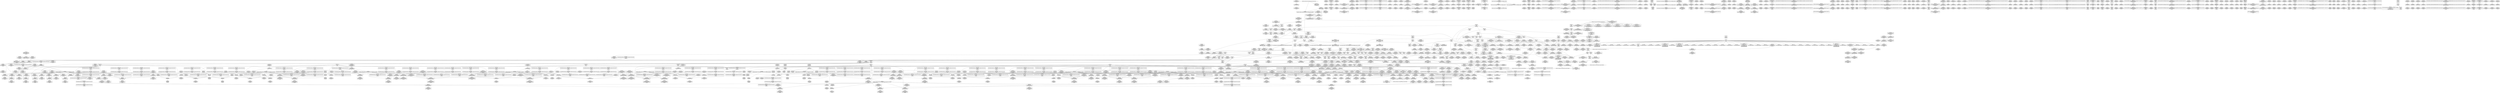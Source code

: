 digraph {
	CE0x4c614b0 [shape=record,shape=Mrecord,label="{CE0x4c614b0|selinux_socket_sendmsg:bb|*SummSink*}"]
	CE0x4cd4e10 [shape=record,shape=Mrecord,label="{CE0x4cd4e10|i64*_getelementptr_inbounds_(_13_x_i64_,_13_x_i64_*___llvm_gcov_ctr126,_i64_0,_i64_9)|*Constant*}"]
	CE0x4d24e30 [shape=record,shape=Mrecord,label="{CE0x4d24e30|rcu_lock_release:bb|*SummSource*}"]
	CE0x4cef970 [shape=record,shape=Mrecord,label="{CE0x4cef970|i64_0|*Constant*|*SummSource*}"]
	CE0x4d378f0 [shape=record,shape=Mrecord,label="{CE0x4d378f0|i64*_getelementptr_inbounds_(_11_x_i64_,_11_x_i64_*___llvm_gcov_ctr127,_i64_0,_i64_8)|*Constant*}"]
	CE0x4d02800 [shape=record,shape=Mrecord,label="{CE0x4d02800|GLOBAL:__rcu_read_lock|*Constant*|*SummSource*}"]
	CE0x4d89450 [shape=record,shape=Mrecord,label="{CE0x4d89450|__rcu_read_lock:do.body|*SummSink*}"]
	CE0x4c90870 [shape=record,shape=Mrecord,label="{CE0x4c90870|i64*_getelementptr_inbounds_(_6_x_i64_,_6_x_i64_*___llvm_gcov_ctr327,_i64_0,_i64_0)|*Constant*|*SummSink*}"]
	CE0x4d14250 [shape=record,shape=Mrecord,label="{CE0x4d14250|_ret_void,_!dbg_!27735|include/linux/rcupdate.h,938|*SummSource*}"]
	CE0x4d4c3f0 [shape=record,shape=Mrecord,label="{CE0x4d4c3f0|rcu_read_unlock:tmp5|include/linux/rcupdate.h,933|*SummSink*}"]
	CE0x4cbe800 [shape=record,shape=Mrecord,label="{CE0x4cbe800|task_sid:if.end}"]
	CE0x4c84a50 [shape=record,shape=Mrecord,label="{CE0x4c84a50|task_sid:real_cred|security/selinux/hooks.c,208|*SummSource*}"]
	CE0x4d0e910 [shape=record,shape=Mrecord,label="{CE0x4d0e910|task_sid:tmp21|security/selinux/hooks.c,208|*SummSink*}"]
	CE0x4dab0f0 [shape=record,shape=Mrecord,label="{CE0x4dab0f0|i64*_getelementptr_inbounds_(_4_x_i64_,_4_x_i64_*___llvm_gcov_ctr134,_i64_0,_i64_2)|*Constant*}"]
	CE0x4cdf5a0 [shape=record,shape=Mrecord,label="{CE0x4cdf5a0|i64*_getelementptr_inbounds_(_4_x_i64_,_4_x_i64_*___llvm_gcov_ctr135,_i64_0,_i64_3)|*Constant*}"]
	CE0x4cfcf60 [shape=record,shape=Mrecord,label="{CE0x4cfcf60|i64*_getelementptr_inbounds_(_13_x_i64_,_13_x_i64_*___llvm_gcov_ctr126,_i64_0,_i64_1)|*Constant*}"]
	CE0x4cd7af0 [shape=record,shape=Mrecord,label="{CE0x4cd7af0|i8*_getelementptr_inbounds_(_25_x_i8_,_25_x_i8_*_.str3,_i32_0,_i32_0)|*Constant*|*SummSource*}"]
	CE0x4d385a0 [shape=record,shape=Mrecord,label="{CE0x4d385a0|i8*_getelementptr_inbounds_(_25_x_i8_,_25_x_i8_*_.str45,_i32_0,_i32_0)|*Constant*|*SummSource*}"]
	CE0x4d10520 [shape=record,shape=Mrecord,label="{CE0x4d10520|task_sid:tmp26|security/selinux/hooks.c,208}"]
	CE0x4ca5550 [shape=record,shape=Mrecord,label="{CE0x4ca5550|8:_%struct.sock*,_:_SCME_18,20_|*MultipleSource*|security/selinux/hooks.c, 3966|security/selinux/hooks.c,3966|security/selinux/hooks.c,3966}"]
	CE0x4d4d0f0 [shape=record,shape=Mrecord,label="{CE0x4d4d0f0|__rcu_read_unlock:tmp5|include/linux/rcupdate.h,244|*SummSource*}"]
	CE0x4d3d230 [shape=record,shape=Mrecord,label="{CE0x4d3d230|rcu_read_lock:tmp22|include/linux/rcupdate.h,884|*SummSink*}"]
	CE0x4ce28b0 [shape=record,shape=Mrecord,label="{CE0x4ce28b0|sock_has_perm:net1|security/selinux/hooks.c,3973|*SummSource*}"]
	"CONST[source:0(mediator),value:2(dynamic)][purpose:{object}][SnkIdx:1]"
	CE0x4c5ae00 [shape=record,shape=Mrecord,label="{CE0x4c5ae00|selinux_socket_sendmsg:tmp2}"]
	CE0x4d41950 [shape=record,shape=Mrecord,label="{CE0x4d41950|rcu_read_unlock:tmp9|include/linux/rcupdate.h,933}"]
	CE0x4ca38f0 [shape=record,shape=Mrecord,label="{CE0x4ca38f0|_call_void_mcount()_#3|*SummSink*}"]
	CE0x4d19080 [shape=record,shape=Mrecord,label="{CE0x4d19080|__rcu_read_unlock:do.body}"]
	CE0x4cd6160 [shape=record,shape=Mrecord,label="{CE0x4cd6160|task_sid:tmp18|security/selinux/hooks.c,208|*SummSink*}"]
	CE0x4c85250 [shape=record,shape=Mrecord,label="{CE0x4c85250|task_sid:tmp11|security/selinux/hooks.c,208}"]
	CE0x4cfcce0 [shape=record,shape=Mrecord,label="{CE0x4cfcce0|i64*_getelementptr_inbounds_(_4_x_i64_,_4_x_i64_*___llvm_gcov_ctr128,_i64_0,_i64_3)|*Constant*}"]
	CE0x4d06f90 [shape=record,shape=Mrecord,label="{CE0x4d06f90|i64*_getelementptr_inbounds_(_13_x_i64_,_13_x_i64_*___llvm_gcov_ctr126,_i64_0,_i64_0)|*Constant*}"]
	CE0x4d74550 [shape=record,shape=Mrecord,label="{CE0x4d74550|COLLAPSED:_GCMRE___llvm_gcov_ctr134_internal_global_4_x_i64_zeroinitializer:_elem_0:default:}"]
	CE0x4cfb0a0 [shape=record,shape=Mrecord,label="{CE0x4cfb0a0|_call_void_mcount()_#3|*SummSink*}"]
	CE0x4d43810 [shape=record,shape=Mrecord,label="{CE0x4d43810|i64*_getelementptr_inbounds_(_4_x_i64_,_4_x_i64_*___llvm_gcov_ctr128,_i64_0,_i64_3)|*Constant*|*SummSource*}"]
	CE0x4d3f690 [shape=record,shape=Mrecord,label="{CE0x4d3f690|_ret_void,_!dbg_!27719|./arch/x86/include/asm/preempt.h,73|*SummSource*}"]
	CE0x4d47530 [shape=record,shape=Mrecord,label="{CE0x4d47530|rcu_read_unlock:if.then|*SummSink*}"]
	CE0x4d38320 [shape=record,shape=Mrecord,label="{CE0x4d38320|i8*_getelementptr_inbounds_(_25_x_i8_,_25_x_i8_*_.str45,_i32_0,_i32_0)|*Constant*}"]
	CE0x4c627e0 [shape=record,shape=Mrecord,label="{CE0x4c627e0|i64*_getelementptr_inbounds_(_13_x_i64_,_13_x_i64_*___llvm_gcov_ctr126,_i64_0,_i64_0)|*Constant*|*SummSink*}"]
	CE0x4d15540 [shape=record,shape=Mrecord,label="{CE0x4d15540|rcu_read_unlock:tmp22|include/linux/rcupdate.h,935|*SummSource*}"]
	CE0x4ca3a40 [shape=record,shape=Mrecord,label="{CE0x4ca3a40|_call_void_rcu_read_lock()_#10,_!dbg_!27712|security/selinux/hooks.c,207}"]
	CE0x4c71640 [shape=record,shape=Mrecord,label="{CE0x4c71640|sock_has_perm:cmp|security/selinux/hooks.c,3969}"]
	CE0x4d4aef0 [shape=record,shape=Mrecord,label="{CE0x4d4aef0|i64*_getelementptr_inbounds_(_4_x_i64_,_4_x_i64_*___llvm_gcov_ctr130,_i64_0,_i64_2)|*Constant*|*SummSink*}"]
	CE0x4d49410 [shape=record,shape=Mrecord,label="{CE0x4d49410|rcu_read_unlock:tmp10|include/linux/rcupdate.h,933|*SummSource*}"]
	CE0x4c639d0 [shape=record,shape=Mrecord,label="{CE0x4c639d0|selinux_socket_sendmsg:entry|*SummSink*}"]
	CE0x4c5ea90 [shape=record,shape=Mrecord,label="{CE0x4c5ea90|selinux_socket_sendmsg:call|security/selinux/hooks.c,4215|*SummSource*}"]
	CE0x4daf7a0 [shape=record,shape=Mrecord,label="{CE0x4daf7a0|i64*_getelementptr_inbounds_(_4_x_i64_,_4_x_i64_*___llvm_gcov_ctr135,_i64_0,_i64_2)|*Constant*|*SummSink*}"]
	CE0x4d93a10 [shape=record,shape=Mrecord,label="{CE0x4d93a10|__preempt_count_sub:bb|*SummSink*}"]
	CE0x4d13b10 [shape=record,shape=Mrecord,label="{CE0x4d13b10|GLOBAL:rcu_read_unlock|*Constant*|*SummSource*}"]
	CE0x4d051c0 [shape=record,shape=Mrecord,label="{CE0x4d051c0|cred_sid:sid|security/selinux/hooks.c,197}"]
	CE0x4d291e0 [shape=record,shape=Mrecord,label="{CE0x4d291e0|i64*_getelementptr_inbounds_(_4_x_i64_,_4_x_i64_*___llvm_gcov_ctr129,_i64_0,_i64_3)|*Constant*}"]
	CE0x4ca4d80 [shape=record,shape=Mrecord,label="{CE0x4ca4d80|task_sid:do.end6|*SummSource*}"]
	CE0x4d51260 [shape=record,shape=Mrecord,label="{CE0x4d51260|rcu_read_unlock:tmp19|include/linux/rcupdate.h,933|*SummSource*}"]
	CE0x4d0ede0 [shape=record,shape=Mrecord,label="{CE0x4d0ede0|task_sid:tmp23|security/selinux/hooks.c,208}"]
	CE0x4c67b40 [shape=record,shape=Mrecord,label="{CE0x4c67b40|avc_has_perm:auditdata|Function::avc_has_perm&Arg::auditdata::|*SummSink*}"]
	CE0x4cf4910 [shape=record,shape=Mrecord,label="{CE0x4cf4910|GLOBAL:rcu_read_lock.__warned|Global_var:rcu_read_lock.__warned|*SummSource*}"]
	CE0x4d06be0 [shape=record,shape=Mrecord,label="{CE0x4d06be0|rcu_read_lock:tmp1|*SummSource*}"]
	CE0x4ca3880 [shape=record,shape=Mrecord,label="{CE0x4ca3880|_call_void_mcount()_#3|*SummSource*}"]
	CE0x4d16450 [shape=record,shape=Mrecord,label="{CE0x4d16450|GLOBAL:rcu_lock_release|*Constant*|*SummSink*}"]
	CE0x4cf1b90 [shape=record,shape=Mrecord,label="{CE0x4cf1b90|sock_has_perm:tmp5|security/selinux/hooks.c,3966|*SummSource*}"]
	"CONST[source:0(mediator),value:0(static)][purpose:{operation}][SrcIdx:3]"
	CE0x4d52b90 [shape=record,shape=Mrecord,label="{CE0x4d52b90|rcu_read_unlock:tmp18|include/linux/rcupdate.h,933|*SummSink*}"]
	CE0x4ceb980 [shape=record,shape=Mrecord,label="{CE0x4ceb980|task_sid:entry|*SummSink*}"]
	CE0x4d29e60 [shape=record,shape=Mrecord,label="{CE0x4d29e60|rcu_read_unlock:tobool|include/linux/rcupdate.h,933|*SummSink*}"]
	CE0x4d015e0 [shape=record,shape=Mrecord,label="{CE0x4d015e0|rcu_read_lock:tmp1|*SummSink*}"]
	CE0x4ce4ef0 [shape=record,shape=Mrecord,label="{CE0x4ce4ef0|i32_4|*Constant*}"]
	CE0x4ce9d50 [shape=record,shape=Mrecord,label="{CE0x4ce9d50|8:_%struct.sock*,_:_SCME_38,39_}"]
	CE0x4cd7650 [shape=record,shape=Mrecord,label="{CE0x4cd7650|GLOBAL:lockdep_rcu_suspicious|*Constant*}"]
	CE0x4cfc2a0 [shape=record,shape=Mrecord,label="{CE0x4cfc2a0|task_sid:tmp12|security/selinux/hooks.c,208|*SummSource*}"]
	CE0x4c857d0 [shape=record,shape=Mrecord,label="{CE0x4c857d0|task_sid:tmp11|security/selinux/hooks.c,208|*SummSource*}"]
	CE0x4d51de0 [shape=record,shape=Mrecord,label="{CE0x4d51de0|i64*_getelementptr_inbounds_(_11_x_i64_,_11_x_i64_*___llvm_gcov_ctr132,_i64_0,_i64_10)|*Constant*}"]
	CE0x4da9f00 [shape=record,shape=Mrecord,label="{CE0x4da9f00|void_(i32*,_i32,_i32*)*_asm_addl_$1,_%gs:$0_,_*m,ri,*m,_dirflag_,_fpsr_,_flags_|*SummSource*}"]
	CE0x4d2bcc0 [shape=record,shape=Mrecord,label="{CE0x4d2bcc0|rcu_read_lock:tmp4|include/linux/rcupdate.h,882}"]
	CE0x4d2ce80 [shape=record,shape=Mrecord,label="{CE0x4d2ce80|cred_sid:tmp5|security/selinux/hooks.c,196|*SummSource*}"]
	CE0x4d4dc80 [shape=record,shape=Mrecord,label="{CE0x4d4dc80|rcu_read_unlock:tobool1|include/linux/rcupdate.h,933}"]
	CE0x4c77ed0 [shape=record,shape=Mrecord,label="{CE0x4c77ed0|i64_1|*Constant*}"]
	CE0x4c6b740 [shape=record,shape=Mrecord,label="{CE0x4c6b740|selinux_socket_sendmsg:tmp3|*SummSink*}"]
	CE0x4d78ad0 [shape=record,shape=Mrecord,label="{CE0x4d78ad0|i32_2|*Constant*}"]
	CE0x4c85360 [shape=record,shape=Mrecord,label="{CE0x4c85360|task_sid:tmp10|security/selinux/hooks.c,208|*SummSource*}"]
	CE0x4d08d30 [shape=record,shape=Mrecord,label="{CE0x4d08d30|_call_void_mcount()_#3}"]
	CE0x4cfd2c0 [shape=record,shape=Mrecord,label="{CE0x4cfd2c0|i64*_getelementptr_inbounds_(_13_x_i64_,_13_x_i64_*___llvm_gcov_ctr126,_i64_0,_i64_1)|*Constant*|*SummSource*}"]
	CE0x4d40320 [shape=record,shape=Mrecord,label="{CE0x4d40320|rcu_lock_release:tmp1}"]
	CE0x4d00a80 [shape=record,shape=Mrecord,label="{CE0x4d00a80|i64_3|*Constant*}"]
	CE0x4d3dbb0 [shape=record,shape=Mrecord,label="{CE0x4d3dbb0|rcu_read_unlock:tmp14|include/linux/rcupdate.h,933|*SummSink*}"]
	CE0x4cf1310 [shape=record,shape=Mrecord,label="{CE0x4cf1310|sock_has_perm:tmp13|security/selinux/hooks.c,3972}"]
	CE0x4cfc310 [shape=record,shape=Mrecord,label="{CE0x4cfc310|task_sid:tmp12|security/selinux/hooks.c,208|*SummSink*}"]
	CE0x4d8c010 [shape=record,shape=Mrecord,label="{CE0x4d8c010|__rcu_read_lock:tmp2|*SummSource*}"]
	CE0x4d0f410 [shape=record,shape=Mrecord,label="{CE0x4d0f410|task_sid:tmp24|security/selinux/hooks.c,208}"]
	CE0x4ceb5d0 [shape=record,shape=Mrecord,label="{CE0x4ceb5d0|GLOBAL:task_sid|*Constant*|*SummSource*}"]
	CE0x4d06ea0 [shape=record,shape=Mrecord,label="{CE0x4d06ea0|task_sid:do.body5|*SummSink*}"]
	CE0x4d4bdf0 [shape=record,shape=Mrecord,label="{CE0x4d4bdf0|rcu_read_unlock:land.lhs.true}"]
	CE0x4c77cc0 [shape=record,shape=Mrecord,label="{CE0x4c77cc0|i32_0|*Constant*}"]
	CE0x4d0afd0 [shape=record,shape=Mrecord,label="{CE0x4d0afd0|__rcu_read_lock:tmp4|include/linux/rcupdate.h,239|*SummSource*}"]
	CE0x4d0a540 [shape=record,shape=Mrecord,label="{CE0x4d0a540|_call_void_asm_sideeffect_,_memory_,_dirflag_,_fpsr_,_flags_()_#3,_!dbg_!27714,_!srcloc_!27715|include/linux/rcupdate.h,239|*SummSource*}"]
	CE0x4d101c0 [shape=record,shape=Mrecord,label="{CE0x4d101c0|i64*_getelementptr_inbounds_(_13_x_i64_,_13_x_i64_*___llvm_gcov_ctr126,_i64_0,_i64_11)|*Constant*|*SummSource*}"]
	CE0x4daadd0 [shape=record,shape=Mrecord,label="{CE0x4daadd0|__preempt_count_add:tmp1|*SummSource*}"]
	CE0x4c5e7f0 [shape=record,shape=Mrecord,label="{CE0x4c5e7f0|selinux_socket_sendmsg:bb|*SummSource*}"]
	CE0x4ced4d0 [shape=record,shape=Mrecord,label="{CE0x4ced4d0|sock_has_perm:call|security/selinux/hooks.c,3967|*SummSource*}"]
	CE0x4ceba60 [shape=record,shape=Mrecord,label="{CE0x4ceba60|task_sid:task|Function::task_sid&Arg::task::}"]
	CE0x4c62a00 [shape=record,shape=Mrecord,label="{CE0x4c62a00|COLLAPSED:_GCMRE___llvm_gcov_ctr126_internal_global_13_x_i64_zeroinitializer:_elem_0:default:}"]
	CE0x4daa750 [shape=record,shape=Mrecord,label="{CE0x4daa750|i64*_getelementptr_inbounds_(_4_x_i64_,_4_x_i64_*___llvm_gcov_ctr129,_i64_0,_i64_1)|*Constant*}"]
	CE0x4d102c0 [shape=record,shape=Mrecord,label="{CE0x4d102c0|i64*_getelementptr_inbounds_(_13_x_i64_,_13_x_i64_*___llvm_gcov_ctr126,_i64_0,_i64_11)|*Constant*|*SummSink*}"]
	CE0x4d18640 [shape=record,shape=Mrecord,label="{CE0x4d18640|_ret_void,_!dbg_!27717|include/linux/rcupdate.h,245|*SummSink*}"]
	CE0x4d02a20 [shape=record,shape=Mrecord,label="{CE0x4d02a20|GLOBAL:__llvm_gcov_ctr132|Global_var:__llvm_gcov_ctr132}"]
	CE0x4c60b10 [shape=record,shape=Mrecord,label="{CE0x4c60b10|i32_5|*Constant*|*SummSource*}"]
	CE0x4d3ba10 [shape=record,shape=Mrecord,label="{CE0x4d3ba10|rcu_read_lock:tmp19|include/linux/rcupdate.h,882|*SummSource*}"]
	CE0x4d39680 [shape=record,shape=Mrecord,label="{CE0x4d39680|i8*_getelementptr_inbounds_(_42_x_i8_,_42_x_i8_*_.str46,_i32_0,_i32_0)|*Constant*}"]
	CE0x4c77f40 [shape=record,shape=Mrecord,label="{CE0x4c77f40|get_current:tmp1}"]
	CE0x4c787e0 [shape=record,shape=Mrecord,label="{CE0x4c787e0|GLOBAL:current_task|Global_var:current_task|*SummSource*}"]
	CE0x4d89d80 [shape=record,shape=Mrecord,label="{CE0x4d89d80|__preempt_count_sub:do.end}"]
	CE0x4d3af20 [shape=record,shape=Mrecord,label="{CE0x4d3af20|_call_void_lockdep_rcu_suspicious(i8*_getelementptr_inbounds_(_25_x_i8_,_25_x_i8_*_.str45,_i32_0,_i32_0),_i32_883,_i8*_getelementptr_inbounds_(_42_x_i8_,_42_x_i8_*_.str46,_i32_0,_i32_0))_#10,_!dbg_!27728|include/linux/rcupdate.h,882|*SummSource*}"]
	CE0x4d01cc0 [shape=record,shape=Mrecord,label="{CE0x4d01cc0|task_sid:tmp5|security/selinux/hooks.c,208|*SummSink*}"]
	CE0x4da95e0 [shape=record,shape=Mrecord,label="{CE0x4da95e0|i64*_getelementptr_inbounds_(_4_x_i64_,_4_x_i64_*___llvm_gcov_ctr135,_i64_0,_i64_0)|*Constant*|*SummSource*}"]
	CE0x4c70560 [shape=record,shape=Mrecord,label="{CE0x4c70560|i32_1|*Constant*}"]
	CE0x4d21ff0 [shape=record,shape=Mrecord,label="{CE0x4d21ff0|__preempt_count_add:tmp2|*SummSink*}"]
	CE0x4cfd780 [shape=record,shape=Mrecord,label="{CE0x4cfd780|_ret_void,_!dbg_!27735|include/linux/rcupdate.h,884|*SummSource*}"]
	CE0x4c78730 [shape=record,shape=Mrecord,label="{CE0x4c78730|get_current:tmp4|./arch/x86/include/asm/current.h,14|*SummSink*}"]
	CE0x4d87c50 [shape=record,shape=Mrecord,label="{CE0x4d87c50|__preempt_count_sub:entry|*SummSource*}"]
	CE0x4d7b3f0 [shape=record,shape=Mrecord,label="{CE0x4d7b3f0|_call_void_mcount()_#3|*SummSink*}"]
	CE0x4cbd7a0 [shape=record,shape=Mrecord,label="{CE0x4cbd7a0|rcu_read_lock:tmp16|include/linux/rcupdate.h,882}"]
	CE0x4d20a60 [shape=record,shape=Mrecord,label="{CE0x4d20a60|i8*_undef|*Constant*|*SummSink*}"]
	CE0x4d23690 [shape=record,shape=Mrecord,label="{CE0x4d23690|__preempt_count_sub:sub|./arch/x86/include/asm/preempt.h,77}"]
	CE0x4ced3b0 [shape=record,shape=Mrecord,label="{CE0x4ced3b0|sock_has_perm:call|security/selinux/hooks.c,3967}"]
	CE0x4ca0680 [shape=record,shape=Mrecord,label="{CE0x4ca0680|%struct.task_struct*_(%struct.task_struct**)*_asm_movq_%gs:$_1:P_,$0_,_r,im,_dirflag_,_fpsr_,_flags_|*SummSource*}"]
	CE0x4cfc6d0 [shape=record,shape=Mrecord,label="{CE0x4cfc6d0|task_sid:tmp13|security/selinux/hooks.c,208|*SummSource*}"]
	CE0x4d88830 [shape=record,shape=Mrecord,label="{CE0x4d88830|GLOBAL:__preempt_count|Global_var:__preempt_count}"]
	CE0x4cd5550 [shape=record,shape=Mrecord,label="{CE0x4cd5550|task_sid:tmp20|security/selinux/hooks.c,208}"]
	CE0x4c7ced0 [shape=record,shape=Mrecord,label="{CE0x4c7ced0|GLOBAL:rcu_lock_acquire|*Constant*}"]
	CE0x4ce1ed0 [shape=record,shape=Mrecord,label="{CE0x4ce1ed0|avc_has_perm:ssid|Function::avc_has_perm&Arg::ssid::}"]
	CE0x4c85840 [shape=record,shape=Mrecord,label="{CE0x4c85840|task_sid:tmp11|security/selinux/hooks.c,208|*SummSink*}"]
	CE0x4d4a5f0 [shape=record,shape=Mrecord,label="{CE0x4d4a5f0|rcu_read_unlock:tmp11|include/linux/rcupdate.h,933|*SummSource*}"]
	CE0x4c60850 [shape=record,shape=Mrecord,label="{CE0x4c60850|_ret_%struct.task_struct*_%tmp4,_!dbg_!27714|./arch/x86/include/asm/current.h,14}"]
	CE0x4d03110 [shape=record,shape=Mrecord,label="{CE0x4d03110|rcu_read_lock:do.end}"]
	CE0x4c53050 [shape=record,shape=Mrecord,label="{CE0x4c53050|selinux_socket_sendmsg:tmp}"]
	CE0x4d20bb0 [shape=record,shape=Mrecord,label="{CE0x4d20bb0|rcu_lock_release:__here}"]
	CE0x4c607a0 [shape=record,shape=Mrecord,label="{CE0x4c607a0|selinux_socket_sendmsg:call|security/selinux/hooks.c,4215|*SummSink*}"]
	CE0x4c65890 [shape=record,shape=Mrecord,label="{CE0x4c65890|GLOBAL:rcu_lock_acquire|*Constant*|*SummSource*}"]
	CE0x4c97650 [shape=record,shape=Mrecord,label="{CE0x4c97650|_ret_i32_%call1,_!dbg_!27717|security/selinux/hooks.c,4215|*SummSource*}"]
	CE0x4c9f470 [shape=record,shape=Mrecord,label="{CE0x4c9f470|GLOBAL:current_task|Global_var:current_task|*SummSink*}"]
	CE0x4ca8d30 [shape=record,shape=Mrecord,label="{CE0x4ca8d30|i64*_getelementptr_inbounds_(_6_x_i64_,_6_x_i64_*___llvm_gcov_ctr327,_i64_0,_i64_0)|*Constant*|*SummSource*}"]
	CE0x4d3aaf0 [shape=record,shape=Mrecord,label="{CE0x4d3aaf0|i8_1|*Constant*}"]
	CE0x4d11630 [shape=record,shape=Mrecord,label="{CE0x4d11630|task_sid:call7|security/selinux/hooks.c,208}"]
	CE0x4ce2f50 [shape=record,shape=Mrecord,label="{CE0x4ce2f50|sock_has_perm:u2|security/selinux/hooks.c,3974|*SummSink*}"]
	CE0x4d35560 [shape=record,shape=Mrecord,label="{CE0x4d35560|rcu_read_lock:tmp13|include/linux/rcupdate.h,882}"]
	CE0x4d3f700 [shape=record,shape=Mrecord,label="{CE0x4d3f700|_ret_void,_!dbg_!27719|./arch/x86/include/asm/preempt.h,73|*SummSink*}"]
	CE0x4c5e320 [shape=record,shape=Mrecord,label="{CE0x4c5e320|i64*_getelementptr_inbounds_(_2_x_i64_,_2_x_i64_*___llvm_gcov_ctr361,_i64_0,_i64_0)|*Constant*|*SummSink*}"]
	CE0x4d12040 [shape=record,shape=Mrecord,label="{CE0x4d12040|task_sid:call7|security/selinux/hooks.c,208|*SummSource*}"]
	CE0x4c6ace0 [shape=record,shape=Mrecord,label="{CE0x4c6ace0|8:_%struct.sock*,_:_SCME_16,18_|*MultipleSource*|security/selinux/hooks.c, 3966|security/selinux/hooks.c,3966|security/selinux/hooks.c,3966}"]
	CE0x4d41740 [shape=record,shape=Mrecord,label="{CE0x4d41740|i64*_getelementptr_inbounds_(_4_x_i64_,_4_x_i64_*___llvm_gcov_ctr134,_i64_0,_i64_1)|*Constant*|*SummSink*}"]
	CE0x4d10fa0 [shape=record,shape=Mrecord,label="{CE0x4d10fa0|task_sid:tmp27|security/selinux/hooks.c,208}"]
	CE0x4d15d50 [shape=record,shape=Mrecord,label="{CE0x4d15d50|_call_void_rcu_lock_release(%struct.lockdep_map*_rcu_lock_map)_#10,_!dbg_!27733|include/linux/rcupdate.h,935}"]
	CE0x4d77f80 [shape=record,shape=Mrecord,label="{CE0x4d77f80|i32_0|*Constant*}"]
	CE0x4c86980 [shape=record,shape=Mrecord,label="{CE0x4c86980|32:_%struct.sock*,_:_CRE_40,48_|*MultipleSource*|Function::selinux_socket_sendmsg&Arg::sock::|security/selinux/hooks.c,4215}"]
	CE0x4d407f0 [shape=record,shape=Mrecord,label="{CE0x4d407f0|rcu_read_unlock:tmp2}"]
	CE0x4d8e440 [shape=record,shape=Mrecord,label="{CE0x4d8e440|i64*_getelementptr_inbounds_(_4_x_i64_,_4_x_i64_*___llvm_gcov_ctr133,_i64_0,_i64_3)|*Constant*|*SummSink*}"]
	CE0x4d18930 [shape=record,shape=Mrecord,label="{CE0x4d18930|__rcu_read_lock:bb|*SummSink*}"]
	CE0x4c8d5f0 [shape=record,shape=Mrecord,label="{CE0x4c8d5f0|sock_has_perm:tmp1|*SummSource*}"]
	CE0x4cf1990 [shape=record,shape=Mrecord,label="{CE0x4cf1990|sock_has_perm:tmp4|security/selinux/hooks.c,3966|*SummSink*}"]
	CE0x4c84790 [shape=record,shape=Mrecord,label="{CE0x4c84790|i32_59|*Constant*|*SummSource*}"]
	CE0x4d270f0 [shape=record,shape=Mrecord,label="{CE0x4d270f0|GLOBAL:__llvm_gcov_ctr127|Global_var:__llvm_gcov_ctr127}"]
	CE0x4d4da50 [shape=record,shape=Mrecord,label="{CE0x4d4da50|rcu_read_unlock:tmp8|include/linux/rcupdate.h,933|*SummSink*}"]
	CE0x4d0a830 [shape=record,shape=Mrecord,label="{CE0x4d0a830|GLOBAL:rcu_read_unlock.__warned|Global_var:rcu_read_unlock.__warned|*SummSink*}"]
	CE0x4c714d0 [shape=record,shape=Mrecord,label="{CE0x4c714d0|16:_i32,_24:_i16,_:_CRE_16,20_|*MultipleSource*|*LoadInst*|security/selinux/hooks.c,3964|security/selinux/hooks.c,3964|security/selinux/hooks.c,3969}"]
	CE0x4c815d0 [shape=record,shape=Mrecord,label="{CE0x4c815d0|GLOBAL:__rcu_read_lock|*Constant*}"]
	CE0x4c84800 [shape=record,shape=Mrecord,label="{CE0x4c84800|sock_has_perm:sk_security|security/selinux/hooks.c,3964|*SummSink*}"]
	CE0x4cdb630 [shape=record,shape=Mrecord,label="{CE0x4cdb630|__rcu_read_unlock:tmp7|include/linux/rcupdate.h,245|*SummSink*}"]
	CE0x4c5e3d0 [shape=record,shape=Mrecord,label="{CE0x4c5e3d0|i32_5|*Constant*|*SummSink*}"]
	CE0x4cedae0 [shape=record,shape=Mrecord,label="{CE0x4cedae0|i32_2|*Constant*}"]
	CE0x4d8cd80 [shape=record,shape=Mrecord,label="{CE0x4d8cd80|i64*_getelementptr_inbounds_(_4_x_i64_,_4_x_i64_*___llvm_gcov_ctr128,_i64_0,_i64_2)|*Constant*|*SummSource*}"]
	CE0x4dcc7f0 [shape=record,shape=Mrecord,label="{CE0x4dcc7f0|__preempt_count_sub:tmp1}"]
	CE0x4ceb8c0 [shape=record,shape=Mrecord,label="{CE0x4ceb8c0|task_sid:entry|*SummSource*}"]
	CE0x4d0b680 [shape=record,shape=Mrecord,label="{CE0x4d0b680|_call_void_mcount()_#3|*SummSink*}"]
	CE0x4d37eb0 [shape=record,shape=Mrecord,label="{CE0x4d37eb0|i64*_getelementptr_inbounds_(_11_x_i64_,_11_x_i64_*___llvm_gcov_ctr127,_i64_0,_i64_8)|*Constant*|*SummSink*}"]
	CE0x4d25010 [shape=record,shape=Mrecord,label="{CE0x4d25010|i64*_getelementptr_inbounds_(_4_x_i64_,_4_x_i64_*___llvm_gcov_ctr133,_i64_0,_i64_0)|*Constant*}"]
	CE0x4d24c60 [shape=record,shape=Mrecord,label="{CE0x4d24c60|__preempt_count_sub:tmp6|./arch/x86/include/asm/preempt.h,78}"]
	CE0x4cf5100 [shape=record,shape=Mrecord,label="{CE0x4cf5100|i64*_getelementptr_inbounds_(_6_x_i64_,_6_x_i64_*___llvm_gcov_ctr327,_i64_0,_i64_5)|*Constant*|*SummSource*}"]
	CE0x4d1f2f0 [shape=record,shape=Mrecord,label="{CE0x4d1f2f0|rcu_lock_acquire:tmp2}"]
	CE0x4c5f7d0 [shape=record,shape=Mrecord,label="{CE0x4c5f7d0|selinux_socket_sendmsg:tmp|*SummSource*}"]
	CE0x4d93020 [shape=record,shape=Mrecord,label="{CE0x4d93020|__preempt_count_sub:val|Function::__preempt_count_sub&Arg::val::|*SummSource*}"]
	CE0x4d11b20 [shape=record,shape=Mrecord,label="{CE0x4d11b20|task_sid:tmp27|security/selinux/hooks.c,208|*SummSink*}"]
	CE0x4d16bf0 [shape=record,shape=Mrecord,label="{CE0x4d16bf0|rcu_lock_release:map|Function::rcu_lock_release&Arg::map::|*SummSource*}"]
	CE0x4daa9b0 [shape=record,shape=Mrecord,label="{CE0x4daa9b0|i64_1|*Constant*}"]
	CE0x4d20780 [shape=record,shape=Mrecord,label="{CE0x4d20780|i8*_undef|*Constant*}"]
	CE0x4d0cd40 [shape=record,shape=Mrecord,label="{CE0x4d0cd40|i64_7|*Constant*|*SummSink*}"]
	CE0x4cacdf0 [shape=record,shape=Mrecord,label="{CE0x4cacdf0|sock_has_perm:tmp14|security/selinux/hooks.c,3972}"]
	CE0x4d28330 [shape=record,shape=Mrecord,label="{CE0x4d28330|rcu_lock_acquire:bb|*SummSink*}"]
	CE0x4cad5a0 [shape=record,shape=Mrecord,label="{CE0x4cad5a0|sock_has_perm:type|security/selinux/hooks.c,3972|*SummSink*}"]
	CE0x4cf0750 [shape=record,shape=Mrecord,label="{CE0x4cf0750|sock_has_perm:tmp12|security/selinux/hooks.c,3970|*SummSource*}"]
	CE0x4d3a2b0 [shape=record,shape=Mrecord,label="{CE0x4d3a2b0|rcu_read_lock:tmp17|include/linux/rcupdate.h,882|*SummSource*}"]
	CE0x4d21f10 [shape=record,shape=Mrecord,label="{CE0x4d21f10|__preempt_count_add:tmp2}"]
	CE0x4d7aa50 [shape=record,shape=Mrecord,label="{CE0x4d7aa50|__rcu_read_unlock:tmp4|include/linux/rcupdate.h,244}"]
	CE0x4d07f10 [shape=record,shape=Mrecord,label="{CE0x4d07f10|task_sid:tmp7|security/selinux/hooks.c,208}"]
	CE0x4cde870 [shape=record,shape=Mrecord,label="{CE0x4cde870|GLOBAL:__preempt_count|Global_var:__preempt_count|*SummSink*}"]
	CE0x4d41da0 [shape=record,shape=Mrecord,label="{CE0x4d41da0|__preempt_count_add:entry|*SummSource*}"]
	CE0x4d16dc0 [shape=record,shape=Mrecord,label="{CE0x4d16dc0|GLOBAL:__rcu_read_unlock|*Constant*}"]
	CE0x4d3e160 [shape=record,shape=Mrecord,label="{CE0x4d3e160|rcu_read_unlock:tmp15|include/linux/rcupdate.h,933|*SummSink*}"]
	CE0x4cf1560 [shape=record,shape=Mrecord,label="{CE0x4cf1560|sock_has_perm:tmp3|security/selinux/hooks.c,3964|*SummSource*}"]
	CE0x4d74e10 [shape=record,shape=Mrecord,label="{CE0x4d74e10|_call_void_lock_acquire(%struct.lockdep_map*_%map,_i32_0,_i32_0,_i32_2,_i32_0,_%struct.lockdep_map*_null,_i64_ptrtoint_(i8*_blockaddress(_rcu_lock_acquire,_%__here)_to_i64))_#10,_!dbg_!27716|include/linux/rcupdate.h,418|*SummSource*}"]
	CE0x4cd7970 [shape=record,shape=Mrecord,label="{CE0x4cd7970|GLOBAL:lockdep_rcu_suspicious|*Constant*|*SummSink*}"]
	CE0x4ceab90 [shape=record,shape=Mrecord,label="{CE0x4ceab90|8:_%struct.sock*,_:_SCME_50,51_}"]
	CE0x4d89df0 [shape=record,shape=Mrecord,label="{CE0x4d89df0|__preempt_count_sub:do.end|*SummSource*}"]
	CE0x4cfc870 [shape=record,shape=Mrecord,label="{CE0x4cfc870|_ret_void,_!dbg_!27717|include/linux/rcupdate.h,419|*SummSink*}"]
	CE0x4ce9c20 [shape=record,shape=Mrecord,label="{CE0x4ce9c20|8:_%struct.sock*,_:_SCME_37,38_}"]
	CE0x4d07c20 [shape=record,shape=Mrecord,label="{CE0x4d07c20|rcu_read_lock:tobool|include/linux/rcupdate.h,882|*SummSink*}"]
	CE0x4d0b1a0 [shape=record,shape=Mrecord,label="{CE0x4d0b1a0|rcu_lock_acquire:map|Function::rcu_lock_acquire&Arg::map::}"]
	CE0x4c5feb0 [shape=record,shape=Mrecord,label="{CE0x4c5feb0|get_current:entry}"]
	CE0x4d0b950 [shape=record,shape=Mrecord,label="{CE0x4d0b950|task_sid:tmp13|security/selinux/hooks.c,208|*SummSink*}"]
	CE0x4ce9500 [shape=record,shape=Mrecord,label="{CE0x4ce9500|8:_%struct.sock*,_:_SCME_31,32_}"]
	CE0x4c70b70 [shape=record,shape=Mrecord,label="{CE0x4c70b70|i32_2|*Constant*|*SummSink*}"]
	CE0x4cdafd0 [shape=record,shape=Mrecord,label="{CE0x4cdafd0|__rcu_read_unlock:tmp1|*SummSink*}"]
	CE0x4d48cb0 [shape=record,shape=Mrecord,label="{CE0x4d48cb0|rcu_lock_release:tmp2|*SummSource*}"]
	CE0x4d1a150 [shape=record,shape=Mrecord,label="{CE0x4d1a150|rcu_lock_release:__here|*SummSource*}"]
	CE0x4d03d70 [shape=record,shape=Mrecord,label="{CE0x4d03d70|rcu_read_lock:if.end|*SummSource*}"]
	CE0x4d12f20 [shape=record,shape=Mrecord,label="{CE0x4d12f20|_ret_i32_%tmp6,_!dbg_!27716|security/selinux/hooks.c,197|*SummSource*}"]
	CE0x4d3bdb0 [shape=record,shape=Mrecord,label="{CE0x4d3bdb0|rcu_read_lock:tmp20|include/linux/rcupdate.h,882|*SummSource*}"]
	CE0x4ce2050 [shape=record,shape=Mrecord,label="{CE0x4ce2050|sock_has_perm:u|security/selinux/hooks.c,3973|*SummSource*}"]
	CE0x4d324d0 [shape=record,shape=Mrecord,label="{CE0x4d324d0|__preempt_count_sub:tmp4|./arch/x86/include/asm/preempt.h,77|*SummSource*}"]
	CE0x4c78690 [shape=record,shape=Mrecord,label="{CE0x4c78690|get_current:tmp4|./arch/x86/include/asm/current.h,14|*SummSource*}"]
	CE0x4cac720 [shape=record,shape=Mrecord,label="{CE0x4cac720|_call_void_mcount()_#3|*SummSink*}"]
	CE0x4d78630 [shape=record,shape=Mrecord,label="{CE0x4d78630|GLOBAL:lock_acquire|*Constant*|*SummSource*}"]
	CE0x4daa860 [shape=record,shape=Mrecord,label="{CE0x4daa860|i64*_getelementptr_inbounds_(_4_x_i64_,_4_x_i64_*___llvm_gcov_ctr134,_i64_0,_i64_0)|*Constant*}"]
	CE0x4ca4d10 [shape=record,shape=Mrecord,label="{CE0x4ca4d10|task_sid:do.end6}"]
	CE0x4d3d5e0 [shape=record,shape=Mrecord,label="{CE0x4d3d5e0|cred_sid:bb|*SummSource*}"]
	CE0x4c60e80 [shape=record,shape=Mrecord,label="{CE0x4c60e80|i64*_getelementptr_inbounds_(_2_x_i64_,_2_x_i64_*___llvm_gcov_ctr361,_i64_0,_i64_0)|*Constant*}"]
	CE0x4caadc0 [shape=record,shape=Mrecord,label="{CE0x4caadc0|avc_has_perm:auditdata|Function::avc_has_perm&Arg::auditdata::}"]
	CE0x43a0050 [shape=record,shape=Mrecord,label="{CE0x43a0050|selinux_socket_sendmsg:call1|security/selinux/hooks.c,4215|*SummSource*}"]
	CE0x4d0e420 [shape=record,shape=Mrecord,label="{CE0x4d0e420|i64*_getelementptr_inbounds_(_13_x_i64_,_13_x_i64_*___llvm_gcov_ctr126,_i64_0,_i64_8)|*Constant*|*SummSink*}"]
	CE0x4d45910 [shape=record,shape=Mrecord,label="{CE0x4d45910|rcu_lock_release:tmp3|*SummSource*}"]
	CE0x4cb18a0 [shape=record,shape=Mrecord,label="{CE0x4cb18a0|rcu_read_lock:tmp12|include/linux/rcupdate.h,882|*SummSink*}"]
	CE0x4cdaaf0 [shape=record,shape=Mrecord,label="{CE0x4cdaaf0|i64*_getelementptr_inbounds_(_4_x_i64_,_4_x_i64_*___llvm_gcov_ctr134,_i64_0,_i64_3)|*Constant*}"]
	CE0x4d3a320 [shape=record,shape=Mrecord,label="{CE0x4d3a320|rcu_read_lock:tmp17|include/linux/rcupdate.h,882|*SummSink*}"]
	CE0x4d18160 [shape=record,shape=Mrecord,label="{CE0x4d18160|_ret_void,_!dbg_!27717|include/linux/rcupdate.h,245}"]
	CE0x4d89a70 [shape=record,shape=Mrecord,label="{CE0x4d89a70|__preempt_count_add:tmp7|./arch/x86/include/asm/preempt.h,73|*SummSink*}"]
	CE0x4d7ecc0 [shape=record,shape=Mrecord,label="{CE0x4d7ecc0|__preempt_count_sub:tmp6|./arch/x86/include/asm/preempt.h,78|*SummSink*}"]
	CE0x4d053b0 [shape=record,shape=Mrecord,label="{CE0x4d053b0|cred_sid:sid|security/selinux/hooks.c,197|*SummSource*}"]
	CE0x4d92c80 [shape=record,shape=Mrecord,label="{CE0x4d92c80|__preempt_count_sub:entry|*SummSink*}"]
	CE0x4d04a90 [shape=record,shape=Mrecord,label="{CE0x4d04a90|0:_i8,_:_GCMR_rcu_read_lock.__warned_internal_global_i8_0,_section_.data.unlikely_,_align_1:_elem_0:default:}"]
	CE0x4c621f0 [shape=record,shape=Mrecord,label="{CE0x4c621f0|task_sid:do.body5}"]
	CE0x4d4a2e0 [shape=record,shape=Mrecord,label="{CE0x4d4a2e0|rcu_read_unlock:tmp11|include/linux/rcupdate.h,933}"]
	CE0x4d1f5c0 [shape=record,shape=Mrecord,label="{CE0x4d1f5c0|i64_ptrtoint_(i8*_blockaddress(_rcu_lock_acquire,_%__here)_to_i64)|*Constant*|*SummSource*}"]
	CE0x4c61b60 [shape=record,shape=Mrecord,label="{CE0x4c61b60|sock_has_perm:sk_security|security/selinux/hooks.c,3964}"]
	CE0x4c674b0 [shape=record,shape=Mrecord,label="{CE0x4c674b0|get_current:tmp|*SummSource*}"]
	CE0x4d23f50 [shape=record,shape=Mrecord,label="{CE0x4d23f50|i64*_getelementptr_inbounds_(_4_x_i64_,_4_x_i64_*___llvm_gcov_ctr133,_i64_0,_i64_2)|*Constant*|*SummSink*}"]
	CE0x4cd4e80 [shape=record,shape=Mrecord,label="{CE0x4cd4e80|i64*_getelementptr_inbounds_(_13_x_i64_,_13_x_i64_*___llvm_gcov_ctr126,_i64_0,_i64_9)|*Constant*|*SummSource*}"]
	CE0x4d01b70 [shape=record,shape=Mrecord,label="{CE0x4d01b70|task_sid:tmp5|security/selinux/hooks.c,208}"]
	CE0x4d7d0d0 [shape=record,shape=Mrecord,label="{CE0x4d7d0d0|_call_void_asm_addl_$1,_%gs:$0_,_*m,ri,*m,_dirflag_,_fpsr_,_flags_(i32*___preempt_count,_i32_%val,_i32*___preempt_count)_#3,_!dbg_!27714,_!srcloc_!27717|./arch/x86/include/asm/preempt.h,72|*SummSource*}"]
	CE0x4d7aac0 [shape=record,shape=Mrecord,label="{CE0x4d7aac0|__rcu_read_unlock:tmp4|include/linux/rcupdate.h,244|*SummSource*}"]
	CE0x4d3c0a0 [shape=record,shape=Mrecord,label="{CE0x4d3c0a0|rcu_read_lock:tmp21|include/linux/rcupdate.h,884}"]
	CE0x4c7d2e0 [shape=record,shape=Mrecord,label="{CE0x4c7d2e0|selinux_socket_sendmsg:entry}"]
	CE0x4cf6c80 [shape=record,shape=Mrecord,label="{CE0x4cf6c80|task_sid:land.lhs.true|*SummSink*}"]
	CE0x4d8fde0 [shape=record,shape=Mrecord,label="{CE0x4d8fde0|__rcu_read_lock:tmp|*SummSource*}"]
	CE0x4d7b540 [shape=record,shape=Mrecord,label="{CE0x4d7b540|i64*_getelementptr_inbounds_(_4_x_i64_,_4_x_i64_*___llvm_gcov_ctr133,_i64_0,_i64_2)|*Constant*}"]
	CE0x4cfef00 [shape=record,shape=Mrecord,label="{CE0x4cfef00|task_sid:tmp3|*SummSink*}"]
	CE0x4c98760 [shape=record,shape=Mrecord,label="{CE0x4c98760|get_current:bb|*SummSource*}"]
	CE0x4c63f90 [shape=record,shape=Mrecord,label="{CE0x4c63f90|sock_has_perm:tmp9|security/selinux/hooks.c,3969|*SummSource*}"]
	CE0x4d0cb10 [shape=record,shape=Mrecord,label="{CE0x4d0cb10|task_sid:tmp14|security/selinux/hooks.c,208|*SummSink*}"]
	CE0x4d2cae0 [shape=record,shape=Mrecord,label="{CE0x4d2cae0|rcu_read_lock:bb|*SummSink*}"]
	CE0x4d08940 [shape=record,shape=Mrecord,label="{CE0x4d08940|task_sid:land.lhs.true2|*SummSink*}"]
	CE0x4d7eef0 [shape=record,shape=Mrecord,label="{CE0x4d7eef0|__preempt_count_add:do.body|*SummSink*}"]
	CE0x4d0c9e0 [shape=record,shape=Mrecord,label="{CE0x4d0c9e0|i64_6|*Constant*|*SummSink*}"]
	CE0x4ced200 [shape=record,shape=Mrecord,label="{CE0x4ced200|i64_56|*Constant*}"]
	CE0x4d26710 [shape=record,shape=Mrecord,label="{CE0x4d26710|_ret_void,_!dbg_!27717|include/linux/rcupdate.h,240}"]
	CE0x4d2b200 [shape=record,shape=Mrecord,label="{CE0x4d2b200|i64_0|*Constant*}"]
	CE0x4d001b0 [shape=record,shape=Mrecord,label="{CE0x4d001b0|task_sid:tmp2}"]
	CE0x4d7c810 [shape=record,shape=Mrecord,label="{CE0x4d7c810|i64*_getelementptr_inbounds_(_4_x_i64_,_4_x_i64_*___llvm_gcov_ctr129,_i64_0,_i64_1)|*Constant*|*SummSource*}"]
	CE0x4d28500 [shape=record,shape=Mrecord,label="{CE0x4d28500|rcu_read_unlock:tmp4|include/linux/rcupdate.h,933}"]
	CE0x4c86910 [shape=record,shape=Mrecord,label="{CE0x4c86910|32:_%struct.sock*,_:_CRE_32,40_|*MultipleSource*|Function::selinux_socket_sendmsg&Arg::sock::|security/selinux/hooks.c,4215}"]
	CE0x4ce99c0 [shape=record,shape=Mrecord,label="{CE0x4ce99c0|8:_%struct.sock*,_:_SCME_35,36_}"]
	CE0x4d23090 [shape=record,shape=Mrecord,label="{CE0x4d23090|__rcu_read_unlock:tmp1}"]
	CE0x4c8d580 [shape=record,shape=Mrecord,label="{CE0x4c8d580|sock_has_perm:tmp1}"]
	CE0x4ce6810 [shape=record,shape=Mrecord,label="{CE0x4ce6810|rcu_read_lock:tmp8|include/linux/rcupdate.h,882|*SummSink*}"]
	CE0x4cbe630 [shape=record,shape=Mrecord,label="{CE0x4cbe630|task_sid:if.then|*SummSource*}"]
	CE0x4d895f0 [shape=record,shape=Mrecord,label="{CE0x4d895f0|__rcu_read_unlock:tmp}"]
	CE0x4cf44c0 [shape=record,shape=Mrecord,label="{CE0x4cf44c0|rcu_read_lock:tmp7|include/linux/rcupdate.h,882|*SummSink*}"]
	CE0x4d22270 [shape=record,shape=Mrecord,label="{CE0x4d22270|i64*_getelementptr_inbounds_(_4_x_i64_,_4_x_i64_*___llvm_gcov_ctr134,_i64_0,_i64_2)|*Constant*|*SummSink*}"]
	CE0x4cf6bb0 [shape=record,shape=Mrecord,label="{CE0x4cf6bb0|task_sid:land.lhs.true|*SummSource*}"]
	CE0x4c6e5d0 [shape=record,shape=Mrecord,label="{CE0x4c6e5d0|32:_%struct.sock*,_:_CRE_24,32_|*MultipleSource*|Function::selinux_socket_sendmsg&Arg::sock::|security/selinux/hooks.c,4215}"]
	CE0x4d75210 [shape=record,shape=Mrecord,label="{CE0x4d75210|i64_1|*Constant*}"]
	CE0x4d16990 [shape=record,shape=Mrecord,label="{CE0x4d16990|rcu_lock_release:map|Function::rcu_lock_release&Arg::map::}"]
	CE0x4d7a830 [shape=record,shape=Mrecord,label="{CE0x4d7a830|rcu_lock_release:indirectgoto|*SummSink*}"]
	CE0x4d47440 [shape=record,shape=Mrecord,label="{CE0x4d47440|rcu_read_unlock:if.then|*SummSource*}"]
	CE0x4ca7ee0 [shape=record,shape=Mrecord,label="{CE0x4ca7ee0|sock_has_perm:if.then|*SummSink*}"]
	CE0x4c79b70 [shape=record,shape=Mrecord,label="{CE0x4c79b70|get_current:tmp1|*SummSink*}"]
	CE0x4cfd1a0 [shape=record,shape=Mrecord,label="{CE0x4cfd1a0|task_sid:tmp1|*SummSink*}"]
	CE0x4d344e0 [shape=record,shape=Mrecord,label="{CE0x4d344e0|rcu_read_lock:call3|include/linux/rcupdate.h,882|*SummSource*}"]
	CE0x4d4cc00 [shape=record,shape=Mrecord,label="{CE0x4d4cc00|rcu_read_unlock:land.lhs.true2|*SummSink*}"]
	CE0x4cdb390 [shape=record,shape=Mrecord,label="{CE0x4cdb390|__rcu_read_unlock:tmp7|include/linux/rcupdate.h,245}"]
	CE0x4c7f1c0 [shape=record,shape=Mrecord,label="{CE0x4c7f1c0|get_current:tmp3|*SummSink*}"]
	CE0x4ce8fa0 [shape=record,shape=Mrecord,label="{CE0x4ce8fa0|8:_%struct.sock*,_:_SCME_26,27_}"]
	CE0x4c7ea20 [shape=record,shape=Mrecord,label="{CE0x4c7ea20|i32_77|*Constant*|*SummSource*}"]
	CE0x4cde670 [shape=record,shape=Mrecord,label="{CE0x4cde670|GLOBAL:__preempt_count|Global_var:__preempt_count}"]
	CE0x4ceaa60 [shape=record,shape=Mrecord,label="{CE0x4ceaa60|8:_%struct.sock*,_:_SCME_49,50_}"]
	CE0x4d044a0 [shape=record,shape=Mrecord,label="{CE0x4d044a0|cred_sid:tmp4|*LoadInst*|security/selinux/hooks.c,196}"]
	CE0x4d912b0 [shape=record,shape=Mrecord,label="{CE0x4d912b0|__preempt_count_sub:tmp3|*SummSink*}"]
	CE0x4d53170 [shape=record,shape=Mrecord,label="{CE0x4d53170|_call_void_lockdep_rcu_suspicious(i8*_getelementptr_inbounds_(_25_x_i8_,_25_x_i8_*_.str45,_i32_0,_i32_0),_i32_934,_i8*_getelementptr_inbounds_(_44_x_i8_,_44_x_i8_*_.str47,_i32_0,_i32_0))_#10,_!dbg_!27726|include/linux/rcupdate.h,933|*SummSink*}"]
	CE0x4d25b90 [shape=record,shape=Mrecord,label="{CE0x4d25b90|__rcu_read_lock:tmp3|*SummSource*}"]
	CE0x4cf5d10 [shape=record,shape=Mrecord,label="{CE0x4cf5d10|sock_has_perm:tmp19|security/selinux/hooks.c,3977|*SummSink*}"]
	"CONST[source:0(mediator),value:0(static)][purpose:{operation}][SnkIdx:3]"
	CE0x4cd6390 [shape=record,shape=Mrecord,label="{CE0x4cd6390|i8_1|*Constant*}"]
	CE0x4cebf40 [shape=record,shape=Mrecord,label="{CE0x4cebf40|_ret_i32_%call7,_!dbg_!27749|security/selinux/hooks.c,210|*SummSource*}"]
	CE0x4ce63e0 [shape=record,shape=Mrecord,label="{CE0x4ce63e0|avc_has_perm:entry}"]
	CE0x4ce3540 [shape=record,shape=Mrecord,label="{CE0x4ce3540|sock_has_perm:tmp15|security/selinux/hooks.c,3974}"]
	CE0x4d0f0b0 [shape=record,shape=Mrecord,label="{CE0x4d0f0b0|i64*_getelementptr_inbounds_(_13_x_i64_,_13_x_i64_*___llvm_gcov_ctr126,_i64_0,_i64_10)|*Constant*|*SummSource*}"]
	CE0x4d74da0 [shape=record,shape=Mrecord,label="{CE0x4d74da0|_call_void_lock_acquire(%struct.lockdep_map*_%map,_i32_0,_i32_0,_i32_2,_i32_0,_%struct.lockdep_map*_null,_i64_ptrtoint_(i8*_blockaddress(_rcu_lock_acquire,_%__here)_to_i64))_#10,_!dbg_!27716|include/linux/rcupdate.h,418}"]
	CE0x4d45140 [shape=record,shape=Mrecord,label="{CE0x4d45140|_call_void___preempt_count_add(i32_1)_#10,_!dbg_!27711|include/linux/rcupdate.h,239}"]
	CE0x4d06cf0 [shape=record,shape=Mrecord,label="{CE0x4d06cf0|i64*_getelementptr_inbounds_(_11_x_i64_,_11_x_i64_*___llvm_gcov_ctr127,_i64_0,_i64_1)|*Constant*}"]
	CE0x4cf4a90 [shape=record,shape=Mrecord,label="{CE0x4cf4a90|GLOBAL:rcu_read_lock.__warned|Global_var:rcu_read_lock.__warned|*SummSink*}"]
	CE0x4ce1a20 [shape=record,shape=Mrecord,label="{CE0x4ce1a20|avc_has_perm:entry|*SummSink*}"]
	CE0x4d4bbf0 [shape=record,shape=Mrecord,label="{CE0x4d4bbf0|rcu_read_unlock:do.body|*SummSource*}"]
	CE0x4c709f0 [shape=record,shape=Mrecord,label="{CE0x4c709f0|selinux_socket_sendmsg:call|security/selinux/hooks.c,4215}"]
	CE0x4d88cd0 [shape=record,shape=Mrecord,label="{CE0x4d88cd0|__rcu_read_unlock:do.end}"]
	CE0x4d0b470 [shape=record,shape=Mrecord,label="{CE0x4d0b470|rcu_lock_acquire:map|Function::rcu_lock_acquire&Arg::map::|*SummSink*}"]
	CE0x4d92f10 [shape=record,shape=Mrecord,label="{CE0x4d92f10|__preempt_count_sub:val|Function::__preempt_count_sub&Arg::val::}"]
	CE0x4c5c180 [shape=record,shape=Mrecord,label="{CE0x4c5c180|selinux_socket_sendmsg:tmp2|*SummSink*}"]
	CE0x4d256f0 [shape=record,shape=Mrecord,label="{CE0x4d256f0|__rcu_read_lock:entry|*SummSource*}"]
	CE0x4d24b00 [shape=record,shape=Mrecord,label="{CE0x4d24b00|i64*_getelementptr_inbounds_(_4_x_i64_,_4_x_i64_*___llvm_gcov_ctr135,_i64_0,_i64_3)|*Constant*|*SummSource*}"]
	CE0x4cebcc0 [shape=record,shape=Mrecord,label="{CE0x4cebcc0|task_sid:task|Function::task_sid&Arg::task::|*SummSink*}"]
	CE0x4d509e0 [shape=record,shape=Mrecord,label="{CE0x4d509e0|i64*_getelementptr_inbounds_(_11_x_i64_,_11_x_i64_*___llvm_gcov_ctr132,_i64_0,_i64_9)|*Constant*}"]
	CE0x4d93cc0 [shape=record,shape=Mrecord,label="{CE0x4d93cc0|__preempt_count_sub:tmp5|./arch/x86/include/asm/preempt.h,77|*SummSink*}"]
	CE0x4d4bce0 [shape=record,shape=Mrecord,label="{CE0x4d4bce0|rcu_read_unlock:do.body|*SummSink*}"]
	CE0x4c84d40 [shape=record,shape=Mrecord,label="{CE0x4c84d40|rcu_read_lock:tmp|*SummSink*}"]
	CE0x4d3edf0 [shape=record,shape=Mrecord,label="{CE0x4d3edf0|rcu_read_unlock:tmp13|include/linux/rcupdate.h,933|*SummSink*}"]
	CE0x4d3e030 [shape=record,shape=Mrecord,label="{CE0x4d3e030|rcu_read_unlock:tmp15|include/linux/rcupdate.h,933|*SummSource*}"]
	CE0x4c606f0 [shape=record,shape=Mrecord,label="{CE0x4c606f0|32:_%struct.sock*,_:_CRE_8,16_|*MultipleSource*|Function::selinux_socket_sendmsg&Arg::sock::|security/selinux/hooks.c,4215}"]
	CE0x4d25760 [shape=record,shape=Mrecord,label="{CE0x4d25760|__rcu_read_lock:entry|*SummSink*}"]
	CE0x4c8cf30 [shape=record,shape=Mrecord,label="{CE0x4c8cf30|_ret_void,_!dbg_!27717|include/linux/rcupdate.h,419}"]
	CE0x4ca44b0 [shape=record,shape=Mrecord,label="{CE0x4ca44b0|task_sid:tobool1|security/selinux/hooks.c,208}"]
	CE0x4d28910 [shape=record,shape=Mrecord,label="{CE0x4d28910|GLOBAL:__llvm_gcov_ctr127|Global_var:__llvm_gcov_ctr127|*SummSink*}"]
	CE0x4cea5a0 [shape=record,shape=Mrecord,label="{CE0x4cea5a0|8:_%struct.sock*,_:_SCME_45,46_}"]
	CE0x4d7ce30 [shape=record,shape=Mrecord,label="{CE0x4d7ce30|__preempt_count_sub:tmp2|*SummSource*}"]
	CE0x4d13b80 [shape=record,shape=Mrecord,label="{CE0x4d13b80|GLOBAL:rcu_read_unlock|*Constant*|*SummSink*}"]
	CE0x4c7e6e0 [shape=record,shape=Mrecord,label="{CE0x4c7e6e0|i64*_getelementptr_inbounds_(_11_x_i64_,_11_x_i64_*___llvm_gcov_ctr132,_i64_0,_i64_1)|*Constant*}"]
	CE0x4dcc860 [shape=record,shape=Mrecord,label="{CE0x4dcc860|__preempt_count_sub:tmp1|*SummSource*}"]
	CE0x4cbd230 [shape=record,shape=Mrecord,label="{CE0x4cbd230|rcu_read_lock:tmp15|include/linux/rcupdate.h,882}"]
	CE0x4c72560 [shape=record,shape=Mrecord,label="{CE0x4c72560|selinux_socket_sendmsg:sk|security/selinux/hooks.c,4215|*SummSink*}"]
	CE0x4cf5ba0 [shape=record,shape=Mrecord,label="{CE0x4cf5ba0|sock_has_perm:tmp19|security/selinux/hooks.c,3977|*SummSource*}"]
	CE0x4d90a60 [shape=record,shape=Mrecord,label="{CE0x4d90a60|__preempt_count_add:tmp1|*SummSink*}"]
	CE0x4dab780 [shape=record,shape=Mrecord,label="{CE0x4dab780|__preempt_count_add:tmp3|*SummSource*}"]
	CE0x4c85150 [shape=record,shape=Mrecord,label="{CE0x4c85150|task_sid:tmp10|security/selinux/hooks.c,208}"]
	CE0x4c98940 [shape=record,shape=Mrecord,label="{CE0x4c98940|i64*_getelementptr_inbounds_(_2_x_i64_,_2_x_i64_*___llvm_gcov_ctr98,_i64_0,_i64_0)|*Constant*|*SummSource*}"]
	CE0x4d3bf30 [shape=record,shape=Mrecord,label="{CE0x4d3bf30|rcu_read_lock:tmp20|include/linux/rcupdate.h,882|*SummSink*}"]
	CE0x4d07cf0 [shape=record,shape=Mrecord,label="{CE0x4d07cf0|rcu_read_lock:tobool|include/linux/rcupdate.h,882|*SummSource*}"]
	CE0x4d01210 [shape=record,shape=Mrecord,label="{CE0x4d01210|i64*_getelementptr_inbounds_(_13_x_i64_,_13_x_i64_*___llvm_gcov_ctr126,_i64_0,_i64_1)|*Constant*|*SummSink*}"]
	CE0x4c60a60 [shape=record,shape=Mrecord,label="{CE0x4c60a60|selinux_socket_sendmsg:sk|security/selinux/hooks.c,4215|*SummSource*}"]
	CE0x4cdac70 [shape=record,shape=Mrecord,label="{CE0x4cdac70|i64*_getelementptr_inbounds_(_4_x_i64_,_4_x_i64_*___llvm_gcov_ctr134,_i64_0,_i64_3)|*Constant*|*SummSource*}"]
	CE0x4c5e950 [shape=record,shape=Mrecord,label="{CE0x4c5e950|sock_has_perm:perms|Function::sock_has_perm&Arg::perms::|*SummSource*}"]
	CE0x4daac60 [shape=record,shape=Mrecord,label="{CE0x4daac60|__preempt_count_add:tmp|*SummSink*}"]
	CE0x4cb19f0 [shape=record,shape=Mrecord,label="{CE0x4cb19f0|avc_has_perm:tsid|Function::avc_has_perm&Arg::tsid::}"]
	CE0x4d7ec50 [shape=record,shape=Mrecord,label="{CE0x4d7ec50|__preempt_count_sub:tmp6|./arch/x86/include/asm/preempt.h,78|*SummSource*}"]
	CE0x4cf5550 [shape=record,shape=Mrecord,label="{CE0x4cf5550|sock_has_perm:tmp18|security/selinux/hooks.c,3977}"]
	CE0x4d06710 [shape=record,shape=Mrecord,label="{CE0x4d06710|GLOBAL:__llvm_gcov_ctr126|Global_var:__llvm_gcov_ctr126|*SummSink*}"]
	CE0x4cd9b20 [shape=record,shape=Mrecord,label="{CE0x4cd9b20|__preempt_count_sub:tmp5|./arch/x86/include/asm/preempt.h,77}"]
	CE0x4cfb530 [shape=record,shape=Mrecord,label="{CE0x4cfb530|cred_sid:tmp2|*SummSink*}"]
	CE0x4d3d960 [shape=record,shape=Mrecord,label="{CE0x4d3d960|i64*_getelementptr_inbounds_(_2_x_i64_,_2_x_i64_*___llvm_gcov_ctr131,_i64_0,_i64_0)|*Constant*}"]
	CE0x4d88390 [shape=record,shape=Mrecord,label="{CE0x4d88390|_call_void_mcount()_#3}"]
	CE0x4ce82e0 [shape=record,shape=Mrecord,label="{CE0x4ce82e0|i64_5|*Constant*|*SummSource*}"]
	CE0x4cf22a0 [shape=record,shape=Mrecord,label="{CE0x4cf22a0|GLOBAL:task_sid|*Constant*}"]
	CE0x4d39dc0 [shape=record,shape=Mrecord,label="{CE0x4d39dc0|i64*_getelementptr_inbounds_(_11_x_i64_,_11_x_i64_*___llvm_gcov_ctr127,_i64_0,_i64_9)|*Constant*|*SummSink*}"]
	CE0x4cbd630 [shape=record,shape=Mrecord,label="{CE0x4cbd630|rcu_read_lock:tmp15|include/linux/rcupdate.h,882|*SummSink*}"]
	CE0x4d504e0 [shape=record,shape=Mrecord,label="{CE0x4d504e0|i8*_getelementptr_inbounds_(_44_x_i8_,_44_x_i8_*_.str47,_i32_0,_i32_0)|*Constant*}"]
	CE0x4ce6270 [shape=record,shape=Mrecord,label="{CE0x4ce6270|i32_(i32,_i32,_i16,_i32,_%struct.common_audit_data*)*_bitcast_(i32_(i32,_i32,_i16,_i32,_%struct.common_audit_data.495*)*_avc_has_perm_to_i32_(i32,_i32,_i16,_i32,_%struct.common_audit_data*)*)|*Constant*|*SummSink*}"]
	CE0x4d38c80 [shape=record,shape=Mrecord,label="{CE0x4d38c80|i32_883|*Constant*}"]
	CE0x4d87b80 [shape=record,shape=Mrecord,label="{CE0x4d87b80|GLOBAL:__preempt_count_sub|*Constant*|*SummSource*}"]
	CE0x4ce9890 [shape=record,shape=Mrecord,label="{CE0x4ce9890|8:_%struct.sock*,_:_SCME_34,35_}"]
	CE0x4d08a10 [shape=record,shape=Mrecord,label="{CE0x4d08a10|task_sid:bb}"]
	CE0x4d24cd0 [shape=record,shape=Mrecord,label="{CE0x4d24cd0|i64*_getelementptr_inbounds_(_4_x_i64_,_4_x_i64_*___llvm_gcov_ctr135,_i64_0,_i64_3)|*Constant*|*SummSink*}"]
	CE0x4c53700 [shape=record,shape=Mrecord,label="{CE0x4c53700|GLOBAL:get_current|*Constant*}"]
	CE0x4d88600 [shape=record,shape=Mrecord,label="{CE0x4d88600|void_(i32*,_i32,_i32*)*_asm_addl_$1,_%gs:$0_,_*m,ri,*m,_dirflag_,_fpsr_,_flags_}"]
	CE0x4d512d0 [shape=record,shape=Mrecord,label="{CE0x4d512d0|rcu_read_unlock:tmp19|include/linux/rcupdate.h,933|*SummSink*}"]
	CE0x4d33090 [shape=record,shape=Mrecord,label="{CE0x4d33090|i64*_getelementptr_inbounds_(_4_x_i64_,_4_x_i64_*___llvm_gcov_ctr135,_i64_0,_i64_0)|*Constant*}"]
	CE0x4d00d60 [shape=record,shape=Mrecord,label="{CE0x4d00d60|cred_sid:tmp1}"]
	CE0x4cd5e60 [shape=record,shape=Mrecord,label="{CE0x4cd5e60|task_sid:tmp19|security/selinux/hooks.c,208}"]
	CE0x4d432b0 [shape=record,shape=Mrecord,label="{CE0x4d432b0|rcu_read_unlock:tobool1|include/linux/rcupdate.h,933|*SummSink*}"]
	CE0x4d28bd0 [shape=record,shape=Mrecord,label="{CE0x4d28bd0|rcu_read_lock:tmp6|include/linux/rcupdate.h,882}"]
	CE0x4ce8a00 [shape=record,shape=Mrecord,label="{CE0x4ce8a00|8:_%struct.sock*,_:_SCME_20,22_|*MultipleSource*|security/selinux/hooks.c, 3966|security/selinux/hooks.c,3966|security/selinux/hooks.c,3966}"]
	CE0x4d45750 [shape=record,shape=Mrecord,label="{CE0x4d45750|rcu_lock_release:tmp3}"]
	CE0x4d2bad0 [shape=record,shape=Mrecord,label="{CE0x4d2bad0|i64_2|*Constant*}"]
	CE0x4d430b0 [shape=record,shape=Mrecord,label="{CE0x4d430b0|i64*_getelementptr_inbounds_(_4_x_i64_,_4_x_i64_*___llvm_gcov_ctr130,_i64_0,_i64_2)|*Constant*}"]
	CE0x4d0fe90 [shape=record,shape=Mrecord,label="{CE0x4d0fe90|task_sid:tmp25|security/selinux/hooks.c,208}"]
	CE0x4ceed50 [shape=record,shape=Mrecord,label="{CE0x4ceed50|i64_2|*Constant*}"]
	CE0x4dc5b90 [shape=record,shape=Mrecord,label="{CE0x4dc5b90|i64*_getelementptr_inbounds_(_4_x_i64_,_4_x_i64_*___llvm_gcov_ctr135,_i64_0,_i64_0)|*Constant*|*SummSink*}"]
	CE0x4d27220 [shape=record,shape=Mrecord,label="{CE0x4d27220|GLOBAL:__llvm_gcov_ctr127|Global_var:__llvm_gcov_ctr127|*SummSource*}"]
	CE0x4c5fca0 [shape=record,shape=Mrecord,label="{CE0x4c5fca0|sock_has_perm:task|Function::sock_has_perm&Arg::task::}"]
	CE0x4cbd950 [shape=record,shape=Mrecord,label="{CE0x4cbd950|rcu_read_lock:tmp16|include/linux/rcupdate.h,882|*SummSource*}"]
	CE0x4c52aa0 [shape=record,shape=Mrecord,label="{CE0x4c52aa0|i32_4|*Constant*|*SummSink*}"]
	CE0x4ce3730 [shape=record,shape=Mrecord,label="{CE0x4ce3730|sock_has_perm:tmp15|security/selinux/hooks.c,3974|*SummSource*}"]
	CE0x4d429a0 [shape=record,shape=Mrecord,label="{CE0x4d429a0|__preempt_count_add:do.body|*SummSource*}"]
	CE0x4c529d0 [shape=record,shape=Mrecord,label="{CE0x4c529d0|sock_has_perm:sk|Function::sock_has_perm&Arg::sk::|*SummSink*}"]
	CE0x4d42470 [shape=record,shape=Mrecord,label="{CE0x4d42470|rcu_lock_acquire:tmp3}"]
	CE0x4d79420 [shape=record,shape=Mrecord,label="{CE0x4d79420|i64_ptrtoint_(i8*_blockaddress(_rcu_lock_acquire,_%__here)_to_i64)|*Constant*}"]
	CE0x4d1ff00 [shape=record,shape=Mrecord,label="{CE0x4d1ff00|i64*_getelementptr_inbounds_(_4_x_i64_,_4_x_i64_*___llvm_gcov_ctr130,_i64_0,_i64_3)|*Constant*|*SummSink*}"]
	CE0x4dab6b0 [shape=record,shape=Mrecord,label="{CE0x4dab6b0|__preempt_count_add:tmp3}"]
	CE0x4d0f5b0 [shape=record,shape=Mrecord,label="{CE0x4d0f5b0|task_sid:tmp23|security/selinux/hooks.c,208|*SummSource*}"]
	CE0x4d0da60 [shape=record,shape=Mrecord,label="{CE0x4d0da60|task_sid:tmp16|security/selinux/hooks.c,208|*SummSink*}"]
	CE0x4c62ec0 [shape=record,shape=Mrecord,label="{CE0x4c62ec0|i64*_getelementptr_inbounds_(_11_x_i64_,_11_x_i64_*___llvm_gcov_ctr132,_i64_0,_i64_1)|*Constant*|*SummSink*}"]
	CE0x4d4ccc0 [shape=record,shape=Mrecord,label="{CE0x4d4ccc0|rcu_read_unlock:if.then}"]
	CE0x4d18e40 [shape=record,shape=Mrecord,label="{CE0x4d18e40|rcu_lock_acquire:tmp5|include/linux/rcupdate.h,418|*SummSink*}"]
	CE0x4d8dd70 [shape=record,shape=Mrecord,label="{CE0x4d8dd70|rcu_lock_release:tmp5|include/linux/rcupdate.h,423|*SummSink*}"]
	CE0x4d46650 [shape=record,shape=Mrecord,label="{CE0x4d46650|rcu_read_unlock:do.end|*SummSource*}"]
	CE0x4ce5d70 [shape=record,shape=Mrecord,label="{CE0x4ce5d70|sock_has_perm:call6|security/selinux/hooks.c,3976|*SummSink*}"]
	CE0x4c612a0 [shape=record,shape=Mrecord,label="{CE0x4c612a0|selinux_socket_sendmsg:sk|security/selinux/hooks.c,4215}"]
	CE0x4caa470 [shape=record,shape=Mrecord,label="{CE0x4caa470|COLLAPSED:_CMRE:_elem_0::|security/selinux/hooks.c,196}"]
	CE0x4cd4070 [shape=record,shape=Mrecord,label="{CE0x4cd4070|i32_208|*Constant*|*SummSource*}"]
	CE0x4d21a70 [shape=record,shape=Mrecord,label="{CE0x4d21a70|__rcu_read_unlock:bb|*SummSink*}"]
	CE0x4d7c6f0 [shape=record,shape=Mrecord,label="{CE0x4d7c6f0|rcu_lock_acquire:__here|*SummSource*}"]
	CE0x4d2c1f0 [shape=record,shape=Mrecord,label="{CE0x4d2c1f0|_call_void_asm_sideeffect_,_memory_,_dirflag_,_fpsr_,_flags_()_#3,_!dbg_!27711,_!srcloc_!27714|include/linux/rcupdate.h,244|*SummSource*}"]
	CE0x4d79920 [shape=record,shape=Mrecord,label="{CE0x4d79920|__preempt_count_add:tmp6|./arch/x86/include/asm/preempt.h,73|*SummSink*}"]
	CE0x4d14040 [shape=record,shape=Mrecord,label="{CE0x4d14040|_ret_void,_!dbg_!27735|include/linux/rcupdate.h,938}"]
	CE0x4d43550 [shape=record,shape=Mrecord,label="{CE0x4d43550|rcu_read_unlock:tmp9|include/linux/rcupdate.h,933|*SummSource*}"]
	CE0x4c78890 [shape=record,shape=Mrecord,label="{CE0x4c78890|get_current:tmp}"]
	CE0x4d934a0 [shape=record,shape=Mrecord,label="{CE0x4d934a0|__preempt_count_sub:do.end|*SummSink*}"]
	CE0x4d2d120 [shape=record,shape=Mrecord,label="{CE0x4d2d120|i32_1|*Constant*}"]
	CE0x4dab360 [shape=record,shape=Mrecord,label="{CE0x4dab360|__preempt_count_add:tmp5|./arch/x86/include/asm/preempt.h,72|*SummSink*}"]
	CE0x4ce39d0 [shape=record,shape=Mrecord,label="{CE0x4ce39d0|sock_has_perm:sk4|security/selinux/hooks.c,3974}"]
	CE0x4d00220 [shape=record,shape=Mrecord,label="{CE0x4d00220|task_sid:tmp2|*SummSource*}"]
	CE0x4cfc9e0 [shape=record,shape=Mrecord,label="{CE0x4cfc9e0|rcu_read_lock:call|include/linux/rcupdate.h,882|*SummSink*}"]
	CE0x4d940d0 [shape=record,shape=Mrecord,label="{CE0x4d940d0|i64_1|*Constant*}"]
	CE0x4ce51e0 [shape=record,shape=Mrecord,label="{CE0x4ce51e0|sock_has_perm:sclass|security/selinux/hooks.c,3976|*SummSource*}"]
	CE0x4cee670 [shape=record,shape=Mrecord,label="{CE0x4cee670|i64_0|*Constant*}"]
	CE0x4d78c40 [shape=record,shape=Mrecord,label="{CE0x4d78c40|%struct.lockdep_map*_null|*Constant*}"]
	CE0x67e6620 [shape=record,shape=Mrecord,label="{CE0x67e6620|sock_has_perm:task|Function::sock_has_perm&Arg::task::|*SummSink*}"]
	CE0x4d178b0 [shape=record,shape=Mrecord,label="{CE0x4d178b0|GLOBAL:__rcu_read_unlock|*Constant*|*SummSink*}"]
	CE0x4d275f0 [shape=record,shape=Mrecord,label="{CE0x4d275f0|rcu_lock_acquire:entry}"]
	CE0x4d4c6c0 [shape=record,shape=Mrecord,label="{CE0x4d4c6c0|rcu_read_unlock:tmp6|include/linux/rcupdate.h,933|*SummSource*}"]
	CE0x4d135c0 [shape=record,shape=Mrecord,label="{CE0x4d135c0|_call_void_rcu_read_unlock()_#10,_!dbg_!27748|security/selinux/hooks.c,209|*SummSource*}"]
	CE0x4cdfb30 [shape=record,shape=Mrecord,label="{CE0x4cdfb30|i64*_getelementptr_inbounds_(_4_x_i64_,_4_x_i64_*___llvm_gcov_ctr129,_i64_0,_i64_2)|*Constant*|*SummSink*}"]
	CE0x4d7c080 [shape=record,shape=Mrecord,label="{CE0x4d7c080|__rcu_read_unlock:tmp6|include/linux/rcupdate.h,245|*SummSource*}"]
	CE0x4d53950 [shape=record,shape=Mrecord,label="{CE0x4d53950|i32_934|*Constant*}"]
	CE0x4c63920 [shape=record,shape=Mrecord,label="{CE0x4c63920|_ret_%struct.task_struct*_%tmp4,_!dbg_!27714|./arch/x86/include/asm/current.h,14|*SummSource*}"]
	CE0x4ce9120 [shape=record,shape=Mrecord,label="{CE0x4ce9120|8:_%struct.sock*,_:_SCME_27,28_}"]
	CE0x4cf1380 [shape=record,shape=Mrecord,label="{CE0x4cf1380|sock_has_perm:tmp13|security/selinux/hooks.c,3972|*SummSource*}"]
	CE0x4d04670 [shape=record,shape=Mrecord,label="{CE0x4d04670|rcu_read_lock:tmp8|include/linux/rcupdate.h,882}"]
	CE0x4ceaf20 [shape=record,shape=Mrecord,label="{CE0x4ceaf20|8:_%struct.sock*,_:_SCME_53,54_}"]
	CE0x4d8cf00 [shape=record,shape=Mrecord,label="{CE0x4d8cf00|i64*_getelementptr_inbounds_(_4_x_i64_,_4_x_i64_*___llvm_gcov_ctr128,_i64_0,_i64_2)|*Constant*|*SummSink*}"]
	CE0x4d19d00 [shape=record,shape=Mrecord,label="{CE0x4d19d00|COLLAPSED:_GCMRE___llvm_gcov_ctr130_internal_global_4_x_i64_zeroinitializer:_elem_0:default:}"]
	CE0x4d7d540 [shape=record,shape=Mrecord,label="{CE0x4d7d540|__preempt_count_sub:tmp2}"]
	CE0x4c70250 [shape=record,shape=Mrecord,label="{CE0x4c70250|_call_void_lock_release(%struct.lockdep_map*_%map,_i32_1,_i64_ptrtoint_(i8*_blockaddress(_rcu_lock_release,_%__here)_to_i64))_#10,_!dbg_!27716|include/linux/rcupdate.h,423}"]
	CE0x4c633a0 [shape=record,shape=Mrecord,label="{CE0x4c633a0|sock_has_perm:cleanup|*SummSink*}"]
	CE0x4cf1d10 [shape=record,shape=Mrecord,label="{CE0x4cf1d10|sock_has_perm:tmp5|security/selinux/hooks.c,3966|*SummSink*}"]
	CE0x4d06170 [shape=record,shape=Mrecord,label="{CE0x4d06170|i64*_getelementptr_inbounds_(_4_x_i64_,_4_x_i64_*___llvm_gcov_ctr128,_i64_0,_i64_3)|*Constant*|*SummSink*}"]
	CE0x4d8b850 [shape=record,shape=Mrecord,label="{CE0x4d8b850|i64_ptrtoint_(i8*_blockaddress(_rcu_lock_release,_%__here)_to_i64)|*Constant*|*SummSource*}"]
	CE0x4ca8ca0 [shape=record,shape=Mrecord,label="{CE0x4ca8ca0|sock_has_perm:if.end|*SummSink*}"]
	CE0x4d4b1d0 [shape=record,shape=Mrecord,label="{CE0x4d4b1d0|rcu_lock_acquire:tmp4|include/linux/rcupdate.h,418|*SummSink*}"]
	CE0x4d0d630 [shape=record,shape=Mrecord,label="{CE0x4d0d630|task_sid:tmp17|security/selinux/hooks.c,208}"]
	CE0x4d51140 [shape=record,shape=Mrecord,label="{CE0x4d51140|rcu_read_unlock:tmp19|include/linux/rcupdate.h,933}"]
	CE0x4d212f0 [shape=record,shape=Mrecord,label="{CE0x4d212f0|i64*_getelementptr_inbounds_(_4_x_i64_,_4_x_i64_*___llvm_gcov_ctr130,_i64_0,_i64_0)|*Constant*}"]
	CE0x4d47a20 [shape=record,shape=Mrecord,label="{CE0x4d47a20|rcu_read_unlock:call|include/linux/rcupdate.h,933|*SummSource*}"]
	CE0x4ce91d0 [shape=record,shape=Mrecord,label="{CE0x4ce91d0|8:_%struct.sock*,_:_SCME_28,29_}"]
	CE0x4d0de20 [shape=record,shape=Mrecord,label="{CE0x4d0de20|task_sid:tmp17|security/selinux/hooks.c,208|*SummSource*}"]
	CE0x4d00290 [shape=record,shape=Mrecord,label="{CE0x4d00290|task_sid:tmp2|*SummSink*}"]
	CE0x4d48430 [shape=record,shape=Mrecord,label="{CE0x4d48430|rcu_read_unlock:bb}"]
	CE0x4d46790 [shape=record,shape=Mrecord,label="{CE0x4d46790|rcu_lock_acquire:tmp|*SummSink*}"]
	CE0x4c84980 [shape=record,shape=Mrecord,label="{CE0x4c84980|task_sid:real_cred|security/selinux/hooks.c,208}"]
	CE0x4d3c640 [shape=record,shape=Mrecord,label="{CE0x4d3c640|rcu_read_lock:tmp21|include/linux/rcupdate.h,884|*SummSource*}"]
	CE0x4d112d0 [shape=record,shape=Mrecord,label="{CE0x4d112d0|i64*_getelementptr_inbounds_(_13_x_i64_,_13_x_i64_*___llvm_gcov_ctr126,_i64_0,_i64_12)|*Constant*|*SummSource*}"]
	CE0x4cbd4b0 [shape=record,shape=Mrecord,label="{CE0x4cbd4b0|rcu_read_lock:tmp15|include/linux/rcupdate.h,882|*SummSource*}"]
	CE0x4c6cb50 [shape=record,shape=Mrecord,label="{CE0x4c6cb50|i64*_getelementptr_inbounds_(_2_x_i64_,_2_x_i64_*___llvm_gcov_ctr98,_i64_0,_i64_1)|*Constant*|*SummSource*}"]
	CE0x4d090e0 [shape=record,shape=Mrecord,label="{CE0x4d090e0|task_sid:tmp7|security/selinux/hooks.c,208|*SummSink*}"]
	CE0x4d18b70 [shape=record,shape=Mrecord,label="{CE0x4d18b70|rcu_lock_acquire:tmp5|include/linux/rcupdate.h,418}"]
	CE0x4d40c80 [shape=record,shape=Mrecord,label="{CE0x4d40c80|__preempt_count_add:val|Function::__preempt_count_add&Arg::val::|*SummSink*}"]
	CE0x4d0b2f0 [shape=record,shape=Mrecord,label="{CE0x4d0b2f0|rcu_lock_acquire:map|Function::rcu_lock_acquire&Arg::map::|*SummSource*}"]
	CE0x4d8b340 [shape=record,shape=Mrecord,label="{CE0x4d8b340|GLOBAL:lock_release|*Constant*|*SummSource*}"]
	CE0x4d8fae0 [shape=record,shape=Mrecord,label="{CE0x4d8fae0|i64*_getelementptr_inbounds_(_4_x_i64_,_4_x_i64_*___llvm_gcov_ctr134,_i64_0,_i64_2)|*Constant*|*SummSource*}"]
	CE0x4d0a3c0 [shape=record,shape=Mrecord,label="{CE0x4d0a3c0|_call_void_asm_sideeffect_,_memory_,_dirflag_,_fpsr_,_flags_()_#3,_!dbg_!27714,_!srcloc_!27715|include/linux/rcupdate.h,239}"]
	CE0x4c9be20 [shape=record,shape=Mrecord,label="{CE0x4c9be20|_ret_i32_%call1,_!dbg_!27717|security/selinux/hooks.c,4215}"]
	CE0x4d2bb40 [shape=record,shape=Mrecord,label="{CE0x4d2bb40|i64_3|*Constant*}"]
	CE0x4d17410 [shape=record,shape=Mrecord,label="{CE0x4d17410|_call_void___rcu_read_unlock()_#10,_!dbg_!27734|include/linux/rcupdate.h,937|*SummSource*}"]
	CE0x4c682e0 [shape=record,shape=Mrecord,label="{CE0x4c682e0|_call_void_mcount()_#3|*SummSource*}"]
	CE0x4d13940 [shape=record,shape=Mrecord,label="{CE0x4d13940|rcu_read_unlock:entry}"]
	CE0x4d7ad40 [shape=record,shape=Mrecord,label="{CE0x4d7ad40|__rcu_read_unlock:tmp4|include/linux/rcupdate.h,244|*SummSink*}"]
	CE0x4ce0390 [shape=record,shape=Mrecord,label="{CE0x4ce0390|sock_has_perm:tmp11|security/selinux/hooks.c,3970}"]
	CE0x4d14e80 [shape=record,shape=Mrecord,label="{CE0x4d14e80|rcu_read_unlock:if.end|*SummSource*}"]
	CE0x4ce7250 [shape=record,shape=Mrecord,label="{CE0x4ce7250|rcu_read_lock:tmp10|include/linux/rcupdate.h,882}"]
	CE0x4ce5a40 [shape=record,shape=Mrecord,label="{CE0x4ce5a40|sock_has_perm:call6|security/selinux/hooks.c,3976}"]
	CE0x4c86310 [shape=record,shape=Mrecord,label="{CE0x4c86310|i32_1|*Constant*|*SummSink*}"]
	CE0x4c70e50 [shape=record,shape=Mrecord,label="{CE0x4c70e50|sock_has_perm:sid|security/selinux/hooks.c,3969}"]
	CE0x4da9d90 [shape=record,shape=Mrecord,label="{CE0x4da9d90|__preempt_count_sub:tmp7|./arch/x86/include/asm/preempt.h,78}"]
	CE0x4d13310 [shape=record,shape=Mrecord,label="{CE0x4d13310|GLOBAL:rcu_read_unlock|*Constant*}"]
	CE0x4ce4410 [shape=record,shape=Mrecord,label="{CE0x4ce4410|sock_has_perm:sid5|security/selinux/hooks.c,3976|*SummSink*}"]
	CE0x4d3a240 [shape=record,shape=Mrecord,label="{CE0x4d3a240|rcu_read_lock:tmp17|include/linux/rcupdate.h,882}"]
	CE0x4da6fd0 [shape=record,shape=Mrecord,label="{CE0x4da6fd0|_call_void_mcount()_#3|*SummSource*}"]
	CE0x4c8e9c0 [shape=record,shape=Mrecord,label="{CE0x4c8e9c0|COLLAPSED:_GCMRE___llvm_gcov_ctr327_internal_global_6_x_i64_zeroinitializer:_elem_0:default:}"]
	CE0x4ce3860 [shape=record,shape=Mrecord,label="{CE0x4ce3860|sock_has_perm:tmp15|security/selinux/hooks.c,3974|*SummSink*}"]
	CE0x4d00dd0 [shape=record,shape=Mrecord,label="{CE0x4d00dd0|cred_sid:tmp1|*SummSource*}"]
	CE0x4cf16d0 [shape=record,shape=Mrecord,label="{CE0x4cf16d0|sock_has_perm:tmp3|security/selinux/hooks.c,3964|*SummSink*}"]
	CE0x4d184c0 [shape=record,shape=Mrecord,label="{CE0x4d184c0|GLOBAL:rcu_lock_release|*Constant*}"]
	CE0x4d0de90 [shape=record,shape=Mrecord,label="{CE0x4d0de90|task_sid:tmp17|security/selinux/hooks.c,208|*SummSink*}"]
	"CONST[source:2(external),value:2(dynamic)][purpose:{subject}][SrcIdx:4]"
	CE0x4d4f8d0 [shape=record,shape=Mrecord,label="{CE0x4d4f8d0|rcu_read_unlock:tmp16|include/linux/rcupdate.h,933|*SummSink*}"]
	CE0x4c632d0 [shape=record,shape=Mrecord,label="{CE0x4c632d0|i64_2|*Constant*}"]
	CE0x4d8e970 [shape=record,shape=Mrecord,label="{CE0x4d8e970|rcu_lock_release:tmp7}"]
	CE0x4d254c0 [shape=record,shape=Mrecord,label="{CE0x4d254c0|rcu_read_lock:do.body|*SummSink*}"]
	CE0x4c9be90 [shape=record,shape=Mrecord,label="{CE0x4c9be90|_ret_i32_%retval.0,_!dbg_!27740|security/selinux/hooks.c,3977|*SummSink*}"]
	CE0x4d0cc90 [shape=record,shape=Mrecord,label="{CE0x4d0cc90|i64_7|*Constant*|*SummSource*}"]
	CE0x4cbcc00 [shape=record,shape=Mrecord,label="{CE0x4cbcc00|rcu_read_lock:tmp13|include/linux/rcupdate.h,882|*SummSink*}"]
	CE0x4c6c870 [shape=record,shape=Mrecord,label="{CE0x4c6c870|selinux_socket_sendmsg:sock|Function::selinux_socket_sendmsg&Arg::sock::|*SummSink*}"]
	CE0x439ffe0 [shape=record,shape=Mrecord,label="{CE0x439ffe0|selinux_socket_sendmsg:call1|security/selinux/hooks.c,4215|*SummSink*}"]
	CE0x4d12720 [shape=record,shape=Mrecord,label="{CE0x4d12720|cred_sid:entry|*SummSource*}"]
	CE0x4d19d70 [shape=record,shape=Mrecord,label="{CE0x4d19d70|rcu_lock_acquire:tmp|*SummSource*}"]
	CE0x4d8b6e0 [shape=record,shape=Mrecord,label="{CE0x4d8b6e0|i64_ptrtoint_(i8*_blockaddress(_rcu_lock_release,_%__here)_to_i64)|*Constant*}"]
	CE0x4c64a10 [shape=record,shape=Mrecord,label="{CE0x4c64a10|sock_has_perm:tmp8|security/selinux/hooks.c,3969|*SummSink*}"]
	CE0x4d08400 [shape=record,shape=Mrecord,label="{CE0x4d08400|cred_sid:tmp|*SummSource*}"]
	CE0x4d3b3c0 [shape=record,shape=Mrecord,label="{CE0x4d3b3c0|_call_void_lockdep_rcu_suspicious(i8*_getelementptr_inbounds_(_25_x_i8_,_25_x_i8_*_.str45,_i32_0,_i32_0),_i32_883,_i8*_getelementptr_inbounds_(_42_x_i8_,_42_x_i8_*_.str46,_i32_0,_i32_0))_#10,_!dbg_!27728|include/linux/rcupdate.h,882|*SummSink*}"]
	CE0x4ca4350 [shape=record,shape=Mrecord,label="{CE0x4ca4350|task_sid:tmp9|security/selinux/hooks.c,208|*SummSource*}"]
	CE0x4d0c560 [shape=record,shape=Mrecord,label="{CE0x4d0c560|i64_6|*Constant*}"]
	CE0x4c7e5d0 [shape=record,shape=Mrecord,label="{CE0x4c7e5d0|rcu_read_unlock:tmp1|*SummSink*}"]
	CE0x4d11bf0 [shape=record,shape=Mrecord,label="{CE0x4d11bf0|GLOBAL:cred_sid|*Constant*}"]
	CE0x4d00be0 [shape=record,shape=Mrecord,label="{CE0x4d00be0|i64_3|*Constant*|*SummSource*}"]
	CE0x4c7bf40 [shape=record,shape=Mrecord,label="{CE0x4c7bf40|sock_has_perm:cleanup|*SummSource*}"]
	CE0x4d0b610 [shape=record,shape=Mrecord,label="{CE0x4d0b610|_call_void_mcount()_#3|*SummSource*}"]
	CE0x4caaa10 [shape=record,shape=Mrecord,label="{CE0x4caaa10|avc_has_perm:requested|Function::avc_has_perm&Arg::requested::|*SummSource*}"]
	CE0x4d944f0 [shape=record,shape=Mrecord,label="{CE0x4d944f0|i64*_getelementptr_inbounds_(_4_x_i64_,_4_x_i64_*___llvm_gcov_ctr135,_i64_0,_i64_1)|*Constant*}"]
	CE0x4d2c390 [shape=record,shape=Mrecord,label="{CE0x4d2c390|_call_void___preempt_count_sub(i32_1)_#10,_!dbg_!27715|include/linux/rcupdate.h,244}"]
	CE0x4d08c20 [shape=record,shape=Mrecord,label="{CE0x4d08c20|rcu_read_lock:tmp3|*SummSink*}"]
	CE0x4cb1000 [shape=record,shape=Mrecord,label="{CE0x4cb1000|rcu_read_lock:tmp11|include/linux/rcupdate.h,882}"]
	CE0x4d0d050 [shape=record,shape=Mrecord,label="{CE0x4d0d050|task_sid:tmp14|security/selinux/hooks.c,208|*SummSource*}"]
	CE0x4da9880 [shape=record,shape=Mrecord,label="{CE0x4da9880|_call_void_mcount()_#3|*SummSink*}"]
	CE0x4d42b80 [shape=record,shape=Mrecord,label="{CE0x4d42b80|_call_void_mcount()_#3|*SummSource*}"]
	CE0x4d14df0 [shape=record,shape=Mrecord,label="{CE0x4d14df0|rcu_read_unlock:if.end}"]
	CE0x4ca61f0 [shape=record,shape=Mrecord,label="{CE0x4ca61f0|sock_has_perm:bb}"]
	CE0x4d8e6f0 [shape=record,shape=Mrecord,label="{CE0x4d8e6f0|rcu_lock_release:tmp6|*SummSink*}"]
	CE0x4d91370 [shape=record,shape=Mrecord,label="{CE0x4d91370|_call_void_mcount()_#3}"]
	CE0x4d125e0 [shape=record,shape=Mrecord,label="{CE0x4d125e0|GLOBAL:cred_sid|*Constant*|*SummSink*}"]
	CE0x4d09170 [shape=record,shape=Mrecord,label="{CE0x4d09170|task_sid:tmp8|security/selinux/hooks.c,208}"]
	CE0x4cad470 [shape=record,shape=Mrecord,label="{CE0x4cad470|sock_has_perm:type|security/selinux/hooks.c,3972|*SummSource*}"]
	CE0x4c5ef50 [shape=record,shape=Mrecord,label="{CE0x4c5ef50|selinux_socket_sendmsg:bb}"]
	CE0x4d0ba20 [shape=record,shape=Mrecord,label="{CE0x4d0ba20|task_sid:tobool4|security/selinux/hooks.c,208}"]
	CE0x4d40b70 [shape=record,shape=Mrecord,label="{CE0x4d40b70|__preempt_count_add:val|Function::__preempt_count_add&Arg::val::}"]
	CE0x4d7b380 [shape=record,shape=Mrecord,label="{CE0x4d7b380|_call_void_mcount()_#3|*SummSource*}"]
	CE0x4d52580 [shape=record,shape=Mrecord,label="{CE0x4d52580|rcu_read_unlock:tmp17|include/linux/rcupdate.h,933|*SummSink*}"]
	CE0x4c647c0 [shape=record,shape=Mrecord,label="{CE0x4c647c0|_call_void_mcount()_#3|*SummSource*}"]
	CE0x4ca4b20 [shape=record,shape=Mrecord,label="{CE0x4ca4b20|rcu_read_lock:tmp|*SummSource*}"]
	CE0x4ca3110 [shape=record,shape=Mrecord,label="{CE0x4ca3110|cred_sid:tmp3|*SummSink*}"]
	CE0x4c5de40 [shape=record,shape=Mrecord,label="{CE0x4c5de40|selinux_socket_sendmsg:tmp2|*SummSource*}"]
	CE0x4c80330 [shape=record,shape=Mrecord,label="{CE0x4c80330|i64_1|*Constant*|*SummSink*}"]
	CE0x4dab880 [shape=record,shape=Mrecord,label="{CE0x4dab880|__preempt_count_add:tmp3|*SummSink*}"]
	CE0x4d166b0 [shape=record,shape=Mrecord,label="{CE0x4d166b0|GLOBAL:rcu_lock_release|*Constant*|*SummSource*}"]
	CE0x4d0e8a0 [shape=record,shape=Mrecord,label="{CE0x4d0e8a0|task_sid:tmp21|security/selinux/hooks.c,208|*SummSource*}"]
	CE0x4d94300 [shape=record,shape=Mrecord,label="{CE0x4d94300|__preempt_count_sub:tmp1|*SummSink*}"]
	CE0x4c8fbd0 [shape=record,shape=Mrecord,label="{CE0x4c8fbd0|GLOBAL:task_sid.__warned|Global_var:task_sid.__warned|*SummSource*}"]
	CE0x4d4d470 [shape=record,shape=Mrecord,label="{CE0x4d4d470|rcu_read_unlock:tmp6|include/linux/rcupdate.h,933|*SummSink*}"]
	CE0x4ceb830 [shape=record,shape=Mrecord,label="{CE0x4ceb830|task_sid:entry}"]
	CE0x4d078e0 [shape=record,shape=Mrecord,label="{CE0x4d078e0|task_sid:tmp8|security/selinux/hooks.c,208|*SummSink*}"]
	CE0x4c68270 [shape=record,shape=Mrecord,label="{CE0x4c68270|_call_void_mcount()_#3}"]
	CE0x4cf5280 [shape=record,shape=Mrecord,label="{CE0x4cf5280|i64*_getelementptr_inbounds_(_6_x_i64_,_6_x_i64_*___llvm_gcov_ctr327,_i64_0,_i64_5)|*Constant*|*SummSink*}"]
	CE0x4c53440 [shape=record,shape=Mrecord,label="{CE0x4c53440|get_current:entry|*SummSource*}"]
	CE0x4cb1280 [shape=record,shape=Mrecord,label="{CE0x4cb1280|rcu_read_lock:tmp11|include/linux/rcupdate.h,882|*SummSource*}"]
	CE0x4d03ed0 [shape=record,shape=Mrecord,label="{CE0x4d03ed0|i64*_getelementptr_inbounds_(_11_x_i64_,_11_x_i64_*___llvm_gcov_ctr127,_i64_0,_i64_0)|*Constant*}"]
	CE0x4d480e0 [shape=record,shape=Mrecord,label="{CE0x4d480e0|__rcu_read_lock:tmp7|include/linux/rcupdate.h,240}"]
	CE0x4ce9af0 [shape=record,shape=Mrecord,label="{CE0x4ce9af0|8:_%struct.sock*,_:_SCME_36,37_}"]
	CE0x4cdf9b0 [shape=record,shape=Mrecord,label="{CE0x4cdf9b0|i64*_getelementptr_inbounds_(_4_x_i64_,_4_x_i64_*___llvm_gcov_ctr129,_i64_0,_i64_2)|*Constant*|*SummSource*}"]
	CE0x4d26010 [shape=record,shape=Mrecord,label="{CE0x4d26010|rcu_read_lock:land.lhs.true}"]
	CE0x4d02dc0 [shape=record,shape=Mrecord,label="{CE0x4d02dc0|rcu_read_lock:if.then}"]
	CE0x4d7d2c0 [shape=record,shape=Mrecord,label="{CE0x4d7d2c0|_call_void_asm_addl_$1,_%gs:$0_,_*m,ri,*m,_dirflag_,_fpsr_,_flags_(i32*___preempt_count,_i32_%val,_i32*___preempt_count)_#3,_!dbg_!27714,_!srcloc_!27717|./arch/x86/include/asm/preempt.h,72|*SummSink*}"]
	CE0x4d41540 [shape=record,shape=Mrecord,label="{CE0x4d41540|__rcu_read_lock:tmp1}"]
	CE0x4ce0400 [shape=record,shape=Mrecord,label="{CE0x4ce0400|sock_has_perm:tmp11|security/selinux/hooks.c,3970|*SummSource*}"]
	CE0x4d0a700 [shape=record,shape=Mrecord,label="{CE0x4d0a700|GLOBAL:rcu_read_unlock.__warned|Global_var:rcu_read_unlock.__warned|*SummSource*}"]
	CE0x4ce7e20 [shape=record,shape=Mrecord,label="{CE0x4ce7e20|i64*_getelementptr_inbounds_(_6_x_i64_,_6_x_i64_*___llvm_gcov_ctr327,_i64_0,_i64_3)|*Constant*}"]
	CE0x4d13d30 [shape=record,shape=Mrecord,label="{CE0x4d13d30|rcu_read_unlock:entry|*SummSink*}"]
	CE0x4d2a070 [shape=record,shape=Mrecord,label="{CE0x4d2a070|rcu_read_unlock:tmp5|include/linux/rcupdate.h,933}"]
	CE0x4c6abe0 [shape=record,shape=Mrecord,label="{CE0x4c6abe0|selinux_socket_sendmsg:tmp3|*SummSource*}"]
	CE0x4d51680 [shape=record,shape=Mrecord,label="{CE0x4d51680|rcu_read_unlock:tmp20|include/linux/rcupdate.h,933|*SummSource*}"]
	CE0x4d2a250 [shape=record,shape=Mrecord,label="{CE0x4d2a250|rcu_lock_acquire:tmp3|*SummSource*}"]
	CE0x4c84b60 [shape=record,shape=Mrecord,label="{CE0x4c84b60|task_sid:real_cred|security/selinux/hooks.c,208|*SummSink*}"]
	CE0x6a22a10 [shape=record,shape=Mrecord,label="{CE0x6a22a10|GLOBAL:sock_has_perm|*Constant*|*SummSink*}"]
	CE0x4d2ca10 [shape=record,shape=Mrecord,label="{CE0x4d2ca10|rcu_read_lock:bb|*SummSource*}"]
	CE0x4ce86e0 [shape=record,shape=Mrecord,label="{CE0x4ce86e0|i64_4|*Constant*}"]
	CE0x4d06a20 [shape=record,shape=Mrecord,label="{CE0x4d06a20|rcu_read_lock:tmp1}"]
	CE0x4cdff40 [shape=record,shape=Mrecord,label="{CE0x4cdff40|i64*_getelementptr_inbounds_(_6_x_i64_,_6_x_i64_*___llvm_gcov_ctr327,_i64_0,_i64_3)|*Constant*|*SummSink*}"]
	CE0x4cfb690 [shape=record,shape=Mrecord,label="{CE0x4cfb690|cred_sid:tmp3}"]
	CE0x4cfb030 [shape=record,shape=Mrecord,label="{CE0x4cfb030|_call_void_mcount()_#3|*SummSource*}"]
	CE0x4c63b30 [shape=record,shape=Mrecord,label="{CE0x4c63b30|i64*_getelementptr_inbounds_(_2_x_i64_,_2_x_i64_*___llvm_gcov_ctr361,_i64_0,_i64_1)|*Constant*|*SummSink*}"]
	CE0x4d20430 [shape=record,shape=Mrecord,label="{CE0x4d20430|rcu_lock_acquire:tmp7}"]
	CE0x4d92d70 [shape=record,shape=Mrecord,label="{CE0x4d92d70|_ret_void,_!dbg_!27720|./arch/x86/include/asm/preempt.h,78}"]
	CE0x4da6d10 [shape=record,shape=Mrecord,label="{CE0x4da6d10|__rcu_read_unlock:tmp3|*SummSource*}"]
	CE0x4c83340 [shape=record,shape=Mrecord,label="{CE0x4c83340|sock_has_perm:ad|security/selinux/hooks.c, 3965|*SummSink*}"]
	CE0x4d48260 [shape=record,shape=Mrecord,label="{CE0x4d48260|rcu_read_unlock:land.lhs.true|*SummSource*}"]
	CE0x4ce8da0 [shape=record,shape=Mrecord,label="{CE0x4ce8da0|8:_%struct.sock*,_:_SCME_25,26_}"]
	CE0x4c7ef40 [shape=record,shape=Mrecord,label="{CE0x4c7ef40|sock_has_perm:tmp|*SummSink*}"]
	CE0x4cdec80 [shape=record,shape=Mrecord,label="{CE0x4cdec80|_call_void_asm_addl_$1,_%gs:$0_,_*m,ri,*m,_dirflag_,_fpsr_,_flags_(i32*___preempt_count,_i32_%sub,_i32*___preempt_count)_#3,_!dbg_!27717,_!srcloc_!27718|./arch/x86/include/asm/preempt.h,77|*SummSource*}"]
	CE0x4c90e60 [shape=record,shape=Mrecord,label="{CE0x4c90e60|sock_has_perm:tmp9|security/selinux/hooks.c,3969|*SummSink*}"]
	CE0x4d1ef50 [shape=record,shape=Mrecord,label="{CE0x4d1ef50|i64*_getelementptr_inbounds_(_4_x_i64_,_4_x_i64_*___llvm_gcov_ctr130,_i64_0,_i64_1)|*Constant*|*SummSink*}"]
	CE0x4d74f40 [shape=record,shape=Mrecord,label="{CE0x4d74f40|_call_void_lock_acquire(%struct.lockdep_map*_%map,_i32_0,_i32_0,_i32_2,_i32_0,_%struct.lockdep_map*_null,_i64_ptrtoint_(i8*_blockaddress(_rcu_lock_acquire,_%__here)_to_i64))_#10,_!dbg_!27716|include/linux/rcupdate.h,418|*SummSink*}"]
	CE0x4ca4bb0 [shape=record,shape=Mrecord,label="{CE0x4ca4bb0|task_sid:do.end|*SummSource*}"]
	CE0x4c53650 [shape=record,shape=Mrecord,label="{CE0x4c53650|32:_%struct.sock*,_:_CRE_4,6_|*MultipleSource*|Function::selinux_socket_sendmsg&Arg::sock::|security/selinux/hooks.c,4215}"]
	CE0x4d4b9c0 [shape=record,shape=Mrecord,label="{CE0x4d4b9c0|__rcu_read_lock:tmp6|include/linux/rcupdate.h,240|*SummSource*}"]
	CE0x67e6560 [shape=record,shape=Mrecord,label="{CE0x67e6560|sock_has_perm:task|Function::sock_has_perm&Arg::task::|*SummSource*}"]
	CE0x4d06660 [shape=record,shape=Mrecord,label="{CE0x4d06660|GLOBAL:__llvm_gcov_ctr126|Global_var:__llvm_gcov_ctr126|*SummSource*}"]
	CE0x4d1f720 [shape=record,shape=Mrecord,label="{CE0x4d1f720|i64_ptrtoint_(i8*_blockaddress(_rcu_lock_acquire,_%__here)_to_i64)|*Constant*|*SummSink*}"]
	CE0x4d06e30 [shape=record,shape=Mrecord,label="{CE0x4d06e30|task_sid:do.body5|*SummSource*}"]
	CE0x4c62990 [shape=record,shape=Mrecord,label="{CE0x4c62990|task_sid:tmp}"]
	CE0x4c5f720 [shape=record,shape=Mrecord,label="{CE0x4c5f720|GLOBAL:get_current|*Constant*|*SummSource*}"]
	CE0x4d13530 [shape=record,shape=Mrecord,label="{CE0x4d13530|_call_void_rcu_read_unlock()_#10,_!dbg_!27748|security/selinux/hooks.c,209}"]
	CE0x4d0a140 [shape=record,shape=Mrecord,label="{CE0x4d0a140|task_sid:do.body|*SummSink*}"]
	CE0x4c66000 [shape=record,shape=Mrecord,label="{CE0x4c66000|rcu_read_lock:entry}"]
	CE0x4cef7e0 [shape=record,shape=Mrecord,label="{CE0x4cef7e0|GLOBAL:__llvm_gcov_ctr327|Global_var:__llvm_gcov_ctr327|*SummSink*}"]
	CE0x4d0f290 [shape=record,shape=Mrecord,label="{CE0x4d0f290|task_sid:tmp22|security/selinux/hooks.c,208|*SummSink*}"]
	CE0x4ce92d0 [shape=record,shape=Mrecord,label="{CE0x4ce92d0|8:_%struct.sock*,_:_SCME_29,30_}"]
	CE0x4d40910 [shape=record,shape=Mrecord,label="{CE0x4d40910|i32_1|*Constant*}"]
	CE0x4ce4d80 [shape=record,shape=Mrecord,label="{CE0x4ce4d80|sock_has_perm:tmp16|security/selinux/hooks.c,3976|*SummSink*}"]
	CE0x5e8c730 [shape=record,shape=Mrecord,label="{CE0x5e8c730|GLOBAL:sock_has_perm|*Constant*}"]
	CE0x4ce4120 [shape=record,shape=Mrecord,label="{CE0x4ce4120|sock_has_perm:sid5|security/selinux/hooks.c,3976}"]
	CE0x4cf13f0 [shape=record,shape=Mrecord,label="{CE0x4cf13f0|sock_has_perm:tmp13|security/selinux/hooks.c,3972|*SummSink*}"]
	CE0x4d93320 [shape=record,shape=Mrecord,label="{CE0x4d93320|__preempt_count_sub:do.body|*SummSink*}"]
	CE0x4d93130 [shape=record,shape=Mrecord,label="{CE0x4d93130|__preempt_count_sub:val|Function::__preempt_count_sub&Arg::val::|*SummSink*}"]
	CE0x4d4dd10 [shape=record,shape=Mrecord,label="{CE0x4d4dd10|rcu_read_unlock:tobool1|include/linux/rcupdate.h,933|*SummSource*}"]
	CE0x4c6cdb0 [shape=record,shape=Mrecord,label="{CE0x4c6cdb0|i32_22|*Constant*}"]
	CE0x4d24060 [shape=record,shape=Mrecord,label="{CE0x4d24060|rcu_lock_release:tmp4|include/linux/rcupdate.h,423|*SummSink*}"]
	CE0x4cb1720 [shape=record,shape=Mrecord,label="{CE0x4cb1720|rcu_read_lock:tmp12|include/linux/rcupdate.h,882|*SummSource*}"]
	CE0x4cef200 [shape=record,shape=Mrecord,label="{CE0x4cef200|sock_has_perm:tmp7|security/selinux/hooks.c,3969|*SummSink*}"]
	CE0x4cfb930 [shape=record,shape=Mrecord,label="{CE0x4cfb930|task_sid:call|security/selinux/hooks.c,208|*SummSink*}"]
	CE0x4cdb4c0 [shape=record,shape=Mrecord,label="{CE0x4cdb4c0|__rcu_read_unlock:tmp7|include/linux/rcupdate.h,245|*SummSource*}"]
	CE0x4d8be40 [shape=record,shape=Mrecord,label="{CE0x4d8be40|i64*_getelementptr_inbounds_(_4_x_i64_,_4_x_i64_*___llvm_gcov_ctr134,_i64_0,_i64_1)|*Constant*|*SummSource*}"]
	CE0x4cbe740 [shape=record,shape=Mrecord,label="{CE0x4cbe740|task_sid:if.then|*SummSink*}"]
	CE0x4d380d0 [shape=record,shape=Mrecord,label="{CE0x4d380d0|GLOBAL:lockdep_rcu_suspicious|*Constant*}"]
	CE0x4c67660 [shape=record,shape=Mrecord,label="{CE0x4c67660|sock_has_perm:bb|*SummSource*}"]
	CE0x4d7a6b0 [shape=record,shape=Mrecord,label="{CE0x4d7a6b0|rcu_lock_release:indirectgoto}"]
	CE0x4d87cc0 [shape=record,shape=Mrecord,label="{CE0x4d87cc0|__preempt_count_sub:entry}"]
	CE0x4cefc60 [shape=record,shape=Mrecord,label="{CE0x4cefc60|sock_has_perm:tmp8|security/selinux/hooks.c,3969}"]
	CE0x4cde6e0 [shape=record,shape=Mrecord,label="{CE0x4cde6e0|GLOBAL:__preempt_count|Global_var:__preempt_count|*SummSource*}"]
	CE0x4c72460 [shape=record,shape=Mrecord,label="{CE0x4c72460|i64*_getelementptr_inbounds_(_2_x_i64_,_2_x_i64_*___llvm_gcov_ctr98,_i64_0,_i64_0)|*Constant*|*SummSink*}"]
	CE0x4c6af60 [shape=record,shape=Mrecord,label="{CE0x4c6af60|get_current:tmp4|./arch/x86/include/asm/current.h,14}"]
	CE0x4ceb510 [shape=record,shape=Mrecord,label="{CE0x4ceb510|i32_8|*Constant*|*SummSink*}"]
	CE0x4d418e0 [shape=record,shape=Mrecord,label="{CE0x4d418e0|__rcu_read_lock:do.end|*SummSource*}"]
	CE0x4d08690 [shape=record,shape=Mrecord,label="{CE0x4d08690|task_sid:if.end|*SummSink*}"]
	CE0x4cf4340 [shape=record,shape=Mrecord,label="{CE0x4cf4340|rcu_read_lock:tmp7|include/linux/rcupdate.h,882|*SummSource*}"]
	CE0x4d74660 [shape=record,shape=Mrecord,label="{CE0x4d74660|i64*_getelementptr_inbounds_(_4_x_i64_,_4_x_i64_*___llvm_gcov_ctr128,_i64_0,_i64_0)|*Constant*}"]
	CE0x4d151b0 [shape=record,shape=Mrecord,label="{CE0x4d151b0|rcu_read_unlock:tmp21|include/linux/rcupdate.h,935|*SummSink*}"]
	CE0x4d25c00 [shape=record,shape=Mrecord,label="{CE0x4d25c00|__rcu_read_lock:tmp3|*SummSink*}"]
	CE0x4ca4ab0 [shape=record,shape=Mrecord,label="{CE0x4ca4ab0|COLLAPSED:_GCMRE___llvm_gcov_ctr127_internal_global_11_x_i64_zeroinitializer:_elem_0:default:}"]
	CE0x4c79f10 [shape=record,shape=Mrecord,label="{CE0x4c79f10|sock_has_perm:sk|Function::sock_has_perm&Arg::sk::}"]
	CE0x4d0aa90 [shape=record,shape=Mrecord,label="{CE0x4d0aa90|task_sid:tmp9|security/selinux/hooks.c,208|*SummSink*}"]
	CE0x4d33530 [shape=record,shape=Mrecord,label="{CE0x4d33530|COLLAPSED:_GCMRE___llvm_gcov_ctr135_internal_global_4_x_i64_zeroinitializer:_elem_0:default:}"]
	CE0x4c616a0 [shape=record,shape=Mrecord,label="{CE0x4c616a0|selinux_socket_sendmsg:sock|Function::selinux_socket_sendmsg&Arg::sock::}"]
	CE0x4ce80f0 [shape=record,shape=Mrecord,label="{CE0x4ce80f0|i64*_getelementptr_inbounds_(_6_x_i64_,_6_x_i64_*___llvm_gcov_ctr327,_i64_0,_i64_3)|*Constant*|*SummSource*}"]
	CE0x4d4c9b0 [shape=record,shape=Mrecord,label="{CE0x4d4c9b0|i64*_getelementptr_inbounds_(_4_x_i64_,_4_x_i64_*___llvm_gcov_ctr133,_i64_0,_i64_1)|*Constant*}"]
	CE0x4d2a410 [shape=record,shape=Mrecord,label="{CE0x4d2a410|_call_void_mcount()_#3}"]
	CE0x4ceeb90 [shape=record,shape=Mrecord,label="{CE0x4ceeb90|sock_has_perm:cmp|security/selinux/hooks.c,3969|*SummSource*}"]
	CE0x4d34e00 [shape=record,shape=Mrecord,label="{CE0x4d34e00|rcu_read_unlock:tmp12|include/linux/rcupdate.h,933}"]
	CE0x4d1fd70 [shape=record,shape=Mrecord,label="{CE0x4d1fd70|i64*_getelementptr_inbounds_(_4_x_i64_,_4_x_i64_*___llvm_gcov_ctr130,_i64_0,_i64_3)|*Constant*|*SummSource*}"]
	CE0x4d0bee0 [shape=record,shape=Mrecord,label="{CE0x4d0bee0|task_sid:call3|security/selinux/hooks.c,208|*SummSink*}"]
	CE0x4caab80 [shape=record,shape=Mrecord,label="{CE0x4caab80|avc_has_perm:requested|Function::avc_has_perm&Arg::requested::|*SummSink*}"]
	CE0x4cde4a0 [shape=record,shape=Mrecord,label="{CE0x4cde4a0|__preempt_count_add:tmp5|./arch/x86/include/asm/preempt.h,72|*SummSource*}"]
	CE0x4d09f20 [shape=record,shape=Mrecord,label="{CE0x4d09f20|task_sid:do.body}"]
	CE0x4cf0640 [shape=record,shape=Mrecord,label="{CE0x4cf0640|sock_has_perm:tmp12|security/selinux/hooks.c,3970}"]
	CE0x4d10330 [shape=record,shape=Mrecord,label="{CE0x4d10330|task_sid:tmp24|security/selinux/hooks.c,208|*SummSource*}"]
	CE0x4cb0db0 [shape=record,shape=Mrecord,label="{CE0x4cb0db0|rcu_read_lock:tmp10|include/linux/rcupdate.h,882|*SummSource*}"]
	CE0x4d4bf80 [shape=record,shape=Mrecord,label="{CE0x4d4bf80|COLLAPSED:_GCMRE___llvm_gcov_ctr133_internal_global_4_x_i64_zeroinitializer:_elem_0:default:}"]
	CE0x4ce9630 [shape=record,shape=Mrecord,label="{CE0x4ce9630|8:_%struct.sock*,_:_SCME_32,33_}"]
	CE0x4ce93d0 [shape=record,shape=Mrecord,label="{CE0x4ce93d0|8:_%struct.sock*,_:_SCME_30,31_}"]
	CE0x4c8c1a0 [shape=record,shape=Mrecord,label="{CE0x4c8c1a0|rcu_read_lock:entry|*SummSink*}"]
	CE0x4d0d3e0 [shape=record,shape=Mrecord,label="{CE0x4d0d3e0|task_sid:tmp16|security/selinux/hooks.c,208}"]
	CE0x4da6520 [shape=record,shape=Mrecord,label="{CE0x4da6520|__rcu_read_unlock:tmp3}"]
	CE0x4cee6e0 [shape=record,shape=Mrecord,label="{CE0x4cee6e0|sock_has_perm:tmp7|security/selinux/hooks.c,3969|*SummSource*}"]
	CE0x4d02870 [shape=record,shape=Mrecord,label="{CE0x4d02870|GLOBAL:__rcu_read_lock|*Constant*|*SummSink*}"]
	CE0x4d46720 [shape=record,shape=Mrecord,label="{CE0x4d46720|rcu_read_unlock:do.end|*SummSink*}"]
	CE0x4c61c60 [shape=record,shape=Mrecord,label="{CE0x4c61c60|sock_has_perm:sk_security|security/selinux/hooks.c,3964|*SummSource*}"]
	CE0x4c5fbf0 [shape=record,shape=Mrecord,label="{CE0x4c5fbf0|GLOBAL:get_current|*Constant*|*SummSink*}"]
	CE0x4d3e700 [shape=record,shape=Mrecord,label="{CE0x4d3e700|i64*_getelementptr_inbounds_(_4_x_i64_,_4_x_i64_*___llvm_gcov_ctr133,_i64_0,_i64_1)|*Constant*|*SummSink*}"]
	CE0x4d106c0 [shape=record,shape=Mrecord,label="{CE0x4d106c0|task_sid:tmp25|security/selinux/hooks.c,208|*SummSource*}"]
	CE0x4ceb180 [shape=record,shape=Mrecord,label="{CE0x4ceb180|8:_%struct.sock*,_:_SCME_55,56_}"]
	CE0x4c9d0a0 [shape=record,shape=Mrecord,label="{CE0x4c9d0a0|_ret_i32_%retval.0,_!dbg_!27740|security/selinux/hooks.c,3977|*SummSource*}"]
	CE0x4ca2970 [shape=record,shape=Mrecord,label="{CE0x4ca2970|sock_has_perm:tmp3|security/selinux/hooks.c,3964}"]
	CE0x4c813f0 [shape=record,shape=Mrecord,label="{CE0x4c813f0|_call_void_mcount()_#3|*SummSource*}"]
	CE0x4c99a70 [shape=record,shape=Mrecord,label="{CE0x4c99a70|COLLAPSED:_GCMRE_current_task_external_global_%struct.task_struct*:_elem_0:default:}"]
	CE0x4ca33e0 [shape=record,shape=Mrecord,label="{CE0x4ca33e0|task_sid:tmp4|*LoadInst*|security/selinux/hooks.c,208|*SummSource*}"]
	CE0x4d51f50 [shape=record,shape=Mrecord,label="{CE0x4d51f50|rcu_read_unlock:tmp21|include/linux/rcupdate.h,935|*SummSource*}"]
	CE0x4d8fd70 [shape=record,shape=Mrecord,label="{CE0x4d8fd70|COLLAPSED:_GCMRE___llvm_gcov_ctr128_internal_global_4_x_i64_zeroinitializer:_elem_0:default:}"]
	CE0x4d19c90 [shape=record,shape=Mrecord,label="{CE0x4d19c90|rcu_lock_acquire:tmp}"]
	CE0x4caa4e0 [shape=record,shape=Mrecord,label="{CE0x4caa4e0|cred_sid:security|security/selinux/hooks.c,196}"]
	CE0x4d12180 [shape=record,shape=Mrecord,label="{CE0x4d12180|GLOBAL:cred_sid|*Constant*|*SummSource*}"]
	CE0x4d0c630 [shape=record,shape=Mrecord,label="{CE0x4d0c630|i64_6|*Constant*|*SummSource*}"]
	CE0x4d29f40 [shape=record,shape=Mrecord,label="{CE0x4d29f40|rcu_read_unlock:tmp4|include/linux/rcupdate.h,933|*SummSink*}"]
	CE0x4d11440 [shape=record,shape=Mrecord,label="{CE0x4d11440|task_sid:tmp26|security/selinux/hooks.c,208|*SummSource*}"]
	CE0x4d4b950 [shape=record,shape=Mrecord,label="{CE0x4d4b950|__rcu_read_lock:tmp6|include/linux/rcupdate.h,240}"]
	CE0x4d03750 [shape=record,shape=Mrecord,label="{CE0x4d03750|task_sid:tobool1|security/selinux/hooks.c,208|*SummSource*}"]
	CE0x4cef090 [shape=record,shape=Mrecord,label="{CE0x4cef090|i64_2|*Constant*|*SummSink*}"]
	CE0x4ca1820 [shape=record,shape=Mrecord,label="{CE0x4ca1820|rcu_lock_acquire:indirectgoto}"]
	CE0x4d42c80 [shape=record,shape=Mrecord,label="{CE0x4d42c80|_call_void_mcount()_#3|*SummSink*}"]
	CE0x4d94910 [shape=record,shape=Mrecord,label="{CE0x4d94910|i64*_getelementptr_inbounds_(_4_x_i64_,_4_x_i64_*___llvm_gcov_ctr129,_i64_0,_i64_0)|*Constant*}"]
	CE0x4c7e8f0 [shape=record,shape=Mrecord,label="{CE0x4c7e8f0|i32_77|*Constant*|*SummSink*}"]
	CE0x4d8bcf0 [shape=record,shape=Mrecord,label="{CE0x4d8bcf0|i64_ptrtoint_(i8*_blockaddress(_rcu_lock_release,_%__here)_to_i64)|*Constant*|*SummSink*}"]
	CE0x4cd64f0 [shape=record,shape=Mrecord,label="{CE0x4cd64f0|task_sid:tmp19|security/selinux/hooks.c,208|*SummSource*}"]
	CE0x4c689b0 [shape=record,shape=Mrecord,label="{CE0x4c689b0|selinux_socket_sendmsg:call1|security/selinux/hooks.c,4215}"]
	CE0x4cd3960 [shape=record,shape=Mrecord,label="{CE0x4cd3960|sock_has_perm:tmp2|*LoadInst*|security/selinux/hooks.c,3964|*SummSource*}"]
	CE0x4cbcb30 [shape=record,shape=Mrecord,label="{CE0x4cbcb30|rcu_read_lock:tmp13|include/linux/rcupdate.h,882|*SummSource*}"]
	CE0x4d103a0 [shape=record,shape=Mrecord,label="{CE0x4d103a0|task_sid:tmp24|security/selinux/hooks.c,208|*SummSink*}"]
	CE0x4ca4ca0 [shape=record,shape=Mrecord,label="{CE0x4ca4ca0|task_sid:do.end|*SummSink*}"]
	CE0x4d3cd40 [shape=record,shape=Mrecord,label="{CE0x4d3cd40|rcu_read_lock:tmp22|include/linux/rcupdate.h,884|*SummSource*}"]
	CE0x4c681c0 [shape=record,shape=Mrecord,label="{CE0x4c681c0|sock_has_perm:retval.0}"]
	CE0x4d25930 [shape=record,shape=Mrecord,label="{CE0x4d25930|_call_void_rcu_lock_acquire(%struct.lockdep_map*_rcu_lock_map)_#10,_!dbg_!27711|include/linux/rcupdate.h,881}"]
	CE0x4d4cf70 [shape=record,shape=Mrecord,label="{CE0x4d4cf70|__rcu_read_unlock:tmp5|include/linux/rcupdate.h,244}"]
	CE0x4c53260 [shape=record,shape=Mrecord,label="{CE0x4c53260|_ret_%struct.task_struct*_%tmp4,_!dbg_!27714|./arch/x86/include/asm/current.h,14|*SummSink*}"]
	CE0x4d46c30 [shape=record,shape=Mrecord,label="{CE0x4d46c30|rcu_read_unlock:tmp8|include/linux/rcupdate.h,933}"]
	CE0x4cb0e90 [shape=record,shape=Mrecord,label="{CE0x4cb0e90|rcu_read_lock:tmp10|include/linux/rcupdate.h,882|*SummSink*}"]
	CE0x4d488c0 [shape=record,shape=Mrecord,label="{CE0x4d488c0|__preempt_count_add:tmp7|./arch/x86/include/asm/preempt.h,73}"]
	CE0x4d23ff0 [shape=record,shape=Mrecord,label="{CE0x4d23ff0|rcu_lock_release:tmp4|include/linux/rcupdate.h,423|*SummSource*}"]
	CE0x4c6c500 [shape=record,shape=Mrecord,label="{CE0x4c6c500|get_current:tmp2|*SummSink*}"]
	CE0x4d07ab0 [shape=record,shape=Mrecord,label="{CE0x4d07ab0|rcu_read_lock:tobool|include/linux/rcupdate.h,882}"]
	CE0x4d0bfb0 [shape=record,shape=Mrecord,label="{CE0x4d0bfb0|task_sid:tobool4|security/selinux/hooks.c,208|*SummSource*}"]
	CE0x4d038c0 [shape=record,shape=Mrecord,label="{CE0x4d038c0|task_sid:tobool1|security/selinux/hooks.c,208|*SummSink*}"]
	CE0x4d063e0 [shape=record,shape=Mrecord,label="{CE0x4d063e0|_call_void_mcount()_#3}"]
	CE0x4d52230 [shape=record,shape=Mrecord,label="{CE0x4d52230|i64*_getelementptr_inbounds_(_11_x_i64_,_11_x_i64_*___llvm_gcov_ctr132,_i64_0,_i64_10)|*Constant*|*SummSource*}"]
	CE0x4ce6b40 [shape=record,shape=Mrecord,label="{CE0x4ce6b40|rcu_read_lock:tobool1|include/linux/rcupdate.h,882|*SummSink*}"]
	CE0x4d3ba80 [shape=record,shape=Mrecord,label="{CE0x4d3ba80|rcu_read_lock:tmp19|include/linux/rcupdate.h,882|*SummSink*}"]
	CE0x4d50080 [shape=record,shape=Mrecord,label="{CE0x4d50080|i64*_getelementptr_inbounds_(_11_x_i64_,_11_x_i64_*___llvm_gcov_ctr132,_i64_0,_i64_8)|*Constant*|*SummSink*}"]
	CE0x4d2cfe0 [shape=record,shape=Mrecord,label="{CE0x4d2cfe0|cred_sid:tmp5|security/selinux/hooks.c,196|*SummSink*}"]
	CE0x4d443a0 [shape=record,shape=Mrecord,label="{CE0x4d443a0|i64*_getelementptr_inbounds_(_11_x_i64_,_11_x_i64_*___llvm_gcov_ctr132,_i64_0,_i64_0)|*Constant*}"]
	CE0x4cf0c30 [shape=record,shape=Mrecord,label="{CE0x4cf0c30|i64*_getelementptr_inbounds_(_6_x_i64_,_6_x_i64_*___llvm_gcov_ctr327,_i64_0,_i64_4)|*Constant*}"]
	CE0x4cd4850 [shape=record,shape=Mrecord,label="{CE0x4cd4850|i8*_getelementptr_inbounds_(_41_x_i8_,_41_x_i8_*_.str44,_i32_0,_i32_0)|*Constant*}"]
	CE0x4d25260 [shape=record,shape=Mrecord,label="{CE0x4d25260|rcu_read_lock:do.body}"]
	CE0x4cafc10 [shape=record,shape=Mrecord,label="{CE0x4cafc10|i8_2|*Constant*|*SummSource*}"]
	CE0x4d29170 [shape=record,shape=Mrecord,label="{CE0x4d29170|i64*_getelementptr_inbounds_(_4_x_i64_,_4_x_i64_*___llvm_gcov_ctr129,_i64_0,_i64_3)|*Constant*|*SummSource*}"]
	CE0x4da6450 [shape=record,shape=Mrecord,label="{CE0x4da6450|__rcu_read_unlock:tmp2|*SummSink*}"]
	CE0x4d8efd0 [shape=record,shape=Mrecord,label="{CE0x4d8efd0|__rcu_read_unlock:bb}"]
	CE0x4c8fca0 [shape=record,shape=Mrecord,label="{CE0x4c8fca0|GLOBAL:task_sid.__warned|Global_var:task_sid.__warned|*SummSink*}"]
	CE0x4c6b810 [shape=record,shape=Mrecord,label="{CE0x4c6b810|get_current:tmp3|*SummSource*}"]
	CE0x4ce0470 [shape=record,shape=Mrecord,label="{CE0x4ce0470|sock_has_perm:tmp11|security/selinux/hooks.c,3970|*SummSink*}"]
	CE0x4d0fe20 [shape=record,shape=Mrecord,label="{CE0x4d0fe20|i64*_getelementptr_inbounds_(_13_x_i64_,_13_x_i64_*___llvm_gcov_ctr126,_i64_0,_i64_11)|*Constant*}"]
	CE0x4c68010 [shape=record,shape=Mrecord,label="{CE0x4c68010|i64*_getelementptr_inbounds_(_6_x_i64_,_6_x_i64_*___llvm_gcov_ctr327,_i64_0,_i64_5)|*Constant*}"]
	CE0x4d00790 [shape=record,shape=Mrecord,label="{CE0x4d00790|GLOBAL:rcu_lock_map|Global_var:rcu_lock_map|*SummSource*}"]
	CE0x4d27f10 [shape=record,shape=Mrecord,label="{CE0x4d27f10|COLLAPSED:_GCMRE___llvm_gcov_ctr132_internal_global_11_x_i64_zeroinitializer:_elem_0:default:}"]
	CE0x4c7dbc0 [shape=record,shape=Mrecord,label="{CE0x4c7dbc0|_call_void___rcu_read_lock()_#10,_!dbg_!27710|include/linux/rcupdate.h,879}"]
	CE0x4d421e0 [shape=record,shape=Mrecord,label="{CE0x4d421e0|rcu_lock_acquire:tmp2|*SummSink*}"]
	CE0x4d347d0 [shape=record,shape=Mrecord,label="{CE0x4d347d0|i64_6|*Constant*}"]
	CE0x4d199f0 [shape=record,shape=Mrecord,label="{CE0x4d199f0|i64*_getelementptr_inbounds_(_4_x_i64_,_4_x_i64_*___llvm_gcov_ctr133,_i64_0,_i64_1)|*Constant*|*SummSource*}"]
	CE0x4d21600 [shape=record,shape=Mrecord,label="{CE0x4d21600|i64*_getelementptr_inbounds_(_4_x_i64_,_4_x_i64_*___llvm_gcov_ctr128,_i64_0,_i64_1)|*Constant*|*SummSink*}"]
	CE0x4d02190 [shape=record,shape=Mrecord,label="{CE0x4d02190|i64_1|*Constant*}"]
	CE0x4ce8590 [shape=record,shape=Mrecord,label="{CE0x4ce8590|task_sid:tmp10|security/selinux/hooks.c,208|*SummSink*}"]
	CE0x4d0ed70 [shape=record,shape=Mrecord,label="{CE0x4d0ed70|i64*_getelementptr_inbounds_(_13_x_i64_,_13_x_i64_*___llvm_gcov_ctr126,_i64_0,_i64_10)|*Constant*}"]
	CE0x4d41e10 [shape=record,shape=Mrecord,label="{CE0x4d41e10|__preempt_count_add:entry}"]
	CE0x4d44b20 [shape=record,shape=Mrecord,label="{CE0x4d44b20|rcu_read_unlock:tmp2|*SummSink*}"]
	CE0x4d3a980 [shape=record,shape=Mrecord,label="{CE0x4d3a980|rcu_read_lock:tmp18|include/linux/rcupdate.h,882|*SummSink*}"]
	CE0x4dcbfd0 [shape=record,shape=Mrecord,label="{CE0x4dcbfd0|__preempt_count_add:tmp4|./arch/x86/include/asm/preempt.h,72}"]
	CE0x4ce6cb0 [shape=record,shape=Mrecord,label="{CE0x4ce6cb0|i64_5|*Constant*}"]
	CE0x4d01be0 [shape=record,shape=Mrecord,label="{CE0x4d01be0|task_sid:tmp5|security/selinux/hooks.c,208|*SummSource*}"]
	CE0x4cf60f0 [shape=record,shape=Mrecord,label="{CE0x4cf60f0|sock_has_perm:tmp20|security/selinux/hooks.c,3977|*SummSource*}"]
	CE0x4cfd4f0 [shape=record,shape=Mrecord,label="{CE0x4cfd4f0|i64*_getelementptr_inbounds_(_2_x_i64_,_2_x_i64_*___llvm_gcov_ctr131,_i64_0,_i64_1)|*Constant*|*SummSink*}"]
	CE0x4d2c750 [shape=record,shape=Mrecord,label="{CE0x4d2c750|_call_void_mcount()_#3|*SummSink*}"]
	CE0x4d170f0 [shape=record,shape=Mrecord,label="{CE0x4d170f0|_ret_void,_!dbg_!27717|include/linux/rcupdate.h,424|*SummSource*}"]
	CE0x4c7e3e0 [shape=record,shape=Mrecord,label="{CE0x4c7e3e0|rcu_read_unlock:tmp1|*SummSource*}"]
	CE0x4ce5060 [shape=record,shape=Mrecord,label="{CE0x4ce5060|sock_has_perm:sclass|security/selinux/hooks.c,3976}"]
	CE0x4cdf390 [shape=record,shape=Mrecord,label="{CE0x4cdf390|i64*_getelementptr_inbounds_(_4_x_i64_,_4_x_i64_*___llvm_gcov_ctr129,_i64_0,_i64_1)|*Constant*|*SummSink*}"]
	CE0x4d4fde0 [shape=record,shape=Mrecord,label="{CE0x4d4fde0|i64*_getelementptr_inbounds_(_11_x_i64_,_11_x_i64_*___llvm_gcov_ctr132,_i64_0,_i64_8)|*Constant*|*SummSource*}"]
	CE0x4d17260 [shape=record,shape=Mrecord,label="{CE0x4d17260|_ret_void,_!dbg_!27717|include/linux/rcupdate.h,424|*SummSink*}"]
	CE0x4d3bbd0 [shape=record,shape=Mrecord,label="{CE0x4d3bbd0|rcu_read_lock:tmp20|include/linux/rcupdate.h,882}"]
	CE0x4d24910 [shape=record,shape=Mrecord,label="{CE0x4d24910|__preempt_count_add:tmp6|./arch/x86/include/asm/preempt.h,73}"]
	CE0x4c904b0 [shape=record,shape=Mrecord,label="{CE0x4c904b0|cred_sid:tmp6|security/selinux/hooks.c,197}"]
	CE0x4cef170 [shape=record,shape=Mrecord,label="{CE0x4cef170|sock_has_perm:tmp7|security/selinux/hooks.c,3969}"]
	CE0x4caa2d0 [shape=record,shape=Mrecord,label="{CE0x4caa2d0|i32_22|*Constant*|*SummSource*}"]
	CE0x4d3f490 [shape=record,shape=Mrecord,label="{CE0x4d3f490|__preempt_count_add:val|Function::__preempt_count_add&Arg::val::|*SummSource*}"]
	CE0x4daa650 [shape=record,shape=Mrecord,label="{CE0x4daa650|__rcu_read_unlock:do.end|*SummSource*}"]
	CE0x4d0a9a0 [shape=record,shape=Mrecord,label="{CE0x4d0a9a0|0:_i8,_:_GCMR_rcu_read_unlock.__warned_internal_global_i8_0,_section_.data.unlikely_,_align_1:_elem_0:default:}"]
	CE0x4d45a40 [shape=record,shape=Mrecord,label="{CE0x4d45a40|_call_void_mcount()_#3}"]
	CE0x4d51800 [shape=record,shape=Mrecord,label="{CE0x4d51800|rcu_read_unlock:tmp20|include/linux/rcupdate.h,933|*SummSink*}"]
	CE0x4cee3d0 [shape=record,shape=Mrecord,label="{CE0x4cee3d0|sock_has_perm:tmp6|security/selinux/hooks.c,3969|*SummSource*}"]
	CE0x4c7dc30 [shape=record,shape=Mrecord,label="{CE0x4c7dc30|_call_void___rcu_read_lock()_#10,_!dbg_!27710|include/linux/rcupdate.h,879|*SummSource*}"]
	CE0x4d7cb30 [shape=record,shape=Mrecord,label="{CE0x4d7cb30|void_(i32*,_i32,_i32*)*_asm_addl_$1,_%gs:$0_,_*m,ri,*m,_dirflag_,_fpsr_,_flags_}"]
	CE0x4ce7790 [shape=record,shape=Mrecord,label="{CE0x4ce7790|avc_has_perm:tclass|Function::avc_has_perm&Arg::tclass::|*SummSource*}"]
	CE0x4d39740 [shape=record,shape=Mrecord,label="{CE0x4d39740|i8*_getelementptr_inbounds_(_42_x_i8_,_42_x_i8_*_.str46,_i32_0,_i32_0)|*Constant*|*SummSource*}"]
	CE0x4d45f70 [shape=record,shape=Mrecord,label="{CE0x4d45f70|__rcu_read_lock:tmp7|include/linux/rcupdate.h,240|*SummSource*}"]
	CE0x4cad710 [shape=record,shape=Mrecord,label="{CE0x4cad710|0:_i8,_8:_%struct.lsm_network_audit*,_24:_%struct.selinux_audit_data*,_:_SCMRE_0,1_|*MultipleSource*|security/selinux/hooks.c, 3965|security/selinux/hooks.c,3972}"]
	CE0x4d088a0 [shape=record,shape=Mrecord,label="{CE0x4d088a0|task_sid:land.lhs.true2|*SummSource*}"]
	CE0x4d4b0f0 [shape=record,shape=Mrecord,label="{CE0x4d4b0f0|rcu_lock_acquire:tmp4|include/linux/rcupdate.h,418}"]
	CE0x4d15980 [shape=record,shape=Mrecord,label="{CE0x4d15980|rcu_read_unlock:tmp22|include/linux/rcupdate.h,935|*SummSink*}"]
	CE0x4c62a70 [shape=record,shape=Mrecord,label="{CE0x4c62a70|task_sid:tmp|*SummSource*}"]
	CE0x4d8dc00 [shape=record,shape=Mrecord,label="{CE0x4d8dc00|rcu_lock_release:tmp5|include/linux/rcupdate.h,423|*SummSource*}"]
	CE0x4d514a0 [shape=record,shape=Mrecord,label="{CE0x4d514a0|rcu_read_unlock:tmp20|include/linux/rcupdate.h,933}"]
	CE0x4d16060 [shape=record,shape=Mrecord,label="{CE0x4d16060|rcu_lock_release:entry}"]
	CE0x4c85a20 [shape=record,shape=Mrecord,label="{CE0x4c85a20|rcu_read_lock:do.end|*SummSource*}"]
	CE0x4da65c0 [shape=record,shape=Mrecord,label="{CE0x4da65c0|i64*_getelementptr_inbounds_(_4_x_i64_,_4_x_i64_*___llvm_gcov_ctr134,_i64_0,_i64_1)|*Constant*}"]
	CE0x4c60fe0 [shape=record,shape=Mrecord,label="{CE0x4c60fe0|COLLAPSED:_GCMRE___llvm_gcov_ctr361_internal_global_2_x_i64_zeroinitializer:_elem_0:default:}"]
	CE0x4dc2420 [shape=record,shape=Mrecord,label="{CE0x4dc2420|__preempt_count_sub:tmp|*SummSource*}"]
	CE0x4d29ed0 [shape=record,shape=Mrecord,label="{CE0x4d29ed0|rcu_read_unlock:tmp4|include/linux/rcupdate.h,933|*SummSource*}"]
	CE0x4d15140 [shape=record,shape=Mrecord,label="{CE0x4d15140|i64*_getelementptr_inbounds_(_11_x_i64_,_11_x_i64_*___llvm_gcov_ctr132,_i64_0,_i64_10)|*Constant*|*SummSink*}"]
	CE0x4ca0760 [shape=record,shape=Mrecord,label="{CE0x4ca0760|%struct.task_struct*_(%struct.task_struct**)*_asm_movq_%gs:$_1:P_,$0_,_r,im,_dirflag_,_fpsr_,_flags_|*SummSink*}"]
	CE0x4d7ee20 [shape=record,shape=Mrecord,label="{CE0x4d7ee20|__preempt_count_add:do.body}"]
	CE0x4d334c0 [shape=record,shape=Mrecord,label="{CE0x4d334c0|__preempt_count_sub:tmp}"]
	CE0x4d53e20 [shape=record,shape=Mrecord,label="{CE0x4d53e20|i32_934|*Constant*|*SummSink*}"]
	CE0x4d8c270 [shape=record,shape=Mrecord,label="{CE0x4d8c270|__rcu_read_lock:tmp3}"]
	CE0x4ca4e20 [shape=record,shape=Mrecord,label="{CE0x4ca4e20|task_sid:do.end6|*SummSink*}"]
	CE0x4d23b70 [shape=record,shape=Mrecord,label="{CE0x4d23b70|rcu_lock_release:tmp4|include/linux/rcupdate.h,423}"]
	CE0x4cfd890 [shape=record,shape=Mrecord,label="{CE0x4cfd890|_ret_void,_!dbg_!27735|include/linux/rcupdate.h,884|*SummSink*}"]
	CE0x4c8e5d0 [shape=record,shape=Mrecord,label="{CE0x4c8e5d0|task_sid:tmp|*SummSink*}"]
	CE0x4ce6140 [shape=record,shape=Mrecord,label="{CE0x4ce6140|i32_(i32,_i32,_i16,_i32,_%struct.common_audit_data*)*_bitcast_(i32_(i32,_i32,_i16,_i32,_%struct.common_audit_data.495*)*_avc_has_perm_to_i32_(i32,_i32,_i16,_i32,_%struct.common_audit_data*)*)|*Constant*|*SummSource*}"]
	CE0x4cf0ca0 [shape=record,shape=Mrecord,label="{CE0x4cf0ca0|i64*_getelementptr_inbounds_(_6_x_i64_,_6_x_i64_*___llvm_gcov_ctr327,_i64_0,_i64_4)|*Constant*|*SummSource*}"]
	CE0x4d2a580 [shape=record,shape=Mrecord,label="{CE0x4d2a580|rcu_lock_acquire:__here}"]
	CE0x4dcc0b0 [shape=record,shape=Mrecord,label="{CE0x4dcc0b0|__preempt_count_add:tmp4|./arch/x86/include/asm/preempt.h,72|*SummSink*}"]
	CE0x4ce3290 [shape=record,shape=Mrecord,label="{CE0x4ce3290|sock_has_perm:net3|security/selinux/hooks.c,3974|*SummSource*}"]
	CE0x4d05d40 [shape=record,shape=Mrecord,label="{CE0x4d05d40|rcu_read_lock:tmp2}"]
	CE0x4d792d0 [shape=record,shape=Mrecord,label="{CE0x4d792d0|%struct.lockdep_map*_null|*Constant*|*SummSink*}"]
	CE0x4c61ff0 [shape=record,shape=Mrecord,label="{CE0x4c61ff0|task_sid:bb|*SummSource*}"]
	CE0x4d24980 [shape=record,shape=Mrecord,label="{CE0x4d24980|__preempt_count_add:tmp6|./arch/x86/include/asm/preempt.h,73|*SummSource*}"]
	CE0x4cbcf40 [shape=record,shape=Mrecord,label="{CE0x4cbcf40|rcu_read_lock:tmp14|include/linux/rcupdate.h,882|*SummSource*}"]
	CE0x4d7c200 [shape=record,shape=Mrecord,label="{CE0x4d7c200|__rcu_read_unlock:tmp6|include/linux/rcupdate.h,245|*SummSink*}"]
	CE0x4d117d0 [shape=record,shape=Mrecord,label="{CE0x4d117d0|task_sid:tmp27|security/selinux/hooks.c,208|*SummSource*}"]
	CE0x4c6c7c0 [shape=record,shape=Mrecord,label="{CE0x4c6c7c0|get_current:tmp2}"]
	CE0x4d0b790 [shape=record,shape=Mrecord,label="{CE0x4d0b790|rcu_read_unlock:call|include/linux/rcupdate.h,933}"]
	CE0x4d29320 [shape=record,shape=Mrecord,label="{CE0x4d29320|rcu_read_unlock:tmp1}"]
	CE0x4d2c860 [shape=record,shape=Mrecord,label="{CE0x4d2c860|i64*_getelementptr_inbounds_(_4_x_i64_,_4_x_i64_*___llvm_gcov_ctr128,_i64_0,_i64_2)|*Constant*}"]
	CE0x4cbd0c0 [shape=record,shape=Mrecord,label="{CE0x4cbd0c0|rcu_read_lock:tmp14|include/linux/rcupdate.h,882|*SummSink*}"]
	CE0x4d42580 [shape=record,shape=Mrecord,label="{CE0x4d42580|__preempt_count_add:bb|*SummSink*}"]
	CE0x4cfee90 [shape=record,shape=Mrecord,label="{CE0x4cfee90|task_sid:tmp3|*SummSource*}"]
	CE0x4d492a0 [shape=record,shape=Mrecord,label="{CE0x4d492a0|rcu_read_unlock:tmp10|include/linux/rcupdate.h,933}"]
	CE0x4ce1550 [shape=record,shape=Mrecord,label="{CE0x4ce1550|i64*_getelementptr_inbounds_(_4_x_i64_,_4_x_i64_*___llvm_gcov_ctr128,_i64_0,_i64_1)|*Constant*}"]
	CE0x4c626c0 [shape=record,shape=Mrecord,label="{CE0x4c626c0|rcu_read_lock:bb}"]
	CE0x4d07550 [shape=record,shape=Mrecord,label="{CE0x4d07550|cred_sid:tmp|*SummSink*}"]
	CE0x4c69720 [shape=record,shape=Mrecord,label="{CE0x4c69720|_call_void_mcount()_#3}"]
	CE0x4cea6d0 [shape=record,shape=Mrecord,label="{CE0x4cea6d0|8:_%struct.sock*,_:_SCME_46,47_}"]
	CE0x4c6c570 [shape=record,shape=Mrecord,label="{CE0x4c6c570|get_current:tmp2|*SummSource*}"]
	CE0x4cd6a30 [shape=record,shape=Mrecord,label="{CE0x4cd6a30|i8*_getelementptr_inbounds_(_25_x_i8_,_25_x_i8_*_.str3,_i32_0,_i32_0)|*Constant*}"]
	CE0x4dcc040 [shape=record,shape=Mrecord,label="{CE0x4dcc040|__preempt_count_add:tmp4|./arch/x86/include/asm/preempt.h,72|*SummSource*}"]
	CE0x4cb0940 [shape=record,shape=Mrecord,label="{CE0x4cb0940|avc_has_perm:ssid|Function::avc_has_perm&Arg::ssid::|*SummSink*}"]
	CE0x4c9e300 [shape=record,shape=Mrecord,label="{CE0x4c9e300|sock_has_perm:perms|Function::sock_has_perm&Arg::perms::}"]
	CE0x4c67cc0 [shape=record,shape=Mrecord,label="{CE0x4c67cc0|_ret_i32_%retval.0,_!dbg_!27728|security/selinux/avc.c,775|*SummSource*}"]
	CE0x4d3f2d0 [shape=record,shape=Mrecord,label="{CE0x4d3f2d0|rcu_read_unlock:tmp14|include/linux/rcupdate.h,933|*SummSource*}"]
	CE0x4cda8b0 [shape=record,shape=Mrecord,label="{CE0x4cda8b0|_ret_void,_!dbg_!27720|./arch/x86/include/asm/preempt.h,78|*SummSource*}"]
	CE0x4d28d40 [shape=record,shape=Mrecord,label="{CE0x4d28d40|rcu_read_lock:tmp5|include/linux/rcupdate.h,882|*SummSink*}"]
	CE0x4d3c9b0 [shape=record,shape=Mrecord,label="{CE0x4d3c9b0|rcu_read_lock:tmp21|include/linux/rcupdate.h,884|*SummSink*}"]
	CE0x4d4b160 [shape=record,shape=Mrecord,label="{CE0x4d4b160|rcu_lock_acquire:tmp4|include/linux/rcupdate.h,418|*SummSource*}"]
	CE0x4c66fa0 [shape=record,shape=Mrecord,label="{CE0x4c66fa0|get_current:tmp1|*SummSource*}"]
	CE0x4d2b830 [shape=record,shape=Mrecord,label="{CE0x4d2b830|GLOBAL:__llvm_gcov_ctr132|Global_var:__llvm_gcov_ctr132|*SummSink*}"]
	CE0x4d06910 [shape=record,shape=Mrecord,label="{CE0x4d06910|task_sid:tmp6|security/selinux/hooks.c,208}"]
	CE0x4d1fe90 [shape=record,shape=Mrecord,label="{CE0x4d1fe90|rcu_lock_acquire:tmp6}"]
	CE0x4d03990 [shape=record,shape=Mrecord,label="{CE0x4d03990|i64_5|*Constant*}"]
	CE0x4d12cf0 [shape=record,shape=Mrecord,label="{CE0x4d12cf0|_ret_i32_%tmp6,_!dbg_!27716|security/selinux/hooks.c,197}"]
	CE0x4ceacc0 [shape=record,shape=Mrecord,label="{CE0x4ceacc0|8:_%struct.sock*,_:_SCME_51,52_}"]
	CE0x4ceec70 [shape=record,shape=Mrecord,label="{CE0x4ceec70|sock_has_perm:cmp|security/selinux/hooks.c,3969|*SummSink*}"]
	CE0x4c90980 [shape=record,shape=Mrecord,label="{CE0x4c90980|i64*_getelementptr_inbounds_(_6_x_i64_,_6_x_i64_*___llvm_gcov_ctr327,_i64_0,_i64_0)|*Constant*}"]
	CE0x4d02ff0 [shape=record,shape=Mrecord,label="{CE0x4d02ff0|rcu_read_lock:if.then|*SummSink*}"]
	CE0x4d41080 [shape=record,shape=Mrecord,label="{CE0x4d41080|rcu_read_unlock:call3|include/linux/rcupdate.h,933|*SummSink*}"]
	CE0x4d0f220 [shape=record,shape=Mrecord,label="{CE0x4d0f220|task_sid:tmp22|security/selinux/hooks.c,208|*SummSource*}"]
	CE0x4c52fa0 [shape=record,shape=Mrecord,label="{CE0x4c52fa0|i64*_getelementptr_inbounds_(_2_x_i64_,_2_x_i64_*___llvm_gcov_ctr361,_i64_0,_i64_0)|*Constant*|*SummSource*}"]
	CE0x4d29a30 [shape=record,shape=Mrecord,label="{CE0x4d29a30|rcu_read_lock:tmp6|include/linux/rcupdate.h,882|*SummSink*}"]
	CE0x4d16850 [shape=record,shape=Mrecord,label="{CE0x4d16850|rcu_lock_release:entry|*SummSource*}"]
	CE0x4d3e570 [shape=record,shape=Mrecord,label="{CE0x4d3e570|i64*_getelementptr_inbounds_(_4_x_i64_,_4_x_i64_*___llvm_gcov_ctr128,_i64_0,_i64_0)|*Constant*|*SummSource*}"]
	CE0x4d3e2d0 [shape=record,shape=Mrecord,label="{CE0x4d3e2d0|rcu_read_unlock:tmp16|include/linux/rcupdate.h,933}"]
	CE0x4ca19c0 [shape=record,shape=Mrecord,label="{CE0x4ca19c0|rcu_lock_acquire:indirectgoto|*SummSink*}"]
	CE0x4d26b20 [shape=record,shape=Mrecord,label="{CE0x4d26b20|rcu_read_unlock:tmp7|include/linux/rcupdate.h,933|*SummSink*}"]
	CE0x4ce58d0 [shape=record,shape=Mrecord,label="{CE0x4ce58d0|sock_has_perm:tmp17|security/selinux/hooks.c,3976|*SummSink*}"]
	CE0x4cb1570 [shape=record,shape=Mrecord,label="{CE0x4cb1570|rcu_read_lock:tmp12|include/linux/rcupdate.h,882}"]
	CE0x4d21000 [shape=record,shape=Mrecord,label="{CE0x4d21000|i64*_getelementptr_inbounds_(_4_x_i64_,_4_x_i64_*___llvm_gcov_ctr129,_i64_0,_i64_3)|*Constant*|*SummSink*}"]
	CE0x4dbaa10 [shape=record,shape=Mrecord,label="{CE0x4dbaa10|i64*_getelementptr_inbounds_(_4_x_i64_,_4_x_i64_*___llvm_gcov_ctr135,_i64_0,_i64_1)|*Constant*|*SummSink*}"]
	CE0x4d087a0 [shape=record,shape=Mrecord,label="{CE0x4d087a0|task_sid:land.lhs.true2}"]
	CE0x4d3dd20 [shape=record,shape=Mrecord,label="{CE0x4d3dd20|rcu_read_unlock:tmp15|include/linux/rcupdate.h,933}"]
	CE0x4d2bf70 [shape=record,shape=Mrecord,label="{CE0x4d2bf70|__rcu_read_lock:tmp5|include/linux/rcupdate.h,239}"]
	CE0x4d08b50 [shape=record,shape=Mrecord,label="{CE0x4d08b50|rcu_read_lock:tmp3|*SummSource*}"]
	CE0x4d49190 [shape=record,shape=Mrecord,label="{CE0x4d49190|i64*_getelementptr_inbounds_(_4_x_i64_,_4_x_i64_*___llvm_gcov_ctr130,_i64_0,_i64_0)|*Constant*|*SummSink*}"]
	CE0x4d19870 [shape=record,shape=Mrecord,label="{CE0x4d19870|rcu_lock_release:tmp1|*SummSink*}"]
	CE0x4d52a60 [shape=record,shape=Mrecord,label="{CE0x4d52a60|rcu_read_unlock:tmp18|include/linux/rcupdate.h,933|*SummSource*}"]
	CE0x4ce7c60 [shape=record,shape=Mrecord,label="{CE0x4ce7c60|8:_%struct.sock*,_:_SCME_0,4_|*MultipleSource*|security/selinux/hooks.c, 3966|security/selinux/hooks.c,3966|security/selinux/hooks.c,3966}"]
	CE0x4d3a800 [shape=record,shape=Mrecord,label="{CE0x4d3a800|rcu_read_lock:tmp18|include/linux/rcupdate.h,882|*SummSource*}"]
	CE0x4ca8c30 [shape=record,shape=Mrecord,label="{CE0x4ca8c30|sock_has_perm:if.end|*SummSource*}"]
	CE0x4d35170 [shape=record,shape=Mrecord,label="{CE0x4d35170|rcu_read_unlock:tmp12|include/linux/rcupdate.h,933|*SummSink*}"]
	CE0x4cd6b00 [shape=record,shape=Mrecord,label="{CE0x4cd6b00|_call_void_lockdep_rcu_suspicious(i8*_getelementptr_inbounds_(_25_x_i8_,_25_x_i8_*_.str3,_i32_0,_i32_0),_i32_208,_i8*_getelementptr_inbounds_(_41_x_i8_,_41_x_i8_*_.str44,_i32_0,_i32_0))_#10,_!dbg_!27732|security/selinux/hooks.c,208}"]
	CE0x4cea210 [shape=record,shape=Mrecord,label="{CE0x4cea210|8:_%struct.sock*,_:_SCME_42,43_}"]
	CE0x4c533a0 [shape=record,shape=Mrecord,label="{CE0x4c533a0|32:_%struct.sock*,_:_CRE_0,4_|*MultipleSource*|Function::selinux_socket_sendmsg&Arg::sock::|security/selinux/hooks.c,4215}"]
	CE0x4d40220 [shape=record,shape=Mrecord,label="{CE0x4d40220|rcu_lock_release:tmp|*SummSink*}"]
	CE0x4d485c0 [shape=record,shape=Mrecord,label="{CE0x4d485c0|rcu_read_unlock:bb|*SummSource*}"]
	CE0x4d2c260 [shape=record,shape=Mrecord,label="{CE0x4d2c260|_call_void_asm_sideeffect_,_memory_,_dirflag_,_fpsr_,_flags_()_#3,_!dbg_!27711,_!srcloc_!27714|include/linux/rcupdate.h,244|*SummSink*}"]
	CE0x4cde2e0 [shape=record,shape=Mrecord,label="{CE0x4cde2e0|__preempt_count_add:tmp5|./arch/x86/include/asm/preempt.h,72}"]
	CE0x4d2a2c0 [shape=record,shape=Mrecord,label="{CE0x4d2a2c0|rcu_lock_acquire:tmp3|*SummSink*}"]
	CE0x4d397b0 [shape=record,shape=Mrecord,label="{CE0x4d397b0|i8*_getelementptr_inbounds_(_42_x_i8_,_42_x_i8_*_.str46,_i32_0,_i32_0)|*Constant*|*SummSink*}"]
	CE0x4cf0f40 [shape=record,shape=Mrecord,label="{CE0x4cf0f40|i64*_getelementptr_inbounds_(_6_x_i64_,_6_x_i64_*___llvm_gcov_ctr327,_i64_0,_i64_4)|*Constant*|*SummSink*}"]
	CE0x4d46b10 [shape=record,shape=Mrecord,label="{CE0x4d46b10|i64*_getelementptr_inbounds_(_4_x_i64_,_4_x_i64_*___llvm_gcov_ctr130,_i64_0,_i64_1)|*Constant*}"]
	CE0x4ce7cd0 [shape=record,shape=Mrecord,label="{CE0x4ce7cd0|8:_%struct.sock*,_:_SCME_8,16_|*MultipleSource*|security/selinux/hooks.c, 3966|security/selinux/hooks.c,3966|security/selinux/hooks.c,3966}"]
	CE0x4cf1a50 [shape=record,shape=Mrecord,label="{CE0x4cf1a50|sock_has_perm:tmp5|security/selinux/hooks.c,3966}"]
	CE0x4cea800 [shape=record,shape=Mrecord,label="{CE0x4cea800|8:_%struct.sock*,_:_SCME_47,48_}"]
	CE0x6a22a80 [shape=record,shape=Mrecord,label="{CE0x6a22a80|GLOBAL:sock_has_perm|*Constant*|*SummSource*}"]
	CE0x4d0daf0 [shape=record,shape=Mrecord,label="{CE0x4d0daf0|i64*_getelementptr_inbounds_(_13_x_i64_,_13_x_i64_*___llvm_gcov_ctr126,_i64_0,_i64_8)|*Constant*}"]
	CE0x4d114b0 [shape=record,shape=Mrecord,label="{CE0x4d114b0|task_sid:tmp26|security/selinux/hooks.c,208|*SummSink*}"]
	CE0x4d53040 [shape=record,shape=Mrecord,label="{CE0x4d53040|_call_void_lockdep_rcu_suspicious(i8*_getelementptr_inbounds_(_25_x_i8_,_25_x_i8_*_.str45,_i32_0,_i32_0),_i32_934,_i8*_getelementptr_inbounds_(_44_x_i8_,_44_x_i8_*_.str47,_i32_0,_i32_0))_#10,_!dbg_!27726|include/linux/rcupdate.h,933|*SummSource*}"]
	CE0x4c52da0 [shape=record,shape=Mrecord,label="{CE0x4c52da0|selinux_socket_sendmsg:tmp4|*LoadInst*|security/selinux/hooks.c,4215}"]
	CE0x4d0e790 [shape=record,shape=Mrecord,label="{CE0x4d0e790|task_sid:tmp22|security/selinux/hooks.c,208}"]
	CE0x4c90620 [shape=record,shape=Mrecord,label="{CE0x4c90620|cred_sid:tmp6|security/selinux/hooks.c,197|*SummSource*}"]
	CE0x4ca7e70 [shape=record,shape=Mrecord,label="{CE0x4ca7e70|sock_has_perm:if.then|*SummSource*}"]
	CE0x4ce9e80 [shape=record,shape=Mrecord,label="{CE0x4ce9e80|8:_%struct.sock*,_:_SCME_39,40_}"]
	CE0x4d49c60 [shape=record,shape=Mrecord,label="{CE0x4d49c60|i64*_getelementptr_inbounds_(_4_x_i64_,_4_x_i64_*___llvm_gcov_ctr133,_i64_0,_i64_0)|*Constant*|*SummSource*}"]
	CE0x4cbca60 [shape=record,shape=Mrecord,label="{CE0x4cbca60|rcu_read_lock:tmp14|include/linux/rcupdate.h,882}"]
	CE0x4ceb750 [shape=record,shape=Mrecord,label="{CE0x4ceb750|GLOBAL:task_sid|*Constant*|*SummSink*}"]
	CE0x4d0af60 [shape=record,shape=Mrecord,label="{CE0x4d0af60|__rcu_read_lock:tmp4|include/linux/rcupdate.h,239}"]
	CE0x4c9ace0 [shape=record,shape=Mrecord,label="{CE0x4c9ace0|i64*_getelementptr_inbounds_(_2_x_i64_,_2_x_i64_*___llvm_gcov_ctr98,_i64_0,_i64_0)|*Constant*}"]
	CE0x4ceadf0 [shape=record,shape=Mrecord,label="{CE0x4ceadf0|8:_%struct.sock*,_:_SCME_52,53_}"]
	CE0x4ce4be0 [shape=record,shape=Mrecord,label="{CE0x4ce4be0|sock_has_perm:tmp16|security/selinux/hooks.c,3976}"]
	CE0x4d19150 [shape=record,shape=Mrecord,label="{CE0x4d19150|__rcu_read_unlock:tmp3|*SummSink*}"]
	CE0x4ceb2b0 [shape=record,shape=Mrecord,label="{CE0x4ceb2b0|i32_8|*Constant*}"]
	CE0x4d49e30 [shape=record,shape=Mrecord,label="{CE0x4d49e30|rcu_lock_release:tmp}"]
	CE0x4d50600 [shape=record,shape=Mrecord,label="{CE0x4d50600|i8*_getelementptr_inbounds_(_44_x_i8_,_44_x_i8_*_.str47,_i32_0,_i32_0)|*Constant*|*SummSink*}"]
	CE0x4d46fb0 [shape=record,shape=Mrecord,label="{CE0x4d46fb0|_call_void___preempt_count_add(i32_1)_#10,_!dbg_!27711|include/linux/rcupdate.h,239|*SummSink*}"]
	CE0x4cd3750 [shape=record,shape=Mrecord,label="{CE0x4cd3750|sock_has_perm:tmp2|*LoadInst*|security/selinux/hooks.c,3964}"]
	CE0x4c85ba0 [shape=record,shape=Mrecord,label="{CE0x4c85ba0|rcu_read_lock:if.end}"]
	CE0x4d26150 [shape=record,shape=Mrecord,label="{CE0x4d26150|rcu_read_lock:land.lhs.true|*SummSource*}"]
	CE0x4d03e10 [shape=record,shape=Mrecord,label="{CE0x4d03e10|rcu_read_lock:if.end|*SummSink*}"]
	CE0x4d21de0 [shape=record,shape=Mrecord,label="{CE0x4d21de0|__rcu_read_unlock:bb|*SummSource*}"]
	CE0x4cda920 [shape=record,shape=Mrecord,label="{CE0x4cda920|_ret_void,_!dbg_!27720|./arch/x86/include/asm/preempt.h,78|*SummSink*}"]
	CE0x4d23880 [shape=record,shape=Mrecord,label="{CE0x4d23880|__preempt_count_sub:sub|./arch/x86/include/asm/preempt.h,77|*SummSource*}"]
	CE0x4d4cb60 [shape=record,shape=Mrecord,label="{CE0x4d4cb60|rcu_read_unlock:land.lhs.true2|*SummSource*}"]
	CE0x4d17c30 [shape=record,shape=Mrecord,label="{CE0x4d17c30|__rcu_read_unlock:entry|*SummSource*}"]
	CE0x4cf55c0 [shape=record,shape=Mrecord,label="{CE0x4cf55c0|sock_has_perm:tmp18|security/selinux/hooks.c,3977|*SummSource*}"]
	CE0x4cd7bf0 [shape=record,shape=Mrecord,label="{CE0x4cd7bf0|i8*_getelementptr_inbounds_(_25_x_i8_,_25_x_i8_*_.str3,_i32_0,_i32_0)|*Constant*|*SummSink*}"]
	CE0x4d89150 [shape=record,shape=Mrecord,label="{CE0x4d89150|__rcu_read_unlock:do.body|*SummSink*}"]
	CE0x4cf4cb0 [shape=record,shape=Mrecord,label="{CE0x4cf4cb0|sock_has_perm:retval.0|*SummSource*}"]
	CE0x4cad090 [shape=record,shape=Mrecord,label="{CE0x4cad090|sock_has_perm:tmp14|security/selinux/hooks.c,3972|*SummSink*}"]
	CE0x4c63090 [shape=record,shape=Mrecord,label="{CE0x4c63090|task_sid:tobool|security/selinux/hooks.c,208|*SummSource*}"]
	CE0x4d05250 [shape=record,shape=Mrecord,label="{CE0x4d05250|cred_sid:sid|security/selinux/hooks.c,197|*SummSink*}"]
	CE0x4c6ca10 [shape=record,shape=Mrecord,label="{CE0x4c6ca10|i64*_getelementptr_inbounds_(_2_x_i64_,_2_x_i64_*___llvm_gcov_ctr98,_i64_0,_i64_1)|*Constant*|*SummSink*}"]
	"CONST[source:1(input),value:2(dynamic)][purpose:{object}][SrcIdx:2]"
	CE0x4c9e240 [shape=record,shape=Mrecord,label="{CE0x4c9e240|i32_4|*Constant*|*SummSource*}"]
	CE0x4d0d560 [shape=record,shape=Mrecord,label="{CE0x4d0d560|task_sid:tmp15|security/selinux/hooks.c,208|*SummSink*}"]
	CE0x4d269e0 [shape=record,shape=Mrecord,label="{CE0x4d269e0|_ret_void,_!dbg_!27717|include/linux/rcupdate.h,240|*SummSink*}"]
	CE0x4cfde70 [shape=record,shape=Mrecord,label="{CE0x4cfde70|GLOBAL:rcu_lock_acquire|*Constant*|*SummSink*}"]
	CE0x4cd69c0 [shape=record,shape=Mrecord,label="{CE0x4cd69c0|i8_1|*Constant*|*SummSink*}"]
	CE0x4cea470 [shape=record,shape=Mrecord,label="{CE0x4cea470|8:_%struct.sock*,_:_SCME_44,45_}"]
	CE0x4d059e0 [shape=record,shape=Mrecord,label="{CE0x4d059e0|i64*_getelementptr_inbounds_(_11_x_i64_,_11_x_i64_*___llvm_gcov_ctr127,_i64_0,_i64_1)|*Constant*|*SummSink*}"]
	CE0x4d02200 [shape=record,shape=Mrecord,label="{CE0x4d02200|task_sid:tmp1}"]
	CE0x4d2b3a0 [shape=record,shape=Mrecord,label="{CE0x4d2b3a0|rcu_read_lock:tmp4|include/linux/rcupdate.h,882|*SummSource*}"]
	CE0x4d17a60 [shape=record,shape=Mrecord,label="{CE0x4d17a60|GLOBAL:__rcu_read_unlock|*Constant*|*SummSource*}"]
	CE0x4c8f210 [shape=record,shape=Mrecord,label="{CE0x4c8f210|GLOBAL:rcu_read_lock|*Constant*|*SummSource*}"]
	CE0x4c79ff0 [shape=record,shape=Mrecord,label="{CE0x4c79ff0|sock_has_perm:sk|Function::sock_has_perm&Arg::sk::|*SummSource*}"]
	CE0x4d0cc20 [shape=record,shape=Mrecord,label="{CE0x4d0cc20|i64_7|*Constant*}"]
	CE0x4c7be50 [shape=record,shape=Mrecord,label="{CE0x4c7be50|sock_has_perm:cleanup}"]
	CE0x4cef9e0 [shape=record,shape=Mrecord,label="{CE0x4cef9e0|i64_0|*Constant*|*SummSink*}"]
	CE0x4d40390 [shape=record,shape=Mrecord,label="{CE0x4d40390|rcu_lock_release:tmp1|*SummSource*}"]
	CE0x4cee5d0 [shape=record,shape=Mrecord,label="{CE0x4cee5d0|sock_has_perm:tmp6|security/selinux/hooks.c,3969|*SummSink*}"]
	CE0x4cec0a0 [shape=record,shape=Mrecord,label="{CE0x4cec0a0|_ret_i32_%call7,_!dbg_!27749|security/selinux/hooks.c,210|*SummSink*}"]
	CE0x4cfc3a0 [shape=record,shape=Mrecord,label="{CE0x4cfc3a0|task_sid:call3|security/selinux/hooks.c,208}"]
	CE0x4d524a0 [shape=record,shape=Mrecord,label="{CE0x4d524a0|rcu_read_unlock:tmp17|include/linux/rcupdate.h,933}"]
	CE0x4d47900 [shape=record,shape=Mrecord,label="{CE0x4d47900|GLOBAL:__preempt_count_add|*Constant*|*SummSource*}"]
	CE0x4d09410 [shape=record,shape=Mrecord,label="{CE0x4d09410|i64*_getelementptr_inbounds_(_2_x_i64_,_2_x_i64_*___llvm_gcov_ctr131,_i64_0,_i64_0)|*Constant*|*SummSource*}"]
	CE0x4c6aec0 [shape=record,shape=Mrecord,label="{CE0x4c6aec0|_call_void_mcount()_#3|*SummSink*}"]
	CE0x4d42010 [shape=record,shape=Mrecord,label="{CE0x4d42010|__preempt_count_add:entry|*SummSink*}"]
	CE0x4d21f80 [shape=record,shape=Mrecord,label="{CE0x4d21f80|__preempt_count_add:tmp2|*SummSource*}"]
	CE0x4ce8860 [shape=record,shape=Mrecord,label="{CE0x4ce8860|i64_4|*Constant*|*SummSink*}"]
	CE0x4c8c4a0 [shape=record,shape=Mrecord,label="{CE0x4c8c4a0|_ret_void,_!dbg_!27735|include/linux/rcupdate.h,884}"]
	CE0x4c64bb0 [shape=record,shape=Mrecord,label="{CE0x4c64bb0|sock_has_perm:net|security/selinux/hooks.c, 3966|*SummSink*}"]
	CE0x4d4d720 [shape=record,shape=Mrecord,label="{CE0x4d4d720|__rcu_read_lock:tmp5|include/linux/rcupdate.h,239|*SummSource*}"]
	"CONST[source:0(mediator),value:2(dynamic)][purpose:{object}][SnkIdx:2]"
	CE0x4d444d0 [shape=record,shape=Mrecord,label="{CE0x4d444d0|i64*_getelementptr_inbounds_(_11_x_i64_,_11_x_i64_*___llvm_gcov_ctr132,_i64_0,_i64_0)|*Constant*|*SummSource*}"]
	CE0x4c77e60 [shape=record,shape=Mrecord,label="{CE0x4c77e60|i32_59|*Constant*|*SummSink*}"]
	CE0x4d3d840 [shape=record,shape=Mrecord,label="{CE0x4d3d840|cred_sid:bb|*SummSink*}"]
	CE0x4d38cf0 [shape=record,shape=Mrecord,label="{CE0x4d38cf0|i32_883|*Constant*|*SummSource*}"]
	CE0x4c63200 [shape=record,shape=Mrecord,label="{CE0x4c63200|task_sid:tobool|security/selinux/hooks.c,208|*SummSink*}"]
	CE0x4d23d60 [shape=record,shape=Mrecord,label="{CE0x4d23d60|i64*_getelementptr_inbounds_(_4_x_i64_,_4_x_i64_*___llvm_gcov_ctr133,_i64_0,_i64_2)|*Constant*|*SummSource*}"]
	CE0x4d93b60 [shape=record,shape=Mrecord,label="{CE0x4d93b60|__preempt_count_sub:tmp5|./arch/x86/include/asm/preempt.h,77|*SummSource*}"]
	CE0x4d47af0 [shape=record,shape=Mrecord,label="{CE0x4d47af0|rcu_read_unlock:call|include/linux/rcupdate.h,933|*SummSink*}"]
	CE0x4ce4650 [shape=record,shape=Mrecord,label="{CE0x4ce4650|avc_has_perm:entry|*SummSource*}"]
	CE0x4d8b9b0 [shape=record,shape=Mrecord,label="{CE0x4d8b9b0|i64*_getelementptr_inbounds_(_4_x_i64_,_4_x_i64_*___llvm_gcov_ctr133,_i64_0,_i64_3)|*Constant*}"]
	CE0x4c53910 [shape=record,shape=Mrecord,label="{CE0x4c53910|i64*_getelementptr_inbounds_(_2_x_i64_,_2_x_i64_*___llvm_gcov_ctr361,_i64_0,_i64_1)|*Constant*}"]
	CE0x4daaa20 [shape=record,shape=Mrecord,label="{CE0x4daaa20|__preempt_count_add:tmp1}"]
	CE0x4d292b0 [shape=record,shape=Mrecord,label="{CE0x4d292b0|rcu_read_unlock:tmp|*SummSink*}"]
	CE0x4d39c30 [shape=record,shape=Mrecord,label="{CE0x4d39c30|i64*_getelementptr_inbounds_(_11_x_i64_,_11_x_i64_*___llvm_gcov_ctr127,_i64_0,_i64_9)|*Constant*|*SummSource*}"]
	CE0x4d28ac0 [shape=record,shape=Mrecord,label="{CE0x4d28ac0|rcu_read_lock:tmp5|include/linux/rcupdate.h,882|*SummSource*}"]
	CE0x4d46540 [shape=record,shape=Mrecord,label="{CE0x4d46540|rcu_read_unlock:do.end}"]
	CE0x4ce5350 [shape=record,shape=Mrecord,label="{CE0x4ce5350|sock_has_perm:tmp17|security/selinux/hooks.c,3976}"]
	CE0x4c98860 [shape=record,shape=Mrecord,label="{CE0x4c98860|get_current:bb|*SummSink*}"]
	CE0x4ce73d0 [shape=record,shape=Mrecord,label="{CE0x4ce73d0|rcu_read_lock:tmp9|include/linux/rcupdate.h,882|*SummSource*}"]
	CE0x4c8c2c0 [shape=record,shape=Mrecord,label="{CE0x4c8c2c0|i32_0|*Constant*}"]
	CE0x4cfd3b0 [shape=record,shape=Mrecord,label="{CE0x4cfd3b0|i64*_getelementptr_inbounds_(_2_x_i64_,_2_x_i64_*___llvm_gcov_ctr131,_i64_0,_i64_1)|*Constant*|*SummSource*}"]
	CE0x4d20680 [shape=record,shape=Mrecord,label="{CE0x4d20680|rcu_lock_acquire:tmp7|*SummSink*}"]
	CE0x4ce8b80 [shape=record,shape=Mrecord,label="{CE0x4ce8b80|8:_%struct.sock*,_:_SCME_24,25_}"]
	CE0x4ce4740 [shape=record,shape=Mrecord,label="{CE0x4ce4740|avc_has_perm:ssid|Function::avc_has_perm&Arg::ssid::|*SummSource*}"]
	CE0x4c68c10 [shape=record,shape=Mrecord,label="{CE0x4c68c10|selinux_socket_sendmsg:tmp1}"]
	CE0x4c5f9e0 [shape=record,shape=Mrecord,label="{CE0x4c5f9e0|i32_5|*Constant*}"]
	CE0x4d09570 [shape=record,shape=Mrecord,label="{CE0x4d09570|i64*_getelementptr_inbounds_(_2_x_i64_,_2_x_i64_*___llvm_gcov_ctr131,_i64_0,_i64_0)|*Constant*|*SummSink*}"]
	CE0x4cf1eb0 [shape=record,shape=Mrecord,label="{CE0x4cf1eb0|i8_0|*Constant*}"]
	CE0x4d40060 [shape=record,shape=Mrecord,label="{CE0x4d40060|rcu_read_unlock:land.lhs.true2}"]
	CE0x4cfb4c0 [shape=record,shape=Mrecord,label="{CE0x4cfb4c0|cred_sid:tmp2|*SummSource*}"]
	CE0x4d02270 [shape=record,shape=Mrecord,label="{CE0x4d02270|task_sid:tmp1|*SummSource*}"]
	CE0x4d2c500 [shape=record,shape=Mrecord,label="{CE0x4d2c500|_call_void___preempt_count_sub(i32_1)_#10,_!dbg_!27715|include/linux/rcupdate.h,244|*SummSource*}"]
	CE0x4c61140 [shape=record,shape=Mrecord,label="{CE0x4c61140|i64*_getelementptr_inbounds_(_2_x_i64_,_2_x_i64_*___llvm_gcov_ctr361,_i64_0,_i64_1)|*Constant*|*SummSource*}"]
	CE0x4d06980 [shape=record,shape=Mrecord,label="{CE0x4d06980|task_sid:tmp6|security/selinux/hooks.c,208|*SummSource*}"]
	CE0x4d7c010 [shape=record,shape=Mrecord,label="{CE0x4d7c010|__rcu_read_unlock:tmp6|include/linux/rcupdate.h,245}"]
	CE0x4c9d110 [shape=record,shape=Mrecord,label="{CE0x4c9d110|_ret_i32_%retval.0,_!dbg_!27740|security/selinux/hooks.c,3977}"]
	CE0x4d4c2d0 [shape=record,shape=Mrecord,label="{CE0x4d4c2d0|i64*_getelementptr_inbounds_(_4_x_i64_,_4_x_i64_*___llvm_gcov_ctr133,_i64_0,_i64_0)|*Constant*|*SummSink*}"]
	CE0x4d53ba0 [shape=record,shape=Mrecord,label="{CE0x4d53ba0|i32_934|*Constant*|*SummSource*}"]
	CE0x4d10a10 [shape=record,shape=Mrecord,label="{CE0x4d10a10|task_sid:tmp25|security/selinux/hooks.c,208|*SummSink*}"]
	CE0x4ce2840 [shape=record,shape=Mrecord,label="{CE0x4ce2840|sock_has_perm:net1|security/selinux/hooks.c,3973}"]
	CE0x4d411f0 [shape=record,shape=Mrecord,label="{CE0x4d411f0|rcu_read_unlock:tmp13|include/linux/rcupdate.h,933}"]
	CE0x4d08f70 [shape=record,shape=Mrecord,label="{CE0x4d08f70|task_sid:tmp7|security/selinux/hooks.c,208|*SummSource*}"]
	CE0x4d16cb0 [shape=record,shape=Mrecord,label="{CE0x4d16cb0|rcu_lock_release:map|Function::rcu_lock_release&Arg::map::|*SummSink*}"]
	CE0x4c5b0f0 [shape=record,shape=Mrecord,label="{CE0x4c5b0f0|selinux_socket_sendmsg:tmp3}"]
	CE0x4cea340 [shape=record,shape=Mrecord,label="{CE0x4cea340|8:_%struct.sock*,_:_SCME_43,44_}"]
	CE0x4c863b0 [shape=record,shape=Mrecord,label="{CE0x4c863b0|sock_has_perm:net|security/selinux/hooks.c, 3966|*SummSource*}"]
	CE0x4d2cba0 [shape=record,shape=Mrecord,label="{CE0x4d2cba0|rcu_read_lock:land.lhs.true2}"]
	CE0x4d446a0 [shape=record,shape=Mrecord,label="{CE0x4d446a0|i64*_getelementptr_inbounds_(_11_x_i64_,_11_x_i64_*___llvm_gcov_ctr132,_i64_0,_i64_0)|*Constant*|*SummSink*}"]
	CE0x4d32460 [shape=record,shape=Mrecord,label="{CE0x4d32460|__preempt_count_sub:tmp4|./arch/x86/include/asm/preempt.h,77}"]
	CE0x4cfb800 [shape=record,shape=Mrecord,label="{CE0x4cfb800|task_sid:call|security/selinux/hooks.c,208}"]
	CE0x4d113d0 [shape=record,shape=Mrecord,label="{CE0x4d113d0|i64*_getelementptr_inbounds_(_13_x_i64_,_13_x_i64_*___llvm_gcov_ctr126,_i64_0,_i64_12)|*Constant*|*SummSink*}"]
	CE0x4c79150 [shape=record,shape=Mrecord,label="{CE0x4c79150|selinux_socket_sendmsg:tmp4|*LoadInst*|security/selinux/hooks.c,4215|*SummSource*}"]
	CE0x4c6c140 [shape=record,shape=Mrecord,label="{CE0x4c6c140|get_current:tmp3}"]
	CE0x4c70ca0 [shape=record,shape=Mrecord,label="{CE0x4c70ca0|i32_2|*Constant*|*SummSource*}"]
	CE0x4d3d570 [shape=record,shape=Mrecord,label="{CE0x4d3d570|cred_sid:bb}"]
	CE0x4cebc50 [shape=record,shape=Mrecord,label="{CE0x4cebc50|task_sid:task|Function::task_sid&Arg::task::|*SummSource*}"]
	CE0x4d17ca0 [shape=record,shape=Mrecord,label="{CE0x4d17ca0|__rcu_read_unlock:entry|*SummSink*}"]
	CE0x4c65f90 [shape=record,shape=Mrecord,label="{CE0x4c65f90|GLOBAL:rcu_read_lock|*Constant*|*SummSink*}"]
	CE0x4d253e0 [shape=record,shape=Mrecord,label="{CE0x4d253e0|rcu_read_lock:do.body|*SummSource*}"]
	CE0x4cff3d0 [shape=record,shape=Mrecord,label="{CE0x4cff3d0|rcu_read_lock:tmp3}"]
	CE0x4d78da0 [shape=record,shape=Mrecord,label="{CE0x4d78da0|i64*_getelementptr_inbounds_(_4_x_i64_,_4_x_i64_*___llvm_gcov_ctr130,_i64_0,_i64_3)|*Constant*}"]
	CE0x4d0d9f0 [shape=record,shape=Mrecord,label="{CE0x4d0d9f0|task_sid:tmp16|security/selinux/hooks.c,208|*SummSource*}"]
	CE0x4ceb3e0 [shape=record,shape=Mrecord,label="{CE0x4ceb3e0|i32_8|*Constant*|*SummSource*}"]
	CE0x4d18a10 [shape=record,shape=Mrecord,label="{CE0x4d18a10|__rcu_read_lock:do.end}"]
	CE0x4d01970 [shape=record,shape=Mrecord,label="{CE0x4d01970|i64_0|*Constant*}"]
	CE0x4d91010 [shape=record,shape=Mrecord,label="{CE0x4d91010|i64*_getelementptr_inbounds_(_4_x_i64_,_4_x_i64_*___llvm_gcov_ctr135,_i64_0,_i64_2)|*Constant*}"]
	CE0x4c70f50 [shape=record,shape=Mrecord,label="{CE0x4c70f50|sock_has_perm:sid|security/selinux/hooks.c,3969|*SummSource*}"]
	CE0x4ce5510 [shape=record,shape=Mrecord,label="{CE0x4ce5510|sock_has_perm:sclass|security/selinux/hooks.c,3976|*SummSink*}"]
	CE0x4d50550 [shape=record,shape=Mrecord,label="{CE0x4d50550|i8*_getelementptr_inbounds_(_44_x_i8_,_44_x_i8_*_.str47,_i32_0,_i32_0)|*Constant*|*SummSource*}"]
	CE0x4d10f30 [shape=record,shape=Mrecord,label="{CE0x4d10f30|i64*_getelementptr_inbounds_(_13_x_i64_,_13_x_i64_*___llvm_gcov_ctr126,_i64_0,_i64_12)|*Constant*}"]
	CE0x4cef670 [shape=record,shape=Mrecord,label="{CE0x4cef670|GLOBAL:__llvm_gcov_ctr327|Global_var:__llvm_gcov_ctr327|*SummSource*}"]
	CE0x4c988d0 [shape=record,shape=Mrecord,label="{CE0x4c988d0|COLLAPSED:_GCMRE___llvm_gcov_ctr98_internal_global_2_x_i64_zeroinitializer:_elem_0:default:}"]
	CE0x4d05080 [shape=record,shape=Mrecord,label="{CE0x4d05080|GLOBAL:__llvm_gcov_ctr126|Global_var:__llvm_gcov_ctr126}"]
	CE0x4d264f0 [shape=record,shape=Mrecord,label="{CE0x4d264f0|cred_sid:tmp5|security/selinux/hooks.c,196}"]
	CE0x4cbe920 [shape=record,shape=Mrecord,label="{CE0x4cbe920|task_sid:if.end|*SummSource*}"]
	CE0x4cf4e50 [shape=record,shape=Mrecord,label="{CE0x4cf4e50|sock_has_perm:retval.0|*SummSink*}"]
	CE0x4d2ccc0 [shape=record,shape=Mrecord,label="{CE0x4d2ccc0|rcu_read_lock:land.lhs.true2|*SummSource*}"]
	CE0x4d45980 [shape=record,shape=Mrecord,label="{CE0x4d45980|rcu_lock_release:tmp3|*SummSink*}"]
	CE0x4c5fe00 [shape=record,shape=Mrecord,label="{CE0x4c5fe00|selinux_socket_sendmsg:tmp|*SummSink*}"]
	CE0x4cdb940 [shape=record,shape=Mrecord,label="{CE0x4cdb940|__preempt_count_add:bb|*SummSource*}"]
	CE0x4c66850 [shape=record,shape=Mrecord,label="{CE0x4c66850|_call_void_mcount()_#3|*SummSource*}"]
	CE0x4d426b0 [shape=record,shape=Mrecord,label="{CE0x4d426b0|__preempt_count_add:do.end}"]
	CE0x4ca3c00 [shape=record,shape=Mrecord,label="{CE0x4ca3c00|_call_void_rcu_read_lock()_#10,_!dbg_!27712|security/selinux/hooks.c,207|*SummSink*}"]
	CE0x4dab000 [shape=record,shape=Mrecord,label="{CE0x4dab000|_call_void_mcount()_#3|*SummSink*}"]
	CE0x4d22840 [shape=record,shape=Mrecord,label="{CE0x4d22840|GLOBAL:__preempt_count_sub|*Constant*}"]
	CE0x4d19250 [shape=record,shape=Mrecord,label="{CE0x4d19250|_call_void_mcount()_#3}"]
	CE0x4d50a50 [shape=record,shape=Mrecord,label="{CE0x4d50a50|i64*_getelementptr_inbounds_(_11_x_i64_,_11_x_i64_*___llvm_gcov_ctr132,_i64_0,_i64_9)|*Constant*|*SummSource*}"]
	CE0x4d0d4f0 [shape=record,shape=Mrecord,label="{CE0x4d0d4f0|task_sid:tmp15|security/selinux/hooks.c,208|*SummSource*}"]
	CE0x4cef540 [shape=record,shape=Mrecord,label="{CE0x4cef540|GLOBAL:__llvm_gcov_ctr327|Global_var:__llvm_gcov_ctr327}"]
	CE0x4cafd50 [shape=record,shape=Mrecord,label="{CE0x4cafd50|sock_has_perm:u|security/selinux/hooks.c,3973|*SummSink*}"]
	CE0x4cf08c0 [shape=record,shape=Mrecord,label="{CE0x4cf08c0|sock_has_perm:tmp12|security/selinux/hooks.c,3970|*SummSink*}"]
	CE0x4d2b470 [shape=record,shape=Mrecord,label="{CE0x4d2b470|rcu_read_lock:tmp4|include/linux/rcupdate.h,882|*SummSink*}"]
	CE0x4d13080 [shape=record,shape=Mrecord,label="{CE0x4d13080|_ret_i32_%tmp6,_!dbg_!27716|security/selinux/hooks.c,197|*SummSink*}"]
	CE0x4da6370 [shape=record,shape=Mrecord,label="{CE0x4da6370|__rcu_read_unlock:tmp2}"]
	CE0x4c8cd60 [shape=record,shape=Mrecord,label="{CE0x4c8cd60|rcu_read_lock:call|include/linux/rcupdate.h,882}"]
	CE0x4c84910 [shape=record,shape=Mrecord,label="{CE0x4c84910|task_sid:tmp4|*LoadInst*|security/selinux/hooks.c,208}"]
	CE0x4d460e0 [shape=record,shape=Mrecord,label="{CE0x4d460e0|__rcu_read_lock:tmp7|include/linux/rcupdate.h,240|*SummSink*}"]
	CE0x4cefdc0 [shape=record,shape=Mrecord,label="{CE0x4cefdc0|sock_has_perm:tmp8|security/selinux/hooks.c,3969|*SummSource*}"]
	CE0x4d44750 [shape=record,shape=Mrecord,label="{CE0x4d44750|i64*_getelementptr_inbounds_(_4_x_i64_,_4_x_i64_*___llvm_gcov_ctr130,_i64_0,_i64_2)|*Constant*|*SummSource*}"]
	CE0x4cd50a0 [shape=record,shape=Mrecord,label="{CE0x4cd50a0|i64*_getelementptr_inbounds_(_13_x_i64_,_13_x_i64_*___llvm_gcov_ctr126,_i64_0,_i64_9)|*Constant*|*SummSink*}"]
	CE0x4ce9760 [shape=record,shape=Mrecord,label="{CE0x4ce9760|8:_%struct.sock*,_:_SCME_33,34_}"]
	CE0x4caa700 [shape=record,shape=Mrecord,label="{CE0x4caa700|_ret_i32_%retval.0,_!dbg_!27728|security/selinux/avc.c,775}"]
	CE0x4d06260 [shape=record,shape=Mrecord,label="{CE0x4d06260|rcu_read_unlock:tmp3|*SummSource*}"]
	CE0x4ce75f0 [shape=record,shape=Mrecord,label="{CE0x4ce75f0|avc_has_perm:tclass|Function::avc_has_perm&Arg::tclass::}"]
	CE0x4d29ba0 [shape=record,shape=Mrecord,label="{CE0x4d29ba0|rcu_read_lock:tmp7|include/linux/rcupdate.h,882}"]
	CE0x4d4ba30 [shape=record,shape=Mrecord,label="{CE0x4d4ba30|__rcu_read_lock:tmp6|include/linux/rcupdate.h,240|*SummSink*}"]
	CE0x4d1ee40 [shape=record,shape=Mrecord,label="{CE0x4d1ee40|_call_void___preempt_count_sub(i32_1)_#10,_!dbg_!27715|include/linux/rcupdate.h,244|*SummSink*}"]
	CE0x4d94060 [shape=record,shape=Mrecord,label="{CE0x4d94060|__preempt_count_sub:tmp|*SummSink*}"]
	CE0x4d42170 [shape=record,shape=Mrecord,label="{CE0x4d42170|rcu_lock_acquire:tmp2|*SummSource*}"]
	CE0x4d0f1b0 [shape=record,shape=Mrecord,label="{CE0x4d0f1b0|i64*_getelementptr_inbounds_(_13_x_i64_,_13_x_i64_*___llvm_gcov_ctr126,_i64_0,_i64_10)|*Constant*|*SummSink*}"]
	CE0x4d08320 [shape=record,shape=Mrecord,label="{CE0x4d08320|cred_sid:tmp}"]
	CE0x4d09ae0 [shape=record,shape=Mrecord,label="{CE0x4d09ae0|i32_0|*Constant*}"]
	CE0x4d415b0 [shape=record,shape=Mrecord,label="{CE0x4d415b0|__rcu_read_lock:tmp1|*SummSource*}"]
	CE0x4cff140 [shape=record,shape=Mrecord,label="{CE0x4cff140|rcu_read_lock:tmp2|*SummSink*}"]
	CE0x4c908e0 [shape=record,shape=Mrecord,label="{CE0x4c908e0|sock_has_perm:tmp}"]
	CE0x4d153a0 [shape=record,shape=Mrecord,label="{CE0x4d153a0|rcu_read_unlock:tmp22|include/linux/rcupdate.h,935}"]
	CE0x4c81c00 [shape=record,shape=Mrecord,label="{CE0x4c81c00|i32_77|*Constant*}"]
	CE0x4d15ef0 [shape=record,shape=Mrecord,label="{CE0x4d15ef0|_call_void_rcu_lock_release(%struct.lockdep_map*_rcu_lock_map)_#10,_!dbg_!27733|include/linux/rcupdate.h,935|*SummSink*}"]
	CE0x4cd6f00 [shape=record,shape=Mrecord,label="{CE0x4cd6f00|_call_void_lockdep_rcu_suspicious(i8*_getelementptr_inbounds_(_25_x_i8_,_25_x_i8_*_.str3,_i32_0,_i32_0),_i32_208,_i8*_getelementptr_inbounds_(_41_x_i8_,_41_x_i8_*_.str44,_i32_0,_i32_0))_#10,_!dbg_!27732|security/selinux/hooks.c,208|*SummSource*}"]
	CE0x4d39bc0 [shape=record,shape=Mrecord,label="{CE0x4d39bc0|i64*_getelementptr_inbounds_(_11_x_i64_,_11_x_i64_*___llvm_gcov_ctr127,_i64_0,_i64_9)|*Constant*}"]
	CE0x4d24f00 [shape=record,shape=Mrecord,label="{CE0x4d24f00|rcu_lock_release:bb|*SummSink*}"]
	CE0x4cd6630 [shape=record,shape=Mrecord,label="{CE0x4cd6630|i8_1|*Constant*|*SummSource*}"]
	CE0x4ceef10 [shape=record,shape=Mrecord,label="{CE0x4ceef10|i64_2|*Constant*|*SummSource*}"]
	CE0x4d28760 [shape=record,shape=Mrecord,label="{CE0x4d28760|rcu_read_unlock:tobool|include/linux/rcupdate.h,933|*SummSource*}"]
	CE0x4d8e3d0 [shape=record,shape=Mrecord,label="{CE0x4d8e3d0|rcu_lock_release:tmp6}"]
	CE0x4d28680 [shape=record,shape=Mrecord,label="{CE0x4d28680|rcu_read_unlock:tobool|include/linux/rcupdate.h,933}"]
	CE0x4cb1400 [shape=record,shape=Mrecord,label="{CE0x4cb1400|rcu_read_lock:tmp11|include/linux/rcupdate.h,882|*SummSink*}"]
	CE0x4d37780 [shape=record,shape=Mrecord,label="{CE0x4d37780|rcu_read_lock:tmp16|include/linux/rcupdate.h,882|*SummSink*}"]
	CE0x4c840b0 [shape=record,shape=Mrecord,label="{CE0x4c840b0|_call_void_mcount()_#3|*SummSink*}"]
	CE0x4ced2e0 [shape=record,shape=Mrecord,label="{CE0x4ced2e0|i64_56|*Constant*|*SummSink*}"]
	CE0x4cd5700 [shape=record,shape=Mrecord,label="{CE0x4cd5700|task_sid:tmp20|security/selinux/hooks.c,208|*SummSource*}"]
	CE0x4cf18d0 [shape=record,shape=Mrecord,label="{CE0x4cf18d0|sock_has_perm:tmp4|security/selinux/hooks.c,3966|*SummSource*}"]
	CE0x4d29900 [shape=record,shape=Mrecord,label="{CE0x4d29900|rcu_read_lock:tmp6|include/linux/rcupdate.h,882|*SummSource*}"]
	CE0x4d4cf00 [shape=record,shape=Mrecord,label="{CE0x4d4cf00|_call_void_asm_sideeffect_,_memory_,_dirflag_,_fpsr_,_flags_()_#3,_!dbg_!27711,_!srcloc_!27714|include/linux/rcupdate.h,244}"]
	CE0x4cd78a0 [shape=record,shape=Mrecord,label="{CE0x4cd78a0|GLOBAL:lockdep_rcu_suspicious|*Constant*|*SummSource*}"]
	CE0x4d34c90 [shape=record,shape=Mrecord,label="{CE0x4d34c90|rcu_read_unlock:tmp11|include/linux/rcupdate.h,933|*SummSink*}"]
	CE0x4c9f580 [shape=record,shape=Mrecord,label="{CE0x4c9f580|%struct.task_struct*_(%struct.task_struct**)*_asm_movq_%gs:$_1:P_,$0_,_r,im,_dirflag_,_fpsr_,_flags_}"]
	CE0x4d40860 [shape=record,shape=Mrecord,label="{CE0x4d40860|rcu_read_unlock:tmp2|*SummSource*}"]
	CE0x4ca2a90 [shape=record,shape=Mrecord,label="{CE0x4ca2a90|task_sid:call|security/selinux/hooks.c,208|*SummSource*}"]
	CE0x4d35040 [shape=record,shape=Mrecord,label="{CE0x4d35040|rcu_read_unlock:tmp12|include/linux/rcupdate.h,933|*SummSource*}"]
	CE0x4d12c20 [shape=record,shape=Mrecord,label="{CE0x4d12c20|cred_sid:cred|Function::cred_sid&Arg::cred::|*SummSink*}"]
	CE0x4d7a770 [shape=record,shape=Mrecord,label="{CE0x4d7a770|rcu_lock_release:indirectgoto|*SummSource*}"]
	CE0x4d453b0 [shape=record,shape=Mrecord,label="{CE0x4d453b0|rcu_read_unlock:tmp7|include/linux/rcupdate.h,933}"]
	CE0x4d268d0 [shape=record,shape=Mrecord,label="{CE0x4d268d0|_ret_void,_!dbg_!27717|include/linux/rcupdate.h,240|*SummSource*}"]
	CE0x4d34000 [shape=record,shape=Mrecord,label="{CE0x4d34000|__preempt_count_sub:do.body|*SummSource*}"]
	CE0x4c84db0 [shape=record,shape=Mrecord,label="{CE0x4c84db0|i64_1|*Constant*}"]
	CE0x4cb09e0 [shape=record,shape=Mrecord,label="{CE0x4cb09e0|rcu_read_lock:tmp9|include/linux/rcupdate.h,882|*SummSink*}"]
	CE0x4d1a200 [shape=record,shape=Mrecord,label="{CE0x4d1a200|rcu_lock_release:__here|*SummSink*}"]
	CE0x4d52d00 [shape=record,shape=Mrecord,label="{CE0x4d52d00|_call_void_lockdep_rcu_suspicious(i8*_getelementptr_inbounds_(_25_x_i8_,_25_x_i8_*_.str45,_i32_0,_i32_0),_i32_934,_i8*_getelementptr_inbounds_(_44_x_i8_,_44_x_i8_*_.str47,_i32_0,_i32_0))_#10,_!dbg_!27726|include/linux/rcupdate.h,933}"]
	CE0x4d7bd60 [shape=record,shape=Mrecord,label="{CE0x4d7bd60|i64*_getelementptr_inbounds_(_4_x_i64_,_4_x_i64_*___llvm_gcov_ctr134,_i64_0,_i64_3)|*Constant*|*SummSink*}"]
	CE0x4d8ebf0 [shape=record,shape=Mrecord,label="{CE0x4d8ebf0|rcu_lock_release:tmp7|*SummSink*}"]
	CE0x4c6c610 [shape=record,shape=Mrecord,label="{CE0x4c6c610|i32_0|*Constant*}"]
	CE0x4d21480 [shape=record,shape=Mrecord,label="{CE0x4d21480|i64*_getelementptr_inbounds_(_4_x_i64_,_4_x_i64_*___llvm_gcov_ctr130,_i64_0,_i64_0)|*Constant*|*SummSource*}"]
	CE0x4d265a0 [shape=record,shape=Mrecord,label="{CE0x4d265a0|cred_sid:tmp4|*LoadInst*|security/selinux/hooks.c,196|*SummSink*}"]
	CE0x4ce9fb0 [shape=record,shape=Mrecord,label="{CE0x4ce9fb0|8:_%struct.sock*,_:_SCME_40,41_}"]
	CE0x4d7d060 [shape=record,shape=Mrecord,label="{CE0x4d7d060|_call_void_asm_addl_$1,_%gs:$0_,_*m,ri,*m,_dirflag_,_fpsr_,_flags_(i32*___preempt_count,_i32_%val,_i32*___preempt_count)_#3,_!dbg_!27714,_!srcloc_!27717|./arch/x86/include/asm/preempt.h,72}"]
	CE0x4cfe3b0 [shape=record,shape=Mrecord,label="{CE0x4cfe3b0|cred_sid:tmp1|*SummSink*}"]
	CE0x4d28200 [shape=record,shape=Mrecord,label="{CE0x4d28200|rcu_lock_acquire:bb|*SummSource*}"]
	CE0x4d8c940 [shape=record,shape=Mrecord,label="{CE0x4d8c940|__rcu_read_lock:do.body}"]
	CE0x4c702c0 [shape=record,shape=Mrecord,label="{CE0x4c702c0|_call_void_lock_release(%struct.lockdep_map*_%map,_i32_1,_i64_ptrtoint_(i8*_blockaddress(_rcu_lock_release,_%__here)_to_i64))_#10,_!dbg_!27716|include/linux/rcupdate.h,423|*SummSource*}"]
	CE0x4daa050 [shape=record,shape=Mrecord,label="{CE0x4daa050|void_(i32*,_i32,_i32*)*_asm_addl_$1,_%gs:$0_,_*m,ri,*m,_dirflag_,_fpsr_,_flags_|*SummSink*}"]
	CE0x4cf6d40 [shape=record,shape=Mrecord,label="{CE0x4cf6d40|task_sid:if.then}"]
	CE0x4d46440 [shape=record,shape=Mrecord,label="{CE0x4d46440|rcu_read_unlock:bb|*SummSink*}"]
	CE0x4cd6f70 [shape=record,shape=Mrecord,label="{CE0x4cd6f70|_call_void_lockdep_rcu_suspicious(i8*_getelementptr_inbounds_(_25_x_i8_,_25_x_i8_*_.str3,_i32_0,_i32_0),_i32_208,_i8*_getelementptr_inbounds_(_41_x_i8_,_41_x_i8_*_.str44,_i32_0,_i32_0))_#10,_!dbg_!27732|security/selinux/hooks.c,208|*SummSink*}"]
	"CONST[source:0(mediator),value:2(dynamic)][purpose:{subject}][SnkIdx:0]"
	CE0x4cafe30 [shape=record,shape=Mrecord,label="{CE0x4cafe30|sock_has_perm:u|security/selinux/hooks.c,3973}"]
	CE0x4cf5a20 [shape=record,shape=Mrecord,label="{CE0x4cf5a20|sock_has_perm:tmp19|security/selinux/hooks.c,3977}"]
	CE0x4d435c0 [shape=record,shape=Mrecord,label="{CE0x4d435c0|rcu_read_unlock:tmp9|include/linux/rcupdate.h,933|*SummSink*}"]
	CE0x4c71020 [shape=record,shape=Mrecord,label="{CE0x4c71020|sock_has_perm:sid|security/selinux/hooks.c,3969|*SummSink*}"]
	CE0x4d04ce0 [shape=record,shape=Mrecord,label="{CE0x4d04ce0|rcu_read_lock:tmp8|include/linux/rcupdate.h,882|*SummSource*}"]
	CE0x4d18740 [shape=record,shape=Mrecord,label="{CE0x4d18740|__rcu_read_lock:bb}"]
	CE0x4cfb1a0 [shape=record,shape=Mrecord,label="{CE0x4cfb1a0|GLOBAL:rcu_read_lock|*Constant*}"]
	CE0x4d52810 [shape=record,shape=Mrecord,label="{CE0x4d52810|rcu_read_unlock:tmp18|include/linux/rcupdate.h,933}"]
	CE0x4c86210 [shape=record,shape=Mrecord,label="{CE0x4c86210|i32_1|*Constant*|*SummSource*}"]
	CE0x4d3cba0 [shape=record,shape=Mrecord,label="{CE0x4d3cba0|rcu_read_lock:tmp22|include/linux/rcupdate.h,884}"]
	CE0x4cafdc0 [shape=record,shape=Mrecord,label="{CE0x4cafdc0|i8_2|*Constant*|*SummSink*}"]
	CE0x4ca7e00 [shape=record,shape=Mrecord,label="{CE0x4ca7e00|sock_has_perm:if.then}"]
	CE0x4d18220 [shape=record,shape=Mrecord,label="{CE0x4d18220|_ret_void,_!dbg_!27717|include/linux/rcupdate.h,245|*SummSource*}"]
	CE0x4ce42a0 [shape=record,shape=Mrecord,label="{CE0x4ce42a0|sock_has_perm:sid5|security/selinux/hooks.c,3976|*SummSource*}"]
	CE0x4d3ef60 [shape=record,shape=Mrecord,label="{CE0x4d3ef60|rcu_read_unlock:tmp14|include/linux/rcupdate.h,933}"]
	CE0x4c83130 [shape=record,shape=Mrecord,label="{CE0x4c83130|sock_has_perm:tmp10|security/selinux/hooks.c,3969|*SummSource*}"]
	CE0x4d1a780 [shape=record,shape=Mrecord,label="{CE0x4d1a780|i64*_getelementptr_inbounds_(_4_x_i64_,_4_x_i64_*___llvm_gcov_ctr128,_i64_0,_i64_0)|*Constant*|*SummSink*}"]
	CE0x4d889a0 [shape=record,shape=Mrecord,label="{CE0x4d889a0|i64*_getelementptr_inbounds_(_4_x_i64_,_4_x_i64_*___llvm_gcov_ctr129,_i64_0,_i64_2)|*Constant*}"]
	CE0x4c6c680 [shape=record,shape=Mrecord,label="{CE0x4c6c680|i32_0|*Constant*|*SummSource*}"]
	CE0x4c6d820 [shape=record,shape=Mrecord,label="{CE0x4c6d820|GLOBAL:task_sid.__warned|Global_var:task_sid.__warned}"]
	CE0x6a22b20 [shape=record,shape=Mrecord,label="{CE0x6a22b20|sock_has_perm:entry}"]
	CE0x4c6b690 [shape=record,shape=Mrecord,label="{CE0x4c6b690|selinux_socket_sendmsg:entry|*SummSource*}"]
	CE0x4d52510 [shape=record,shape=Mrecord,label="{CE0x4d52510|rcu_read_unlock:tmp17|include/linux/rcupdate.h,933|*SummSource*}"]
	CE0x4c703f0 [shape=record,shape=Mrecord,label="{CE0x4c703f0|_call_void_lock_release(%struct.lockdep_map*_%map,_i32_1,_i64_ptrtoint_(i8*_blockaddress(_rcu_lock_release,_%__here)_to_i64))_#10,_!dbg_!27716|include/linux/rcupdate.h,423|*SummSink*}"]
	CE0x4d40a60 [shape=record,shape=Mrecord,label="{CE0x4d40a60|_ret_void,_!dbg_!27719|./arch/x86/include/asm/preempt.h,73}"]
	CE0x4d0be70 [shape=record,shape=Mrecord,label="{CE0x4d0be70|task_sid:call3|security/selinux/hooks.c,208|*SummSource*}"]
	CE0x4dcc900 [shape=record,shape=Mrecord,label="{CE0x4dcc900|i64*_getelementptr_inbounds_(_4_x_i64_,_4_x_i64_*___llvm_gcov_ctr129,_i64_0,_i64_0)|*Constant*|*SummSource*}"]
	CE0x4d079b0 [shape=record,shape=Mrecord,label="{CE0x4d079b0|task_sid:tmp9|security/selinux/hooks.c,208}"]
	CE0x4cf2100 [shape=record,shape=Mrecord,label="{CE0x4cf2100|i8_0|*Constant*|*SummSink*}"]
	CE0x4cfcb50 [shape=record,shape=Mrecord,label="{CE0x4cfcb50|_call_void_asm_sideeffect_,_memory_,_dirflag_,_fpsr_,_flags_()_#3,_!dbg_!27714,_!srcloc_!27715|include/linux/rcupdate.h,239|*SummSink*}"]
	CE0x4d26220 [shape=record,shape=Mrecord,label="{CE0x4d26220|rcu_read_lock:land.lhs.true|*SummSink*}"]
	CE0x4d26c90 [shape=record,shape=Mrecord,label="{CE0x4d26c90|GLOBAL:rcu_read_unlock.__warned|Global_var:rcu_read_unlock.__warned}"]
	CE0x4ce3220 [shape=record,shape=Mrecord,label="{CE0x4ce3220|sock_has_perm:net3|security/selinux/hooks.c,3974}"]
	CE0x4cfb450 [shape=record,shape=Mrecord,label="{CE0x4cfb450|cred_sid:tmp2}"]
	CE0x4d4bb20 [shape=record,shape=Mrecord,label="{CE0x4d4bb20|rcu_read_unlock:do.body}"]
	CE0x4c52bb0 [shape=record,shape=Mrecord,label="{CE0x4c52bb0|i64_1|*Constant*|*SummSource*}"]
	CE0x4ce57a0 [shape=record,shape=Mrecord,label="{CE0x4ce57a0|sock_has_perm:tmp17|security/selinux/hooks.c,3976|*SummSource*}"]
	CE0x4c68a20 [shape=record,shape=Mrecord,label="{CE0x4c68a20|selinux_socket_sendmsg:tmp4|*LoadInst*|security/selinux/hooks.c,4215|*SummSink*}"]
	CE0x4d04040 [shape=record,shape=Mrecord,label="{CE0x4d04040|i64*_getelementptr_inbounds_(_11_x_i64_,_11_x_i64_*___llvm_gcov_ctr127,_i64_0,_i64_0)|*Constant*|*SummSource*}"]
	CE0x4d187b0 [shape=record,shape=Mrecord,label="{CE0x4d187b0|__rcu_read_lock:bb|*SummSource*}"]
	CE0x4d2c6b0 [shape=record,shape=Mrecord,label="{CE0x4d2c6b0|_call_void_mcount()_#3|*SummSource*}"]
	CE0x4cad400 [shape=record,shape=Mrecord,label="{CE0x4cad400|sock_has_perm:type|security/selinux/hooks.c,3972}"]
	CE0x4dc1af0 [shape=record,shape=Mrecord,label="{CE0x4dc1af0|__preempt_count_sub:tmp3|*SummSource*}"]
	CE0x4d4f7a0 [shape=record,shape=Mrecord,label="{CE0x4d4f7a0|rcu_read_unlock:tmp16|include/linux/rcupdate.h,933|*SummSource*}"]
	CE0x4c856c0 [shape=record,shape=Mrecord,label="{CE0x4c856c0|task_sid:tmp12|security/selinux/hooks.c,208}"]
	CE0x4d28190 [shape=record,shape=Mrecord,label="{CE0x4d28190|rcu_lock_acquire:bb}"]
	CE0x4d17540 [shape=record,shape=Mrecord,label="{CE0x4d17540|_call_void___rcu_read_unlock()_#10,_!dbg_!27734|include/linux/rcupdate.h,937|*SummSink*}"]
	CE0x4d12bb0 [shape=record,shape=Mrecord,label="{CE0x4d12bb0|cred_sid:cred|Function::cred_sid&Arg::cred::|*SummSource*}"]
	CE0x4d745c0 [shape=record,shape=Mrecord,label="{CE0x4d745c0|__rcu_read_unlock:tmp|*SummSource*}"]
	CE0x4d01e50 [shape=record,shape=Mrecord,label="{CE0x4d01e50|0:_i32,_4:_i32,_8:_i32,_12:_i32,_:_CMRE_4,8_|*MultipleSource*|security/selinux/hooks.c,196|*LoadInst*|security/selinux/hooks.c,196|security/selinux/hooks.c,197}"]
	CE0x4c67e30 [shape=record,shape=Mrecord,label="{CE0x4c67e30|_ret_i32_%retval.0,_!dbg_!27728|security/selinux/avc.c,775|*SummSink*}"]
	CE0x4cfed40 [shape=record,shape=Mrecord,label="{CE0x4cfed40|task_sid:tmp3}"]
	CE0x4ce70e0 [shape=record,shape=Mrecord,label="{CE0x4ce70e0|rcu_read_lock:tmp9|include/linux/rcupdate.h,882}"]
	CE0x4cd4970 [shape=record,shape=Mrecord,label="{CE0x4cd4970|i8*_getelementptr_inbounds_(_41_x_i8_,_41_x_i8_*_.str44,_i32_0,_i32_0)|*Constant*|*SummSink*}"]
	CE0x4d263c0 [shape=record,shape=Mrecord,label="{CE0x4d263c0|cred_sid:tmp4|*LoadInst*|security/selinux/hooks.c,196|*SummSource*}"]
	CE0x4d7fbb0 [shape=record,shape=Mrecord,label="{CE0x4d7fbb0|__preempt_count_add:do.end|*SummSink*}"]
	CE0x4d8ecf0 [shape=record,shape=Mrecord,label="{CE0x4d8ecf0|i8*_undef|*Constant*}"]
	CE0x4c63410 [shape=record,shape=Mrecord,label="{CE0x4c63410|sock_has_perm:if.end}"]
	CE0x4d8e680 [shape=record,shape=Mrecord,label="{CE0x4d8e680|rcu_lock_release:tmp6|*SummSource*}"]
	CE0x4cea930 [shape=record,shape=Mrecord,label="{CE0x4cea930|8:_%struct.sock*,_:_SCME_48,49_}"]
	CE0x4ced270 [shape=record,shape=Mrecord,label="{CE0x4ced270|i64_56|*Constant*|*SummSource*}"]
	CE0x4d3fff0 [shape=record,shape=Mrecord,label="{CE0x4d3fff0|rcu_read_unlock:if.end|*SummSink*}"]
	CE0x4d751a0 [shape=record,shape=Mrecord,label="{CE0x4d751a0|__rcu_read_lock:tmp|*SummSink*}"]
	CE0x4cfefc0 [shape=record,shape=Mrecord,label="{CE0x4cfefc0|_call_void_mcount()_#3}"]
	CE0x4d01790 [shape=record,shape=Mrecord,label="{CE0x4d01790|i64*_getelementptr_inbounds_(_11_x_i64_,_11_x_i64_*___llvm_gcov_ctr127,_i64_0,_i64_1)|*Constant*|*SummSource*}"]
	CE0x4d943d0 [shape=record,shape=Mrecord,label="{CE0x4d943d0|__preempt_count_add:tmp|*SummSource*}"]
	CE0x4d00590 [shape=record,shape=Mrecord,label="{CE0x4d00590|GLOBAL:rcu_lock_map|Global_var:rcu_lock_map}"]
	CE0x4d46870 [shape=record,shape=Mrecord,label="{CE0x4d46870|rcu_lock_acquire:tmp1|*SummSource*}"]
	CE0x4cd6560 [shape=record,shape=Mrecord,label="{CE0x4cd6560|task_sid:tmp19|security/selinux/hooks.c,208|*SummSink*}"]
	CE0x4c80890 [shape=record,shape=Mrecord,label="{CE0x4c80890|sock_has_perm:ad|security/selinux/hooks.c, 3965}"]
	CE0x4cf5630 [shape=record,shape=Mrecord,label="{CE0x4cf5630|sock_has_perm:tmp18|security/selinux/hooks.c,3977|*SummSink*}"]
	CE0x4cfe570 [shape=record,shape=Mrecord,label="{CE0x4cfe570|i64*_getelementptr_inbounds_(_2_x_i64_,_2_x_i64_*___llvm_gcov_ctr131,_i64_0,_i64_1)|*Constant*}"]
	CE0x4d8da80 [shape=record,shape=Mrecord,label="{CE0x4d8da80|rcu_lock_release:tmp5|include/linux/rcupdate.h,423}"]
	CE0x4dcc260 [shape=record,shape=Mrecord,label="{CE0x4dcc260|i64*_getelementptr_inbounds_(_4_x_i64_,_4_x_i64_*___llvm_gcov_ctr129,_i64_0,_i64_0)|*Constant*|*SummSink*}"]
	CE0x4d7cea0 [shape=record,shape=Mrecord,label="{CE0x4d7cea0|__preempt_count_sub:tmp2|*SummSink*}"]
	CE0x4d0f900 [shape=record,shape=Mrecord,label="{CE0x4d0f900|task_sid:tmp23|security/selinux/hooks.c,208|*SummSink*}"]
	CE0x4d94170 [shape=record,shape=Mrecord,label="{CE0x4d94170|__preempt_count_add:tmp}"]
	CE0x4d17ad0 [shape=record,shape=Mrecord,label="{CE0x4d17ad0|__rcu_read_unlock:entry}"]
	CE0x4d8b510 [shape=record,shape=Mrecord,label="{CE0x4d8b510|GLOBAL:lock_release|*Constant*|*SummSink*}"]
	CE0x4cb1b80 [shape=record,shape=Mrecord,label="{CE0x4cb1b80|avc_has_perm:tsid|Function::avc_has_perm&Arg::tsid::|*SummSource*}"]
	CE0x4d1f360 [shape=record,shape=Mrecord,label="{CE0x4d1f360|__rcu_read_lock:tmp1|*SummSink*}"]
	CE0x4d4a170 [shape=record,shape=Mrecord,label="{CE0x4d4a170|rcu_read_unlock:tmp10|include/linux/rcupdate.h,933|*SummSink*}"]
	CE0x4daf620 [shape=record,shape=Mrecord,label="{CE0x4daf620|i64*_getelementptr_inbounds_(_4_x_i64_,_4_x_i64_*___llvm_gcov_ctr135,_i64_0,_i64_2)|*Constant*|*SummSource*}"]
	CE0x4d2a890 [shape=record,shape=Mrecord,label="{CE0x4d2a890|rcu_lock_acquire:__here|*SummSink*}"]
	CE0x4ce8750 [shape=record,shape=Mrecord,label="{CE0x4ce8750|i64_4|*Constant*|*SummSource*}"]
	CE0x4c6e030 [shape=record,shape=Mrecord,label="{CE0x4c6e030|i32_0|*Constant*|*SummSink*}"]
	CE0x4dcbb40 [shape=record,shape=Mrecord,label="{CE0x4dcbb40|__preempt_count_sub:tmp4|./arch/x86/include/asm/preempt.h,77|*SummSink*}"]
	CE0x4cf6950 [shape=record,shape=Mrecord,label="{CE0x4cf6950|task_sid:do.end}"]
	CE0x4d00850 [shape=record,shape=Mrecord,label="{CE0x4d00850|GLOBAL:rcu_lock_map|Global_var:rcu_lock_map|*SummSink*}"]
	CE0x4caa640 [shape=record,shape=Mrecord,label="{CE0x4caa640|cred_sid:security|security/selinux/hooks.c,196|*SummSink*}"]
	CE0x4c9d030 [shape=record,shape=Mrecord,label="{CE0x4c9d030|sock_has_perm:perms|Function::sock_has_perm&Arg::perms::|*SummSink*}"]
	CE0x4d209f0 [shape=record,shape=Mrecord,label="{CE0x4d209f0|i8*_undef|*Constant*|*SummSource*}"]
	CE0x4d3c940 [shape=record,shape=Mrecord,label="{CE0x4d3c940|i64*_getelementptr_inbounds_(_11_x_i64_,_11_x_i64_*___llvm_gcov_ctr127,_i64_0,_i64_10)|*Constant*|*SummSink*}"]
	CE0x4d13cc0 [shape=record,shape=Mrecord,label="{CE0x4d13cc0|rcu_read_unlock:entry|*SummSource*}"]
	CE0x4d0c4f0 [shape=record,shape=Mrecord,label="{CE0x4d0c4f0|task_sid:tobool4|security/selinux/hooks.c,208|*SummSink*}"]
	CE0x4d0cf40 [shape=record,shape=Mrecord,label="{CE0x4d0cf40|task_sid:tmp15|security/selinux/hooks.c,208}"]
	CE0x4cebd90 [shape=record,shape=Mrecord,label="{CE0x4cebd90|_ret_i32_%call7,_!dbg_!27749|security/selinux/hooks.c,210}"]
	CE0x4ce4c50 [shape=record,shape=Mrecord,label="{CE0x4ce4c50|sock_has_perm:tmp16|security/selinux/hooks.c,3976|*SummSource*}"]
	CE0x4d23620 [shape=record,shape=Mrecord,label="{CE0x4d23620|i32_0|*Constant*}"]
	CE0x4d128b0 [shape=record,shape=Mrecord,label="{CE0x4d128b0|cred_sid:entry|*SummSink*}"]
	CE0x4caa3d0 [shape=record,shape=Mrecord,label="{CE0x4caa3d0|i32_22|*Constant*|*SummSink*}"]
	CE0x4ca2bd0 [shape=record,shape=Mrecord,label="{CE0x4ca2bd0|task_sid:tobool|security/selinux/hooks.c,208}"]
	CE0x4c5acb0 [shape=record,shape=Mrecord,label="{CE0x4c5acb0|32:_%struct.sock*,_:_CRE_16,24_|*MultipleSource*|Function::selinux_socket_sendmsg&Arg::sock::|security/selinux/hooks.c,4215}"]
	CE0x4c77d90 [shape=record,shape=Mrecord,label="{CE0x4c77d90|i32_59|*Constant*}"]
	CE0x4dc2110 [shape=record,shape=Mrecord,label="{CE0x4dc2110|i64*_getelementptr_inbounds_(_4_x_i64_,_4_x_i64_*___llvm_gcov_ctr135,_i64_0,_i64_1)|*Constant*|*SummSource*}"]
	CE0x4d47120 [shape=record,shape=Mrecord,label="{CE0x4d47120|GLOBAL:__preempt_count_add|*Constant*}"]
	CE0x4cb1cb0 [shape=record,shape=Mrecord,label="{CE0x4cb1cb0|avc_has_perm:tsid|Function::avc_has_perm&Arg::tsid::|*SummSink*}"]
	CE0x4ce65f0 [shape=record,shape=Mrecord,label="{CE0x4ce65f0|rcu_read_lock:tobool1|include/linux/rcupdate.h,882}"]
	CE0x4ceb050 [shape=record,shape=Mrecord,label="{CE0x4ceb050|8:_%struct.sock*,_:_SCME_54,55_}"]
	CE0x4c86170 [shape=record,shape=Mrecord,label="{CE0x4c86170|i32_1|*Constant*}"]
	CE0x4d1f4b0 [shape=record,shape=Mrecord,label="{CE0x4d1f4b0|i64*_getelementptr_inbounds_(_4_x_i64_,_4_x_i64_*___llvm_gcov_ctr128,_i64_0,_i64_1)|*Constant*|*SummSource*}"]
	CE0x4d89550 [shape=record,shape=Mrecord,label="{CE0x4d89550|i64*_getelementptr_inbounds_(_4_x_i64_,_4_x_i64_*___llvm_gcov_ctr134,_i64_0,_i64_0)|*Constant*|*SummSink*}"]
	CE0x4c80900 [shape=record,shape=Mrecord,label="{CE0x4c80900|sock_has_perm:ad|security/selinux/hooks.c, 3965|*SummSource*}"]
	CE0x4d1a320 [shape=record,shape=Mrecord,label="{CE0x4d1a320|rcu_lock_release:bb}"]
	CE0x4c5fa90 [shape=record,shape=Mrecord,label="{CE0x4c5fa90|get_current:entry|*SummSink*}"]
	CE0x4cf6220 [shape=record,shape=Mrecord,label="{CE0x4cf6220|sock_has_perm:tmp20|security/selinux/hooks.c,3977|*SummSink*}"]
	CE0x4c8ea30 [shape=record,shape=Mrecord,label="{CE0x4c8ea30|sock_has_perm:tmp|*SummSource*}"]
	CE0x4d201b0 [shape=record,shape=Mrecord,label="{CE0x4d201b0|rcu_lock_acquire:tmp6|*SummSink*}"]
	CE0x4d402b0 [shape=record,shape=Mrecord,label="{CE0x4d402b0|i64_1|*Constant*}"]
	CE0x4c676d0 [shape=record,shape=Mrecord,label="{CE0x4c676d0|sock_has_perm:bb|*SummSink*}"]
	CE0x4daaac0 [shape=record,shape=Mrecord,label="{CE0x4daaac0|i64*_getelementptr_inbounds_(_4_x_i64_,_4_x_i64_*___llvm_gcov_ctr134,_i64_0,_i64_0)|*Constant*|*SummSource*}"]
	CE0x4d25d10 [shape=record,shape=Mrecord,label="{CE0x4d25d10|_call_void_mcount()_#3}"]
	CE0x4d27ea0 [shape=record,shape=Mrecord,label="{CE0x4d27ea0|rcu_read_unlock:tmp}"]
	CE0x4c6ccf0 [shape=record,shape=Mrecord,label="{CE0x4c6ccf0|selinux_socket_sendmsg:sock|Function::selinux_socket_sendmsg&Arg::sock::|*SummSource*}"]
	CE0x4d941e0 [shape=record,shape=Mrecord,label="{CE0x4d941e0|COLLAPSED:_GCMRE___llvm_gcov_ctr129_internal_global_4_x_i64_zeroinitializer:_elem_0:default:}"]
	CE0x4ce3c80 [shape=record,shape=Mrecord,label="{CE0x4ce3c80|sock_has_perm:sk4|security/selinux/hooks.c,3974|*SummSink*}"]
	CE0x4c79780 [shape=record,shape=Mrecord,label="{CE0x4c79780|sock_has_perm:entry|*SummSource*}"]
	CE0x4c64000 [shape=record,shape=Mrecord,label="{CE0x4c64000|sock_has_perm:net|security/selinux/hooks.c, 3966}"]
	CE0x4d17000 [shape=record,shape=Mrecord,label="{CE0x4d17000|_ret_void,_!dbg_!27717|include/linux/rcupdate.h,424}"]
	CE0x4d48d20 [shape=record,shape=Mrecord,label="{CE0x4d48d20|rcu_lock_release:tmp2|*SummSink*}"]
	CE0x4d8e2b0 [shape=record,shape=Mrecord,label="{CE0x4d8e2b0|i64*_getelementptr_inbounds_(_4_x_i64_,_4_x_i64_*___llvm_gcov_ctr133,_i64_0,_i64_3)|*Constant*|*SummSource*}"]
	CE0x4cf6a90 [shape=record,shape=Mrecord,label="{CE0x4cf6a90|task_sid:land.lhs.true}"]
	CE0x4d50c70 [shape=record,shape=Mrecord,label="{CE0x4d50c70|i64*_getelementptr_inbounds_(_11_x_i64_,_11_x_i64_*___llvm_gcov_ctr132,_i64_0,_i64_9)|*Constant*|*SummSink*}"]
	CE0x4cadc80 [shape=record,shape=Mrecord,label="{CE0x4cadc80|i8_2|*Constant*}"]
	CE0x4cea0e0 [shape=record,shape=Mrecord,label="{CE0x4cea0e0|8:_%struct.sock*,_:_SCME_41,42_}"]
	CE0x4cfc970 [shape=record,shape=Mrecord,label="{CE0x4cfc970|rcu_read_lock:call|include/linux/rcupdate.h,882|*SummSource*}"]
	CE0x4cd5690 [shape=record,shape=Mrecord,label="{CE0x4cd5690|task_sid:tmp21|security/selinux/hooks.c,208}"]
	CE0x4d4fa40 [shape=record,shape=Mrecord,label="{CE0x4d4fa40|i64*_getelementptr_inbounds_(_11_x_i64_,_11_x_i64_*___llvm_gcov_ctr132,_i64_0,_i64_8)|*Constant*}"]
	CE0x4dc1a30 [shape=record,shape=Mrecord,label="{CE0x4dc1a30|__preempt_count_sub:tmp3}"]
	CE0x4cd3ed0 [shape=record,shape=Mrecord,label="{CE0x4cd3ed0|i32_208|*Constant*}"]
	CE0x4c60f30 [shape=record,shape=Mrecord,label="{CE0x4c60f30|selinux_socket_sendmsg:tmp1|*SummSink*}"]
	CE0x4d4d890 [shape=record,shape=Mrecord,label="{CE0x4d4d890|__rcu_read_lock:tmp5|include/linux/rcupdate.h,239|*SummSink*}"]
	CE0x4c85a90 [shape=record,shape=Mrecord,label="{CE0x4c85a90|rcu_read_lock:do.end|*SummSink*}"]
	CE0x4ce3410 [shape=record,shape=Mrecord,label="{CE0x4ce3410|sock_has_perm:net3|security/selinux/hooks.c,3974|*SummSink*}"]
	CE0x4d4e250 [shape=record,shape=Mrecord,label="{CE0x4d4e250|__preempt_count_sub:sub|./arch/x86/include/asm/preempt.h,77|*SummSink*}"]
	CE0x4c91660 [shape=record,shape=Mrecord,label="{CE0x4c91660|__rcu_read_lock:tmp}"]
	CE0x4cedfd0 [shape=record,shape=Mrecord,label="{CE0x4cedfd0|16:_i32,_24:_i16,_:_CRE_24,26_|*MultipleSource*|*LoadInst*|security/selinux/hooks.c,3964|security/selinux/hooks.c,3964|security/selinux/hooks.c,3969}"]
	CE0x4c8d080 [shape=record,shape=Mrecord,label="{CE0x4c8d080|_ret_void,_!dbg_!27717|include/linux/rcupdate.h,419|*SummSource*}"]
	CE0x4ca3560 [shape=record,shape=Mrecord,label="{CE0x4ca3560|task_sid:tmp4|*LoadInst*|security/selinux/hooks.c,208|*SummSink*}"]
	CE0x4d0ce40 [shape=record,shape=Mrecord,label="{CE0x4d0ce40|task_sid:tmp14|security/selinux/hooks.c,208}"]
	CE0x4d12650 [shape=record,shape=Mrecord,label="{CE0x4d12650|cred_sid:entry}"]
	CE0x4d3c890 [shape=record,shape=Mrecord,label="{CE0x4d3c890|i64*_getelementptr_inbounds_(_11_x_i64_,_11_x_i64_*___llvm_gcov_ctr127,_i64_0,_i64_10)|*Constant*|*SummSource*}"]
	CE0x4da9780 [shape=record,shape=Mrecord,label="{CE0x4da9780|_call_void_mcount()_#3|*SummSource*}"]
	CE0x4d46800 [shape=record,shape=Mrecord,label="{CE0x4d46800|rcu_lock_acquire:tmp1}"]
	CE0x4daa6c0 [shape=record,shape=Mrecord,label="{CE0x4daa6c0|__rcu_read_unlock:do.end|*SummSink*}"]
	CE0x4d4c380 [shape=record,shape=Mrecord,label="{CE0x4d4c380|rcu_read_unlock:tmp5|include/linux/rcupdate.h,933|*SummSource*}"]
	CE0x4c797f0 [shape=record,shape=Mrecord,label="{CE0x4c797f0|sock_has_perm:entry|*SummSink*}"]
	CE0x4d2b6c0 [shape=record,shape=Mrecord,label="{CE0x4d2b6c0|GLOBAL:__llvm_gcov_ctr132|Global_var:__llvm_gcov_ctr132|*SummSource*}"]
	CE0x4d451b0 [shape=record,shape=Mrecord,label="{CE0x4d451b0|_call_void___preempt_count_add(i32_1)_#10,_!dbg_!27711|include/linux/rcupdate.h,239|*SummSource*}"]
	CE0x4c90790 [shape=record,shape=Mrecord,label="{CE0x4c90790|cred_sid:tmp6|security/selinux/hooks.c,197|*SummSink*}"]
	CE0x4ca4a40 [shape=record,shape=Mrecord,label="{CE0x4ca4a40|rcu_read_lock:tmp}"]
	CE0x4d27f80 [shape=record,shape=Mrecord,label="{CE0x4d27f80|rcu_read_unlock:tmp|*SummSource*}"]
	CE0x4caae30 [shape=record,shape=Mrecord,label="{CE0x4caae30|avc_has_perm:auditdata|Function::avc_has_perm&Arg::auditdata::|*SummSource*}"]
	CE0x4d75340 [shape=record,shape=Mrecord,label="{CE0x4d75340|__rcu_read_lock:do.end|*SummSink*}"]
	CE0x4d44db0 [shape=record,shape=Mrecord,label="{CE0x4d44db0|rcu_read_unlock:tmp3}"]
	CE0x4d00520 [shape=record,shape=Mrecord,label="{CE0x4d00520|rcu_lock_acquire:entry|*SummSink*}"]
	CE0x4d08390 [shape=record,shape=Mrecord,label="{CE0x4d08390|COLLAPSED:_GCMRE___llvm_gcov_ctr131_internal_global_2_x_i64_zeroinitializer:_elem_0:default:}"]
	CE0x4ce5ee0 [shape=record,shape=Mrecord,label="{CE0x4ce5ee0|i32_(i32,_i32,_i16,_i32,_%struct.common_audit_data*)*_bitcast_(i32_(i32,_i32,_i16,_i32,_%struct.common_audit_data.495*)*_avc_has_perm_to_i32_(i32,_i32,_i16,_i32,_%struct.common_audit_data*)*)|*Constant*}"]
	CE0x4d274c0 [shape=record,shape=Mrecord,label="{CE0x4d274c0|_call_void_rcu_lock_acquire(%struct.lockdep_map*_rcu_lock_map)_#10,_!dbg_!27711|include/linux/rcupdate.h,881|*SummSink*}"]
	CE0x4d51970 [shape=record,shape=Mrecord,label="{CE0x4d51970|rcu_read_unlock:tmp21|include/linux/rcupdate.h,935}"]
	CE0x4d14360 [shape=record,shape=Mrecord,label="{CE0x4d14360|_ret_void,_!dbg_!27735|include/linux/rcupdate.h,938|*SummSink*}"]
	CE0x4d34bd0 [shape=record,shape=Mrecord,label="{CE0x4d34bd0|i64_7|*Constant*}"]
	CE0x4ca4810 [shape=record,shape=Mrecord,label="{CE0x4ca4810|i64*_getelementptr_inbounds_(_11_x_i64_,_11_x_i64_*___llvm_gcov_ctr127,_i64_0,_i64_0)|*Constant*|*SummSink*}"]
	CE0x4d070d0 [shape=record,shape=Mrecord,label="{CE0x4d070d0|i64*_getelementptr_inbounds_(_13_x_i64_,_13_x_i64_*___llvm_gcov_ctr126,_i64_0,_i64_0)|*Constant*|*SummSource*}"]
	CE0x4d4c550 [shape=record,shape=Mrecord,label="{CE0x4d4c550|rcu_read_unlock:tmp6|include/linux/rcupdate.h,933}"]
	CE0x4da63e0 [shape=record,shape=Mrecord,label="{CE0x4da63e0|__rcu_read_unlock:tmp2|*SummSource*}"]
	CE0x4d8c080 [shape=record,shape=Mrecord,label="{CE0x4d8c080|__rcu_read_lock:tmp2|*SummSink*}"]
	CE0x4d40f50 [shape=record,shape=Mrecord,label="{CE0x4d40f50|rcu_read_unlock:call3|include/linux/rcupdate.h,933|*SummSource*}"]
	CE0x4cf17a0 [shape=record,shape=Mrecord,label="{CE0x4cf17a0|sock_has_perm:tmp4|security/selinux/hooks.c,3966}"]
	CE0x4d28a50 [shape=record,shape=Mrecord,label="{CE0x4d28a50|rcu_read_lock:tmp5|include/linux/rcupdate.h,882}"]
	CE0x4d87b10 [shape=record,shape=Mrecord,label="{CE0x4d87b10|GLOBAL:__preempt_count_sub|*Constant*|*SummSink*}"]
	CE0x4ce8460 [shape=record,shape=Mrecord,label="{CE0x4ce8460|i64_5|*Constant*|*SummSink*}"]
	CE0x4cd22b0 [shape=record,shape=Mrecord,label="{CE0x4cd22b0|1216:_i8*,_:_CRE_1216,1224_|*MultipleSource*|Function::sock_has_perm&Arg::sk::|security/selinux/hooks.c,3964|*LoadInst*|security/selinux/hooks.c,4215}"]
	CE0x4d352e0 [shape=record,shape=Mrecord,label="{CE0x4d352e0|rcu_read_unlock:call3|include/linux/rcupdate.h,933}"]
	CE0x4c80990 [shape=record,shape=Mrecord,label="{CE0x4c80990|sock_has_perm:tmp10|security/selinux/hooks.c,3969}"]
	CE0x4da7360 [shape=record,shape=Mrecord,label="{CE0x4da7360|__preempt_count_sub:tmp7|./arch/x86/include/asm/preempt.h,78|*SummSink*}"]
	CE0x4d42f60 [shape=record,shape=Mrecord,label="{CE0x4d42f60|_call_void_mcount()_#3|*SummSink*}"]
	CE0x4d3a5b0 [shape=record,shape=Mrecord,label="{CE0x4d3a5b0|rcu_read_lock:tmp18|include/linux/rcupdate.h,882}"]
	CE0x4cdedd0 [shape=record,shape=Mrecord,label="{CE0x4cdedd0|_call_void_asm_addl_$1,_%gs:$0_,_*m,ri,*m,_dirflag_,_fpsr_,_flags_(i32*___preempt_count,_i32_%sub,_i32*___preempt_count)_#3,_!dbg_!27717,_!srcloc_!27718|./arch/x86/include/asm/preempt.h,77|*SummSink*}"]
	CE0x4d46a00 [shape=record,shape=Mrecord,label="{CE0x4d46a00|rcu_lock_acquire:tmp1|*SummSink*}"]
	CE0x4d78900 [shape=record,shape=Mrecord,label="{CE0x4d78900|GLOBAL:lock_acquire|*Constant*|*SummSink*}"]
	CE0x4ce2a10 [shape=record,shape=Mrecord,label="{CE0x4ce2a10|sock_has_perm:net1|security/selinux/hooks.c,3973|*SummSink*}"]
	CE0x4d20610 [shape=record,shape=Mrecord,label="{CE0x4d20610|rcu_lock_acquire:tmp7|*SummSource*}"]
	CE0x4cdba30 [shape=record,shape=Mrecord,label="{CE0x4cdba30|__rcu_read_unlock:do.body|*SummSource*}"]
	CE0x4da7590 [shape=record,shape=Mrecord,label="{CE0x4da7590|__preempt_count_sub:bb|*SummSource*}"]
	CE0x4cefaf0 [shape=record,shape=Mrecord,label="{CE0x4cefaf0|sock_has_perm:tmp9|security/selinux/hooks.c,3969}"]
	CE0x4d3c4d0 [shape=record,shape=Mrecord,label="{CE0x4d3c4d0|i64*_getelementptr_inbounds_(_11_x_i64_,_11_x_i64_*___llvm_gcov_ctr127,_i64_0,_i64_10)|*Constant*}"]
	CE0x4d38e70 [shape=record,shape=Mrecord,label="{CE0x4d38e70|i32_883|*Constant*|*SummSink*}"]
	CE0x4c5edf0 [shape=record,shape=Mrecord,label="{CE0x4c5edf0|selinux_socket_sendmsg:tmp1|*SummSource*}"]
	CE0x4c7f260 [shape=record,shape=Mrecord,label="{CE0x4c7f260|_call_void_mcount()_#3}"]
	CE0x4d120b0 [shape=record,shape=Mrecord,label="{CE0x4d120b0|task_sid:call7|security/selinux/hooks.c,208|*SummSink*}"]
	CE0x4ca5640 [shape=record,shape=Mrecord,label="{CE0x4ca5640|i64*_getelementptr_inbounds_(_2_x_i64_,_2_x_i64_*___llvm_gcov_ctr98,_i64_0,_i64_1)|*Constant*}"]
	CE0x4cd5870 [shape=record,shape=Mrecord,label="{CE0x4cd5870|task_sid:tmp20|security/selinux/hooks.c,208|*SummSink*}"]
	CE0x4d3ecc0 [shape=record,shape=Mrecord,label="{CE0x4d3ecc0|rcu_read_unlock:tmp13|include/linux/rcupdate.h,933|*SummSource*}"]
	CE0x4d8b2d0 [shape=record,shape=Mrecord,label="{CE0x4d8b2d0|GLOBAL:lock_release|*Constant*}"]
	CE0x4ca1900 [shape=record,shape=Mrecord,label="{CE0x4ca1900|rcu_lock_acquire:indirectgoto|*SummSource*}"]
	CE0x4c9ac10 [shape=record,shape=Mrecord,label="{CE0x4c9ac10|_ret_i32_%call1,_!dbg_!27717|security/selinux/hooks.c,4215|*SummSink*}"]
	CE0x4d0b040 [shape=record,shape=Mrecord,label="{CE0x4d0b040|__rcu_read_lock:tmp4|include/linux/rcupdate.h,239|*SummSink*}"]
	CE0x4d27830 [shape=record,shape=Mrecord,label="{CE0x4d27830|_call_void_rcu_lock_acquire(%struct.lockdep_map*_rcu_lock_map)_#10,_!dbg_!27711|include/linux/rcupdate.h,881|*SummSource*}"]
	CE0x4d455f0 [shape=record,shape=Mrecord,label="{CE0x4d455f0|rcu_read_unlock:tmp7|include/linux/rcupdate.h,933|*SummSource*}"]
	CE0x4cd48c0 [shape=record,shape=Mrecord,label="{CE0x4cd48c0|i8*_getelementptr_inbounds_(_41_x_i8_,_41_x_i8_*_.str44,_i32_0,_i32_0)|*Constant*|*SummSource*}"]
	CE0x4cff0d0 [shape=record,shape=Mrecord,label="{CE0x4cff0d0|rcu_read_lock:tmp2|*SummSource*}"]
	CE0x4d02ea0 [shape=record,shape=Mrecord,label="{CE0x4d02ea0|rcu_read_lock:if.then|*SummSource*}"]
	CE0x4c60430 [shape=record,shape=Mrecord,label="{CE0x4c60430|i64_1|*Constant*}"]
	CE0x4d173a0 [shape=record,shape=Mrecord,label="{CE0x4d173a0|_call_void___rcu_read_unlock()_#10,_!dbg_!27734|include/linux/rcupdate.h,937}"]
	CE0x4ce3b00 [shape=record,shape=Mrecord,label="{CE0x4ce3b00|sock_has_perm:sk4|security/selinux/hooks.c,3974|*SummSource*}"]
	CE0x4c6ef60 [shape=record,shape=Mrecord,label="{CE0x4c6ef60|GLOBAL:current_task|Global_var:current_task}"]
	CE0x4cd5ed0 [shape=record,shape=Mrecord,label="{CE0x4cd5ed0|task_sid:tmp18|security/selinux/hooks.c,208|*SummSource*}"]
	CE0x4ce6f60 [shape=record,shape=Mrecord,label="{CE0x4ce6f60|i64_4|*Constant*}"]
	CE0x4da7200 [shape=record,shape=Mrecord,label="{CE0x4da7200|__preempt_count_sub:tmp7|./arch/x86/include/asm/preempt.h,78|*SummSource*}"]
	CE0x4d07720 [shape=record,shape=Mrecord,label="{CE0x4d07720|task_sid:tmp8|security/selinux/hooks.c,208|*SummSource*}"]
	CE0x4c65a30 [shape=record,shape=Mrecord,label="{CE0x4c65a30|rcu_lock_acquire:entry|*SummSource*}"]
	CE0x4d026e0 [shape=record,shape=Mrecord,label="{CE0x4d026e0|__rcu_read_lock:entry}"]
	CE0x4d3b9a0 [shape=record,shape=Mrecord,label="{CE0x4d3b9a0|rcu_read_lock:tmp19|include/linux/rcupdate.h,882}"]
	CE0x4ca3ab0 [shape=record,shape=Mrecord,label="{CE0x4ca3ab0|_call_void_rcu_read_lock()_#10,_!dbg_!27712|security/selinux/hooks.c,207|*SummSource*}"]
	CE0x4d891f0 [shape=record,shape=Mrecord,label="{CE0x4d891f0|__rcu_read_lock:do.body|*SummSource*}"]
	CE0x4c79f80 [shape=record,shape=Mrecord,label="{CE0x4c79f80|i32_4|*Constant*}"]
	CE0x4d0df60 [shape=record,shape=Mrecord,label="{CE0x4d0df60|i64*_getelementptr_inbounds_(_13_x_i64_,_13_x_i64_*___llvm_gcov_ctr126,_i64_0,_i64_8)|*Constant*|*SummSource*}"]
	CE0x4d01aa0 [shape=record,shape=Mrecord,label="{CE0x4d01aa0|i64_3|*Constant*|*SummSink*}"]
	CE0x4d25ef0 [shape=record,shape=Mrecord,label="{CE0x4d25ef0|rcu_read_lock:land.lhs.true2|*SummSink*}"]
	CE0x4d3b090 [shape=record,shape=Mrecord,label="{CE0x4d3b090|i8*_getelementptr_inbounds_(_25_x_i8_,_25_x_i8_*_.str45,_i32_0,_i32_0)|*Constant*|*SummSink*}"]
	CE0x4d0e4f0 [shape=record,shape=Mrecord,label="{CE0x4d0e4f0|task_sid:tmp18|security/selinux/hooks.c,208}"]
	CE0x4d341d0 [shape=record,shape=Mrecord,label="{CE0x4d341d0|rcu_read_lock:call3|include/linux/rcupdate.h,882}"]
	CE0x4d48320 [shape=record,shape=Mrecord,label="{CE0x4d48320|rcu_read_unlock:land.lhs.true|*SummSink*}"]
	CE0x4caa930 [shape=record,shape=Mrecord,label="{CE0x4caa930|avc_has_perm:requested|Function::avc_has_perm&Arg::requested::}"]
	CE0x4c7dd80 [shape=record,shape=Mrecord,label="{CE0x4c7dd80|_call_void___rcu_read_lock()_#10,_!dbg_!27710|include/linux/rcupdate.h,879|*SummSink*}"]
	CE0x4c832b0 [shape=record,shape=Mrecord,label="{CE0x4c832b0|sock_has_perm:tmp10|security/selinux/hooks.c,3969|*SummSink*}"]
	CE0x4c72110 [shape=record,shape=Mrecord,label="{CE0x4c72110|sock_has_perm:tmp1|*SummSink*}"]
	CE0x4d46d60 [shape=record,shape=Mrecord,label="{CE0x4d46d60|rcu_read_unlock:tmp8|include/linux/rcupdate.h,933|*SummSource*}"]
	CE0x4d0a040 [shape=record,shape=Mrecord,label="{CE0x4d0a040|task_sid:do.body|*SummSource*}"]
	CE0x4ce6ab0 [shape=record,shape=Mrecord,label="{CE0x4ce6ab0|rcu_read_lock:tobool1|include/linux/rcupdate.h,882|*SummSource*}"]
	CE0x4d20140 [shape=record,shape=Mrecord,label="{CE0x4d20140|rcu_lock_acquire:tmp6|*SummSource*}"]
	CE0x4d34120 [shape=record,shape=Mrecord,label="{CE0x4d34120|__preempt_count_sub:do.body}"]
	CE0x4ce2cb0 [shape=record,shape=Mrecord,label="{CE0x4ce2cb0|sock_has_perm:u2|security/selinux/hooks.c,3974}"]
	CE0x4d16920 [shape=record,shape=Mrecord,label="{CE0x4d16920|rcu_lock_release:entry|*SummSink*}"]
	CE0x4d790e0 [shape=record,shape=Mrecord,label="{CE0x4d790e0|%struct.lockdep_map*_null|*Constant*|*SummSource*}"]
	CE0x4d1a600 [shape=record,shape=Mrecord,label="{CE0x4d1a600|__rcu_read_lock:tmp2}"]
	CE0x4ce2de0 [shape=record,shape=Mrecord,label="{CE0x4ce2de0|sock_has_perm:u2|security/selinux/hooks.c,3974|*SummSource*}"]
	CE0x4d34660 [shape=record,shape=Mrecord,label="{CE0x4d34660|rcu_read_lock:call3|include/linux/rcupdate.h,882|*SummSink*}"]
	CE0x4d93640 [shape=record,shape=Mrecord,label="{CE0x4d93640|__preempt_count_sub:bb}"]
	CE0x4ca42e0 [shape=record,shape=Mrecord,label="{CE0x4ca42e0|0:_i8,_:_GCMR_task_sid.__warned_internal_global_i8_0,_section_.data.unlikely_,_align_1:_elem_0:default:}"]
	CE0x4caa5a0 [shape=record,shape=Mrecord,label="{CE0x4caa5a0|cred_sid:security|security/selinux/hooks.c,196|*SummSource*}"]
	CE0x4d782c0 [shape=record,shape=Mrecord,label="{CE0x4d782c0|GLOBAL:lock_acquire|*Constant*}"]
	CE0x4d08080 [shape=record,shape=Mrecord,label="{CE0x4d08080|task_sid:tmp6|security/selinux/hooks.c,208|*SummSink*}"]
	CE0x4d4bff0 [shape=record,shape=Mrecord,label="{CE0x4d4bff0|rcu_lock_release:tmp|*SummSource*}"]
	CE0x4d131b0 [shape=record,shape=Mrecord,label="{CE0x4d131b0|_call_void_rcu_read_unlock()_#10,_!dbg_!27748|security/selinux/hooks.c,209|*SummSink*}"]
	CE0x4d47890 [shape=record,shape=Mrecord,label="{CE0x4d47890|GLOBAL:__preempt_count_add|*Constant*|*SummSink*}"]
	CE0x4cf1f80 [shape=record,shape=Mrecord,label="{CE0x4cf1f80|i8_0|*Constant*|*SummSource*}"]
	CE0x4ca3650 [shape=record,shape=Mrecord,label="{CE0x4ca3650|_call_void_mcount()_#3}"]
	CE0x4d48a50 [shape=record,shape=Mrecord,label="{CE0x4d48a50|__preempt_count_add:tmp7|./arch/x86/include/asm/preempt.h,73|*SummSource*}"]
	CE0x4c814c0 [shape=record,shape=Mrecord,label="{CE0x4c814c0|_call_void_mcount()_#3|*SummSink*}"]
	CE0x4d37bc0 [shape=record,shape=Mrecord,label="{CE0x4d37bc0|i64*_getelementptr_inbounds_(_11_x_i64_,_11_x_i64_*___llvm_gcov_ctr127,_i64_0,_i64_8)|*Constant*|*SummSource*}"]
	CE0x4d062d0 [shape=record,shape=Mrecord,label="{CE0x4d062d0|rcu_read_unlock:tmp3|*SummSink*}"]
	CE0x4d23100 [shape=record,shape=Mrecord,label="{CE0x4d23100|__rcu_read_unlock:tmp1|*SummSource*}"]
	CE0x4d4abe0 [shape=record,shape=Mrecord,label="{CE0x4d4abe0|__rcu_read_unlock:tmp5|include/linux/rcupdate.h,244|*SummSink*}"]
	CE0x4ced5a0 [shape=record,shape=Mrecord,label="{CE0x4ced5a0|sock_has_perm:call|security/selinux/hooks.c,3967|*SummSink*}"]
	CE0x4cee1d0 [shape=record,shape=Mrecord,label="{CE0x4cee1d0|sock_has_perm:tmp6|security/selinux/hooks.c,3969}"]
	CE0x4ca30a0 [shape=record,shape=Mrecord,label="{CE0x4ca30a0|cred_sid:tmp3|*SummSource*}"]
	CE0x4ce5c40 [shape=record,shape=Mrecord,label="{CE0x4ce5c40|sock_has_perm:call6|security/selinux/hooks.c,3976|*SummSource*}"]
	CE0x4cf6080 [shape=record,shape=Mrecord,label="{CE0x4cf6080|sock_has_perm:tmp20|security/selinux/hooks.c,3977}"]
	CE0x4d42ef0 [shape=record,shape=Mrecord,label="{CE0x4d42ef0|_call_void_mcount()_#3|*SummSource*}"]
	CE0x4cf4630 [shape=record,shape=Mrecord,label="{CE0x4cf4630|GLOBAL:rcu_read_lock.__warned|Global_var:rcu_read_lock.__warned}"]
	CE0x4cacf20 [shape=record,shape=Mrecord,label="{CE0x4cacf20|sock_has_perm:tmp14|security/selinux/hooks.c,3972|*SummSource*}"]
	CE0x4cfbf20 [shape=record,shape=Mrecord,label="{CE0x4cfbf20|task_sid:tmp13|security/selinux/hooks.c,208}"]
	CE0x4d27b00 [shape=record,shape=Mrecord,label="{CE0x4d27b00|i64*_getelementptr_inbounds_(_4_x_i64_,_4_x_i64_*___llvm_gcov_ctr130,_i64_0,_i64_1)|*Constant*|*SummSource*}"]
	CE0x4d48c40 [shape=record,shape=Mrecord,label="{CE0x4d48c40|rcu_lock_release:tmp2}"]
	CE0x4cd4200 [shape=record,shape=Mrecord,label="{CE0x4cd4200|i32_208|*Constant*|*SummSink*}"]
	CE0x4d8eb80 [shape=record,shape=Mrecord,label="{CE0x4d8eb80|rcu_lock_release:tmp7|*SummSource*}"]
	CE0x4c975e0 [shape=record,shape=Mrecord,label="{CE0x4c975e0|get_current:bb}"]
	CE0x4c620e0 [shape=record,shape=Mrecord,label="{CE0x4c620e0|task_sid:bb|*SummSink*}"]
	CE0x4d7c270 [shape=record,shape=Mrecord,label="{CE0x4d7c270|__preempt_count_add:bb}"]
	CE0x4d8ca90 [shape=record,shape=Mrecord,label="{CE0x4d8ca90|__rcu_read_unlock:tmp|*SummSink*}"]
	CE0x4ce78c0 [shape=record,shape=Mrecord,label="{CE0x4ce78c0|avc_has_perm:tclass|Function::avc_has_perm&Arg::tclass::|*SummSink*}"]
	CE0x4cdeac0 [shape=record,shape=Mrecord,label="{CE0x4cdeac0|_call_void_asm_addl_$1,_%gs:$0_,_*m,ri,*m,_dirflag_,_fpsr_,_flags_(i32*___preempt_count,_i32_%sub,_i32*___preempt_count)_#3,_!dbg_!27717,_!srcloc_!27718|./arch/x86/include/asm/preempt.h,77}"]
	CE0x4cd3b70 [shape=record,shape=Mrecord,label="{CE0x4cd3b70|sock_has_perm:tmp2|*LoadInst*|security/selinux/hooks.c,3964|*SummSink*}"]
	CE0x4c785b0 [shape=record,shape=Mrecord,label="{CE0x4c785b0|get_current:tmp|*SummSink*}"]
	CE0x4c66070 [shape=record,shape=Mrecord,label="{CE0x4c66070|rcu_read_lock:entry|*SummSource*}"]
	CE0x4d18cd0 [shape=record,shape=Mrecord,label="{CE0x4d18cd0|rcu_lock_acquire:tmp5|include/linux/rcupdate.h,418|*SummSource*}"]
	CE0x4d3ada0 [shape=record,shape=Mrecord,label="{CE0x4d3ada0|_call_void_lockdep_rcu_suspicious(i8*_getelementptr_inbounds_(_25_x_i8_,_25_x_i8_*_.str45,_i32_0,_i32_0),_i32_883,_i8*_getelementptr_inbounds_(_42_x_i8_,_42_x_i8_*_.str46,_i32_0,_i32_0))_#10,_!dbg_!27728|include/linux/rcupdate.h,882}"]
	CE0x4d12990 [shape=record,shape=Mrecord,label="{CE0x4d12990|cred_sid:cred|Function::cred_sid&Arg::cred::}"]
	CE0x4c62d00 [shape=record,shape=Mrecord,label="{CE0x4c62d00|i64*_getelementptr_inbounds_(_11_x_i64_,_11_x_i64_*___llvm_gcov_ctr132,_i64_0,_i64_1)|*Constant*|*SummSource*}"]
	CE0x4d42820 [shape=record,shape=Mrecord,label="{CE0x4d42820|__preempt_count_add:do.end|*SummSource*}"]
	CE0x4d15dc0 [shape=record,shape=Mrecord,label="{CE0x4d15dc0|_call_void_rcu_lock_release(%struct.lockdep_map*_rcu_lock_map)_#10,_!dbg_!27733|include/linux/rcupdate.h,935|*SummSource*}"]
	CE0x4d27f80 -> CE0x4d27ea0
	CE0x4d28a50 -> CE0x4d28d40
	CE0x4c8c2c0 -> CE0x4d0ba20
	CE0x4c84db0 -> CE0x4d00d60
	CE0x4d00d60 -> CE0x4d08390
	CE0x4c85a20 -> CE0x4d03110
	CE0x4d187b0 -> CE0x4d18740
	CE0x4d28bd0 -> CE0x4d29a30
	CE0x4cd9b20 -> CE0x4d93cc0
	CE0x4d044a0 -> CE0x4d264f0
	CE0x4d03110 -> CE0x4c85a90
	CE0x4d3bbd0 -> CE0x4ca4ab0
	CE0x4c80900 -> CE0x4c80890
	CE0x4d02800 -> CE0x4c815d0
	CE0x4d88390 -> CE0x4d42c80
	CE0x4cde4a0 -> CE0x4cde2e0
	CE0x4c61140 -> CE0x4c53910
	CE0x4d06be0 -> CE0x4d06a20
	CE0x4d7c6f0 -> CE0x4d2a580
	CE0x4cf22a0 -> CE0x4ceb750
	CE0x4d1f4b0 -> CE0x4ce1550
	CE0x4ce5a40 -> CE0x4c681c0
	CE0x4cfbf20 -> CE0x4d0b950
	CE0x4d3b9a0 -> CE0x4d3bbd0
	CE0x4c98940 -> CE0x4c9ace0
	CE0x4d443a0 -> CE0x4d446a0
	CE0x4d24910 -> CE0x4d79920
	CE0x4c9ace0 -> CE0x4c78890
	CE0x4cafc10 -> CE0x4cadc80
	CE0x4ca4bb0 -> CE0x4cf6950
	CE0x4d3cd40 -> CE0x4d3cba0
	CE0x4d22840 -> CE0x4d87b10
	CE0x4d04670 -> CE0x4ce65f0
	CE0x4d52a60 -> CE0x4d52810
	CE0x4d44db0 -> CE0x4d062d0
	CE0x4cd48c0 -> CE0x4cd4850
	CE0x4c90620 -> CE0x4c904b0
	CE0x4d78da0 -> CE0x4d1ff00
	CE0x4d079b0 -> CE0x4ca44b0
	CE0x4c52bb0 -> CE0x4d940d0
	CE0x4d2bb40 -> CE0x4d2bcc0
	CE0x4ceb2b0 -> CE0x4ceb510
	CE0x4d88830 -> CE0x4cde870
	CE0x4d153a0 -> CE0x4d15980
	CE0x4d4b160 -> CE0x4d4b0f0
	"CONST[source:1(input),value:2(dynamic)][purpose:{object}][SrcIdx:2]" -> CE0x4c5acb0
	CE0x4d8b340 -> CE0x4d8b2d0
	CE0x4d25010 -> CE0x4d49e30
	CE0x4ce39d0 -> CE0x4ce3c80
	CE0x4ce4ef0 -> CE0x4c52aa0
	CE0x4ca1900 -> CE0x4ca1820
	CE0x4d324d0 -> CE0x4d32460
	CE0x4c6c570 -> CE0x4c6c7c0
	CE0x4d7ee20 -> CE0x4d7eef0
	CE0x4d74660 -> CE0x4c91660
	CE0x4d01970 -> CE0x4d0cf40
	CE0x4c84910 -> CE0x4ca3560
	CE0x4d895f0 -> CE0x4d23090
	CE0x4cd3960 -> CE0x4cd3750
	CE0x4ce4120 -> CE0x4ce4be0
	CE0x4ca4b20 -> CE0x4ca4a40
	CE0x4c52bb0 -> CE0x4daa9b0
	CE0x4c84a50 -> CE0x4c84980
	CE0x4d20430 -> CE0x4d20680
	CE0x4cb1000 -> CE0x4cb1400
	CE0x4ce73d0 -> CE0x4ce70e0
	CE0x4d19d00 -> CE0x4d19c90
	CE0x4dcc900 -> CE0x4d94910
	CE0x4c61b60 -> CE0x4cd3750
	CE0x4d2cba0 -> CE0x4d25ef0
	CE0x4d00a80 -> CE0x4d01aa0
	CE0x4d3aaf0 -> CE0x4cd69c0
	CE0x4ce0390 -> CE0x4ce0470
	CE0x4ce7250 -> CE0x4cb0e90
	CE0x4ca7e00 -> CE0x4ca7ee0
	CE0x4d940d0 -> CE0x4cd9b20
	CE0x4daadd0 -> CE0x4daaa20
	CE0x4d07720 -> CE0x4d09170
	CE0x4d07ab0 -> CE0x4d07c20
	CE0x4cdb4c0 -> CE0x4cdb390
	CE0x4ca2970 -> CE0x4ce5060
	CE0x4ca2a90 -> CE0x4cfb800
	CE0x4cebf40 -> CE0x4cebd90
	CE0x4c77ed0 -> CE0x4cacdf0
	CE0x4d20610 -> CE0x4d20430
	CE0x4c60fe0 -> CE0x4c5ae00
	CE0x4dcbfd0 -> CE0x4dcc0b0
	CE0x4d27f10 -> CE0x4d524a0
	CE0x4d429a0 -> CE0x4d7ee20
	CE0x4c62d00 -> CE0x4c7e6e0
	CE0x4ce0390 -> CE0x4cf0640
	CE0x4d25010 -> CE0x4d4c2d0
	CE0x4cacdf0 -> CE0x4cad090
	CE0x4d34e00 -> CE0x4d35170
	CE0x4c86210 -> CE0x4c86170
	CE0x4caadc0 -> CE0x4c67b40
	CE0x4c9d030 -> "CONST[source:0(mediator),value:0(static)][purpose:{operation}][SnkIdx:3]"
	CE0x4d44db0 -> CE0x4d27f10
	CE0x4c62a00 -> CE0x4d0e4f0
	CE0x4d74550 -> CE0x4d7aa50
	CE0x4d0a540 -> CE0x4d0a3c0
	CE0x4d291e0 -> CE0x4d21000
	CE0x4d889a0 -> CE0x4dcbfd0
	CE0x4cef970 -> CE0x4d01970
	CE0x4cdf5a0 -> CE0x4d24cd0
	CE0x4d35560 -> CE0x4cbca60
	CE0x4c79ff0 -> CE0x4c79f10
	CE0x4da9f00 -> CE0x4d7cb30
	CE0x4da9f00 -> CE0x4d88600
	CE0x4ca5640 -> CE0x4c6ca10
	CE0x4c63920 -> CE0x4c60850
	CE0x4c77ed0 -> CE0x4c8d580
	CE0x4d2a250 -> CE0x4d42470
	CE0x4c77f40 -> CE0x4c988d0
	CE0x4d49c60 -> CE0x4d25010
	CE0x4cf1eb0 -> CE0x4ce93d0
	CE0x4d33530 -> CE0x4d32460
	CE0x4c84db0 -> CE0x4d153a0
	CE0x4ced3b0 -> CE0x4ced5a0
	CE0x4cfb450 -> CE0x4cfb530
	CE0x4d46800 -> CE0x4d19d00
	CE0x4d02a20 -> CE0x4d3ef60
	CE0x4d2bf70 -> CE0x4d8fd70
	CE0x4cf1eb0 -> CE0x4ceaf20
	CE0x4d2c500 -> CE0x4d2c390
	CE0x4d0de20 -> CE0x4d0d630
	CE0x4c62a00 -> CE0x4cd5550
	CE0x4d43810 -> CE0x4cfcce0
	CE0x4d06910 -> CE0x4d07f10
	CE0x4c64000 -> CE0x4c64bb0
	CE0x4c77f40 -> CE0x4c79b70
	CE0x4cf6bb0 -> CE0x4cf6a90
	CE0x4d256f0 -> CE0x4d026e0
	CE0x4d41e10 -> CE0x4d42010
	CE0x4cf5a20 -> CE0x4c8e9c0
	CE0x4c632d0 -> CE0x4d01b70
	CE0x4cd5e60 -> CE0x4cd6560
	CE0x4d18a10 -> CE0x4d75340
	CE0x4d33530 -> CE0x4d24c60
	CE0x4d7ce30 -> CE0x4d7d540
	CE0x4ceef10 -> CE0x4c632d0
	CE0x4d06e30 -> CE0x4c621f0
	CE0x4d941e0 -> CE0x4dcbfd0
	CE0x4d09170 -> CE0x4c62a00
	CE0x6a22b20 -> CE0x4c797f0
	CE0x4cb1570 -> CE0x4cb18a0
	CE0x4d347d0 -> CE0x4d35560
	CE0x4c81c00 -> CE0x4c84980
	CE0x43a0050 -> CE0x4c689b0
	CE0x4d46c30 -> CE0x4d4dc80
	CE0x4c86210 -> CE0x4d40910
	CE0x4cd3ed0 -> CE0x4cd4200
	CE0x4d94170 -> CE0x4daac60
	CE0x4d3f690 -> CE0x4d40a60
	CE0x4ce3730 -> CE0x4ce3540
	CE0x4d2b200 -> CE0x4d28a50
	CE0x4d0bfb0 -> CE0x4d0ba20
	CE0x4d940d0 -> CE0x4da9d90
	CE0x4cee3d0 -> CE0x4cee1d0
	CE0x4c84db0 -> CE0x4d29ba0
	CE0x4c9be20 -> CE0x4c9ac10
	CE0x4ca8d30 -> CE0x4c90980
	CE0x4d45750 -> CE0x4d4bf80
	CE0x4cf4630 -> CE0x4cf4a90
	CE0x4d0d3e0 -> CE0x4d0d630
	CE0x4d75210 -> CE0x4d8c270
	CE0x4d28ac0 -> CE0x4d28a50
	CE0x4c52bb0 -> CE0x4c77ed0
	CE0x4ce8750 -> CE0x4ce86e0
	CE0x4c7be50 -> CE0x4c633a0
	CE0x4d06980 -> CE0x4d06910
	CE0x4d08400 -> CE0x4d08320
	CE0x4ce2840 -> CE0x4ce2a10
	CE0x4d05080 -> CE0x4d06710
	CE0x4c66000 -> CE0x4c8c1a0
	CE0x4ce4d80 -> "CONST[source:0(mediator),value:2(dynamic)][purpose:{object}][SnkIdx:1]"
	CE0x4d8c270 -> CE0x4d25c00
	CE0x4c71640 -> CE0x4cef170
	CE0x4c863b0 -> CE0x4c64000
	"CONST[source:1(input),value:2(dynamic)][purpose:{object}][SrcIdx:2]" -> CE0x4c6ccf0
	CE0x4d079b0 -> CE0x4d0aa90
	CE0x4c626c0 -> CE0x4d2cae0
	CE0x4c66850 -> CE0x4c69720
	CE0x4d4c550 -> CE0x4d4d470
	CE0x4ce58d0 -> "CONST[source:0(mediator),value:2(dynamic)][purpose:{object}][SnkIdx:2]"
	CE0x4d2a410 -> CE0x4d42f60
	CE0x4d24e30 -> CE0x4d1a320
	CE0x4d0ce40 -> CE0x4d0cb10
	CE0x4d3ef60 -> CE0x4d3dd20
	CE0x4cd4e80 -> CE0x4cd4e10
	CE0x4d3a240 -> CE0x4d3a320
	CE0x4c8d580 -> CE0x4c72110
	CE0x4cf1eb0 -> CE0x4ceaa60
	CE0x4d02190 -> CE0x4d0d630
	CE0x4cd4e10 -> CE0x4cd50a0
	CE0x4c5e950 -> CE0x4c9e300
	CE0x4c77ed0 -> CE0x4c6c140
	CE0x4d2bb40 -> CE0x4d28500
	CE0x4cb1720 -> CE0x4cb1570
	CE0x4c7e3e0 -> CE0x4d29320
	CE0x4daa9b0 -> CE0x4d488c0
	CE0x4d2a070 -> CE0x4d4c3f0
	CE0x4d895f0 -> CE0x4d8ca90
	CE0x4c84db0 -> CE0x4d514a0
	CE0x4d7d540 -> CE0x4dc1a30
	CE0x4d92d70 -> CE0x4cda920
	CE0x4cd6390 -> CE0x4cd69c0
	CE0x4d09f20 -> CE0x4d0a140
	CE0x4cf1310 -> CE0x4cf13f0
	CE0x4ca61f0 -> CE0x4c676d0
	CE0x4cfbf20 -> CE0x4c62a00
	CE0x4d02190 -> CE0x4cfed40
	CE0x4d063e0 -> CE0x4d0b680
	CE0x4c77ed0 -> CE0x4cef170
	CE0x4d1f2f0 -> CE0x4d421e0
	CE0x4d01790 -> CE0x4d06cf0
	CE0x4d01e50 -> CE0x4c904b0
	CE0x4d21f80 -> CE0x4d21f10
	CE0x4c84db0 -> CE0x4d34e00
	CE0x4d352e0 -> CE0x4d411f0
	CE0x4c53050 -> CE0x4c5fe00
	CE0x4d02200 -> CE0x4c62a00
	CE0x4d488c0 -> CE0x4d89a70
	CE0x4ce4740 -> CE0x4ce1ed0
	CE0x4d3dd20 -> CE0x4d3e2d0
	CE0x4cf1eb0 -> CE0x4cea800
	CE0x4d00220 -> CE0x4d001b0
	CE0x4d407f0 -> CE0x4d44db0
	CE0x4cde6e0 -> CE0x4cde670
	CE0x4c6d820 -> CE0x4d079b0
	CE0x4d33530 -> CE0x4d334c0
	CE0x4c908e0 -> CE0x4c8d580
	CE0x4cd5ed0 -> CE0x4d0e4f0
	CE0x4d28500 -> CE0x4d2a070
	CE0x4da6370 -> CE0x4da6450
	CE0x4d782c0 -> CE0x4d78900
	CE0x4d01be0 -> CE0x4d01b70
	CE0x4c79f10 -> CE0x4c529d0
	CE0x4cafe30 -> CE0x4cafd50
	CE0x4cd7af0 -> CE0x4cd6a30
	CE0x4d18160 -> CE0x4d173a0
	CE0x4d0d4f0 -> CE0x4d0cf40
	CE0x4cf1eb0 -> CE0x4ce9120
	CE0x4daa9b0 -> CE0x4c80330
	CE0x4d0d630 -> CE0x4d0de90
	CE0x4d7a6b0 -> CE0x4d7a830
	CE0x4c6c7c0 -> CE0x4c6c500
	CE0x4d01b70 -> CE0x4d01cc0
	CE0x4d7a770 -> CE0x4d7a6b0
	CE0x4c64000 -> CE0x4cf1a50
	CE0x4d52810 -> CE0x4d52b90
	CE0x4d45910 -> CE0x4d45750
	CE0x4ce5c40 -> CE0x4ce5a40
	CE0x4d944f0 -> CE0x4d7d540
	CE0x4d4b950 -> CE0x4d480e0
	CE0x4c9e300 -> CE0x4caa930
	CE0x4c84db0 -> CE0x4d06a20
	CE0x4d49e30 -> CE0x4d40220
	CE0x4d23b70 -> CE0x4d24060
	CE0x4d0ba20 -> CE0x4d0c4f0
	CE0x4d25d10 -> CE0x4d2c750
	CE0x4d8fd70 -> CE0x4d4b950
	CE0x4c709f0 -> CE0x4c607a0
	CE0x4d18cd0 -> CE0x4d18b70
	CE0x4d42470 -> CE0x4d2a2c0
	CE0x4d0f410 -> CE0x4d0fe90
	CE0x4d28680 -> CE0x4d28500
	CE0x4d23090 -> CE0x4cdafd0
	CE0x4d08390 -> CE0x4d08320
	CE0x4ce8750 -> CE0x4ce6f60
	CE0x4cfed40 -> CE0x4cfef00
	CE0x4d33090 -> CE0x4dc5b90
	CE0x4c86170 -> CE0x4cafe30
	CE0x4d01970 -> CE0x4d06910
	CE0x4cde2e0 -> CE0x4dab360
	CE0x4dcc7f0 -> CE0x4d94300
	CE0x4ceef10 -> CE0x4ceed50
	CE0x4d4b0f0 -> CE0x4d18b70
	CE0x4c86170 -> CE0x4c86310
	CE0x4d8e3d0 -> CE0x4d8e970
	CE0x4d51970 -> CE0x4d151b0
	CE0x4c709f0 -> CE0x4c5fca0
	CE0x4d01970 -> CE0x4cef9e0
	CE0x4ce4120 -> CE0x4ce4410
	CE0x4cd4070 -> CE0x4cd3ed0
	CE0x4ce65f0 -> CE0x4ce6b40
	CE0x4d15540 -> CE0x4d153a0
	CE0x4ca4ab0 -> CE0x4ca4a40
	CE0x4c68010 -> CE0x4cf5280
	CE0x4d270f0 -> CE0x4cbca60
	CE0x4c65a30 -> CE0x4d275f0
	CE0x4c81c00 -> CE0x4c7e8f0
	CE0x4ca3ab0 -> CE0x4ca3a40
	CE0x4cf6d40 -> CE0x4cbe740
	CE0x4cf0640 -> CE0x4cf08c0
	CE0x4d39680 -> CE0x4d397b0
	CE0x4daaac0 -> CE0x4daa860
	CE0x4d4bff0 -> CE0x4d49e30
	CE0x4c6ef60 -> CE0x4c9f470
	CE0x4d378f0 -> CE0x4d3a240
	CE0x4d10fa0 -> CE0x4c62a00
	CE0x4d51140 -> CE0x4d512d0
	CE0x4d10f30 -> CE0x4d10520
	CE0x4d12040 -> CE0x4d11630
	CE0x4d2bad0 -> CE0x4d28500
	CE0x4d8efd0 -> CE0x4d21a70
	CE0x4d23880 -> CE0x4d23690
	CE0x4d334c0 -> CE0x4d94060
	CE0x4d291e0 -> CE0x4d24910
	CE0x4ce6cb0 -> CE0x4ce8460
	CE0x4d199f0 -> CE0x4d4c9b0
	CE0x4cfe570 -> CE0x4cfb450
	CE0x4d48430 -> CE0x4d46440
	CE0x4d09ae0 -> CE0x4caa4e0
	CE0x4d46b10 -> CE0x4d1ef50
	CE0x4cf1eb0 -> CE0x4ce91d0
	CE0x4cf1eb0 -> CE0x4ce9e80
	CE0x4d08390 -> CE0x4cfb450
	CE0x4d112d0 -> CE0x4d10f30
	CE0x4c85ba0 -> CE0x4d03e10
	CE0x4da63e0 -> CE0x4da6370
	CE0x4cf4340 -> CE0x4d29ba0
	CE0x4d19d00 -> CE0x4d1f2f0
	CE0x4c689b0 -> CE0x439ffe0
	CE0x4d8da80 -> CE0x4d4bf80
	CE0x4caa2d0 -> CE0x4c6cdb0
	CE0x4d34e00 -> CE0x4d27f10
	CE0x4c5ae00 -> CE0x4c5b0f0
	CE0x4cf1eb0 -> CE0x4ce9630
	CE0x4c62a00 -> CE0x4d10520
	CE0x4d514a0 -> CE0x4d27f10
	CE0x4d92f10 -> CE0x4d23690
	CE0x4d02190 -> CE0x4d0fe90
	CE0x4d28a50 -> CE0x4d28bd0
	CE0x4c8e9c0 -> CE0x4cf1310
	CE0x4d88cd0 -> CE0x4daa6c0
	CE0x4c86170 -> CE0x4c80890
	CE0x4cf5100 -> CE0x4c68010
	CE0x4d4c9b0 -> CE0x4d3e700
	CE0x4cad400 -> CE0x4cad5a0
	CE0x4c86170 -> CE0x4ce2cb0
	CE0x4caa4e0 -> CE0x4d044a0
	CE0x4d93b60 -> CE0x4cd9b20
	CE0x4d11630 -> CE0x4cebd90
	CE0x4d344e0 -> CE0x4d341d0
	CE0x4c8c2c0 -> CE0x4c6e030
	CE0x4d0cf40 -> CE0x4d0d3e0
	CE0x4c9ace0 -> CE0x4c72460
	CE0x4cf1eb0 -> CE0x4ceadf0
	CE0x4cb1000 -> CE0x4cb1570
	CE0x4d29320 -> CE0x4d27f10
	"CONST[source:2(external),value:2(dynamic)][purpose:{subject}][SrcIdx:4]" -> CE0x4c787e0
	CE0x4d94910 -> CE0x4dcc260
	CE0x4d3e2d0 -> CE0x4d4f8d0
	CE0x4d0f410 -> CE0x4d103a0
	CE0x4d4cf00 -> CE0x4d2c260
	CE0x4c77cc0 -> CE0x4ce39d0
	CE0x4c8e9c0 -> CE0x4c908e0
	CE0x4cf1310 -> CE0x4cacdf0
	CE0x4c77d90 -> CE0x4c77e60
	CE0x4d3cba0 -> CE0x4d3d230
	CE0x4d444d0 -> CE0x4d443a0
	CE0x4cd3750 -> CE0x4ca2970
	CE0x4cacdf0 -> CE0x4c8e9c0
	CE0x4d0df60 -> CE0x4d0daf0
	CE0x4c815d0 -> CE0x4d02870
	CE0x4d0e4f0 -> CE0x4cd6160
	CE0x4ce6f60 -> CE0x4d41950
	CE0x4dcbfd0 -> CE0x4cde2e0
	CE0x4d38c80 -> CE0x4d38e70
	CE0x4cee1d0 -> CE0x4c71640
	CE0x4d13b10 -> CE0x4d13310
	CE0x4c84910 -> CE0x4d12990
	CE0x4d0d630 -> CE0x4c62a00
	CE0x4cefdc0 -> CE0x4cefc60
	CE0x4ce2050 -> CE0x4cafe30
	CE0x4ce2de0 -> CE0x4ce2cb0
	CE0x4c84db0 -> CE0x4d29320
	CE0x4da7590 -> CE0x4d93640
	CE0x4d2b200 -> CE0x4cef9e0
	CE0x4c6c680 -> CE0x4d09ae0
	CE0x4d443a0 -> CE0x4d27ea0
	CE0x4ce6140 -> CE0x4ce5ee0
	CE0x4cfb800 -> CE0x4cfb930
	CE0x4cacf20 -> CE0x4cacdf0
	CE0x4ca44b0 -> CE0x4d038c0
	CE0x4d27f10 -> CE0x4d407f0
	CE0x4d02ea0 -> CE0x4d02dc0
	CE0x4c8fbd0 -> CE0x4c6d820
	CE0x4c77cc0 -> CE0x4ce5060
	CE0x4d2ca10 -> CE0x4c626c0
	CE0x4d74550 -> CE0x4d895f0
	CE0x4c52da0 -> CE0x4c79f10
	CE0x4cf0ca0 -> CE0x4cf0c30
	CE0x4cf1eb0 -> CE0x4ce7cd0
	CE0x4c8e9c0 -> CE0x4cefaf0
	CE0x4da6fd0 -> CE0x4d19250
	CE0x4d7c270 -> CE0x4d42580
	CE0x4d40a60 -> CE0x4d45140
	CE0x4d42470 -> CE0x4d19d00
	CE0x4ceb3e0 -> CE0x4ceb2b0
	CE0x4cd5700 -> CE0x4cd5550
	CE0x4d32460 -> CE0x4cd9b20
	CE0x4c5ef50 -> CE0x4c614b0
	CE0x4d7d060 -> CE0x4d7d2c0
	CE0x4d7b540 -> CE0x4d23f50
	CE0x4d0d9f0 -> CE0x4d0d3e0
	CE0x4c90980 -> CE0x4c90870
	CE0x4ced3b0 -> CE0x4ce1ed0
	CE0x4c6c680 -> CE0x4c77cc0
	CE0x4cf1eb0 -> CE0x4cf2100
	CE0x4c8c2c0 -> CE0x4ca2bd0
	CE0x4c714d0 -> CE0x4ce4be0
	CE0x4c7dbc0 -> CE0x4c7dd80
	CE0x4c99a70 -> CE0x4c84910
	CE0x4d2b200 -> CE0x4d3ef60
	CE0x4d07f10 -> CE0x4d09170
	CE0x4c70e50 -> CE0x4cee1d0
	CE0x4d12990 -> CE0x4caa4e0
	CE0x4d2a070 -> CE0x4d4c550
	CE0x4d87c50 -> CE0x4d87cc0
	CE0x4cf1eb0 -> CE0x4ce7c60
	CE0x4cbd950 -> CE0x4cbd7a0
	CE0x4d509e0 -> CE0x4d50c70
	CE0x4d24980 -> CE0x4d24910
	CE0x4d74e10 -> CE0x4d74da0
	CE0x4cfb800 -> CE0x4ca2bd0
	CE0x4d941e0 -> CE0x4d24910
	CE0x4d001b0 -> CE0x4d00290
	CE0x4c77ed0 -> CE0x4c77f40
	CE0x4d4b0f0 -> CE0x4d4b1d0
	CE0x4d3c0a0 -> CE0x4d3cba0
	CE0x4d29170 -> CE0x4d291e0
	CE0x4cb19f0 -> CE0x4cb1cb0
	CE0x4d29320 -> CE0x4c7e5d0
	CE0x4cfefc0 -> CE0x4cfb0a0
	CE0x4d8b850 -> CE0x4d8b6e0
	CE0x4d00790 -> CE0x4d00590
	CE0x4d7cb30 -> CE0x4daa050
	CE0x4ca4a40 -> CE0x4d06a20
	CE0x4d051c0 -> CE0x4d05250
	CE0x4d75210 -> CE0x4d18b70
	CE0x4cf1eb0 -> CE0x4ce9760
	CE0x4d02190 -> CE0x4d0ede0
	CE0x4d41da0 -> CE0x4d41e10
	CE0x4c80990 -> CE0x4c8e9c0
	CE0x4d0f220 -> CE0x4d0e790
	CE0x4cf1eb0 -> CE0x4cea5a0
	CE0x4d49410 -> CE0x4d492a0
	CE0x4d00590 -> CE0x4d16990
	CE0x4d402b0 -> CE0x4d45750
	CE0x4daa9b0 -> CE0x4cde2e0
	CE0x4ce7e20 -> CE0x4cdff40
	CE0x4cb1570 -> CE0x4ca4ab0
	CE0x4c7ea20 -> CE0x4c81c00
	CE0x4cfcf60 -> CE0x4d01210
	CE0x4d02190 -> CE0x4cd5e60
	CE0x4cbd230 -> CE0x4cbd630
	CE0x4d275f0 -> CE0x4d00520
	CE0x4d91370 -> CE0x4da9880
	CE0x4c70ca0 -> CE0x4cedae0
	CE0x4d4bf80 -> CE0x4d23b70
	CE0x4c65890 -> CE0x4c7ced0
	CE0x4d05d40 -> CE0x4cff140
	CE0x4d7b540 -> CE0x4d23b70
	CE0x4c8cf30 -> CE0x4d25930
	CE0x4d23ff0 -> CE0x4d23b70
	CE0x4d0a9a0 -> CE0x4d46c30
	CE0x4c6ef60 -> CE0x4c6af60
	CE0x4cf0640 -> CE0x4c8e9c0
	CE0x4da6d10 -> CE0x4da6520
	CE0x4cad470 -> CE0x4cad400
	CE0x4d02190 -> CE0x4d02200
	CE0x4cd6f00 -> CE0x4cd6b00
	CE0x4d1a320 -> CE0x4d24f00
	CE0x4ce3b00 -> CE0x4ce39d0
	CE0x4d00590 -> CE0x4d0b1a0
	CE0x4cbd7a0 -> CE0x4d37780
	CE0x4d944f0 -> CE0x4dbaa10
	CE0x4ca4d10 -> CE0x4ca4e20
	CE0x4c62990 -> CE0x4c8e5d0
	CE0x4d790e0 -> CE0x4d78c40
	CE0x4c8cf30 -> CE0x4cfc870
	CE0x4d940d0 -> CE0x4dcc7f0
	CE0x4d0fe20 -> CE0x4d0f410
	CE0x4d48260 -> CE0x4d4bdf0
	CE0x4c6ccf0 -> CE0x4c616a0
	CE0x4cf6950 -> CE0x4ca4ca0
	CE0x4d4bf80 -> CE0x4d48c40
	CE0x4cd6b00 -> CE0x4cd6f70
	CE0x4d09170 -> CE0x4d078e0
	CE0x4ce4be0 -> CE0x4cb19f0
	CE0x4cd5550 -> CE0x4cd5870
	CE0x4d34bd0 -> CE0x4d0cd40
	CE0x4d2c860 -> CE0x4d0af60
	CE0x4d480e0 -> CE0x4d460e0
	CE0x4d8e3d0 -> CE0x4d8e6f0
	CE0x4d3dd20 -> CE0x4d3e160
	CE0x4d09410 -> CE0x4d3d960
	CE0x4d93020 -> CE0x4d92f10
	CE0x4d7aac0 -> CE0x4d7aa50
	CE0x4cefc60 -> CE0x4c64a10
	CE0x4ce3290 -> CE0x4ce3220
	CE0x4d28200 -> CE0x4d28190
	CE0x4d27f10 -> CE0x4d4a2e0
	CE0x4d89d80 -> CE0x4d934a0
	CE0x4c5ae00 -> CE0x4c5c180
	CE0x4ce6ab0 -> CE0x4ce65f0
	CE0x4cee1d0 -> CE0x4cee5d0
	CE0x4cf0750 -> CE0x4cf0640
	CE0x4da7200 -> CE0x4da9d90
	CE0x4d1fe90 -> CE0x4d201b0
	CE0x4d8ecf0 -> CE0x4d20a60
	CE0x4c86210 -> CE0x4c70560
	CE0x4c84db0 -> CE0x4d3a5b0
	CE0x4d34120 -> CE0x4d93320
	CE0x4d51140 -> CE0x4d514a0
	"CONST[source:1(input),value:2(dynamic)][purpose:{object}][SrcIdx:2]" -> CE0x4c606f0
	CE0x4d3bbd0 -> CE0x4d3bf30
	CE0x4d41950 -> CE0x4d435c0
	CE0x4d087a0 -> CE0x4d08940
	CE0x4d453b0 -> CE0x4d26b20
	CE0x4c52bb0 -> CE0x4d402b0
	CE0x4c62a00 -> CE0x4d0f410
	CE0x4cd3750 -> CE0x4cd3b70
	CE0x4ce7e20 -> CE0x4ce0390
	CE0x4ce1550 -> CE0x4d21600
	CE0x4ca4ab0 -> CE0x4d3b9a0
	CE0x4d943d0 -> CE0x4d94170
	CE0x4dc1a30 -> CE0x4d912b0
	CE0x4c5e7f0 -> CE0x4c5ef50
	CE0x4d402b0 -> CE0x4c80330
	CE0x4d46b10 -> CE0x4d1f2f0
	CE0x4cefc60 -> CE0x4cefaf0
	CE0x4c77cc0 -> CE0x4ce4120
	CE0x4cdaaf0 -> CE0x4d7c010
	CE0x4d088a0 -> CE0x4d087a0
	CE0x4d492a0 -> CE0x4d4a170
	CE0x4d8c010 -> CE0x4d1a600
	CE0x4d06cf0 -> CE0x4d059e0
	CE0x4d4c6c0 -> CE0x4d4c550
	CE0x4d25b90 -> CE0x4d8c270
	CE0x4d263c0 -> CE0x4d044a0
	CE0x4ce1ed0 -> CE0x4cb0940
	CE0x4d0cc20 -> CE0x4d0ce40
	CE0x4c8cd60 -> CE0x4d07ab0
	CE0x4ce86e0 -> CE0x4c85150
	CE0x4cd5550 -> CE0x4cd5690
	CE0x4d40390 -> CE0x4d40320
	CE0x4dc1af0 -> CE0x4dc1a30
	CE0x4ca4d80 -> CE0x4ca4d10
	CE0x4da65c0 -> CE0x4d41740
	CE0x4d2ce80 -> CE0x4d264f0
	CE0x4c52fa0 -> CE0x4c60e80
	CE0x4d78630 -> CE0x4d782c0
	CE0x4d0b790 -> CE0x4d47af0
	CE0x4d26710 -> CE0x4d269e0
	CE0x4d06f90 -> CE0x4c62990
	CE0x4d08320 -> CE0x4d07550
	CE0x4c8e9c0 -> CE0x4ce0390
	CE0x4d26c90 -> CE0x4d0a830
	CE0x4c80890 -> CE0x4ce2cb0
	CE0x4d53040 -> CE0x4d52d00
	CE0x4d29ba0 -> CE0x4ca4ab0
	CE0x4d75210 -> CE0x4c80330
	CE0x4d02a20 -> CE0x4d2a070
	CE0x4cf1eb0 -> CE0x4ce9af0
	CE0x4cff0d0 -> CE0x4d05d40
	CE0x4cbcb30 -> CE0x4d35560
	CE0x4d4fde0 -> CE0x4d4fa40
	CE0x4d0ed70 -> CE0x4d0f1b0
	CE0x4d52510 -> CE0x4d524a0
	CE0x4d0e790 -> CE0x4d0f290
	CE0x4d504e0 -> CE0x4d50600
	CE0x4d08b50 -> CE0x4cff3d0
	CE0x4d4d0f0 -> CE0x4d4cf70
	CE0x4d380d0 -> CE0x4cd7970
	CE0x4d0f5b0 -> CE0x4d0ede0
	CE0x4c86910 -> CE0x4c52da0
	CE0x4d34000 -> CE0x4d34120
	CE0x4d00d60 -> CE0x4cfe3b0
	CE0x4cf5a20 -> CE0x4cf5d10
	CE0x4d3c4d0 -> CE0x4d3c0a0
	CE0x4d00be0 -> CE0x4d2bb40
	CE0x4d1fd70 -> CE0x4d78da0
	CE0x4d4c550 -> CE0x4d453b0
	CE0x4d21480 -> CE0x4d212f0
	CE0x4d270f0 -> CE0x4d28910
	CE0x4d889a0 -> CE0x4cdfb30
	CE0x4c616a0 -> CE0x4c612a0
	CE0x4c7e6e0 -> CE0x4d407f0
	CE0x4d42ef0 -> CE0x4d2a410
	CE0x4d13530 -> CE0x4d131b0
	CE0x4d480e0 -> CE0x4d8fd70
	CE0x4d06cf0 -> CE0x4d05d40
	CE0x4c77d90 -> CE0x4c61b60
	"CONST[source:1(input),value:2(dynamic)][purpose:{object}][SrcIdx:2]" -> CE0x4c53650
	CE0x4d18160 -> CE0x4d18640
	CE0x4c80890 -> CE0x4cafe30
	CE0x4d39740 -> CE0x4d39680
	CE0x4d8da80 -> CE0x4d8dd70
	CE0x4d264f0 -> CE0x4d2cfe0
	CE0x4d14df0 -> CE0x4d3fff0
	CE0x4c84db0 -> CE0x4d453b0
	CE0x4cd7650 -> CE0x4cd7970
	CE0x4d268d0 -> CE0x4d26710
	CE0x4d4b950 -> CE0x4d4ba30
	CE0x4d4fa40 -> CE0x4d524a0
	CE0x4d4ccc0 -> CE0x4d47530
	CE0x4cdeac0 -> CE0x4cdedd0
	CE0x4d7ec50 -> CE0x4d24c60
	CE0x4d18b70 -> CE0x4d19d00
	CE0x4c908e0 -> CE0x4c7ef40
	CE0x4d7aa50 -> CE0x4d4cf70
	CE0x4d2d120 -> CE0x4c86310
	CE0x4d13cc0 -> CE0x4d13940
	CE0x4c7dc30 -> CE0x4c7dbc0
	CE0x4c8e9c0 -> CE0x4cf5550
	CE0x4cd64f0 -> CE0x4cd5e60
	CE0x4daa750 -> CE0x4cdf390
	CE0x4d3e2d0 -> CE0x4d27f10
	CE0x4ce2cb0 -> CE0x4ce2f50
	CE0x4d29ed0 -> CE0x4d28500
	CE0x4ce5060 -> CE0x4ce5510
	CE0x4d0b1a0 -> CE0x4d0b470
	CE0x4d0ed70 -> CE0x4d0e790
	CE0x4d02190 -> CE0x4c80330
	CE0x4d10fa0 -> CE0x4d11b20
	CE0x4d0d050 -> CE0x4d0ce40
	CE0x4c60430 -> CE0x4c80330
	CE0x4dc2420 -> CE0x4d334c0
	CE0x4d03d70 -> CE0x4c85ba0
	CE0x4cfcce0 -> CE0x4d06170
	CE0x4c612a0 -> CE0x4c52da0
	CE0x4d0cc90 -> CE0x4d34bd0
	CE0x4cebc50 -> CE0x4ceba60
	CE0x4d3d960 -> CE0x4d08320
	CE0x4d0e8a0 -> CE0x4cd5690
	CE0x4c60e80 -> CE0x4c5e320
	CE0x4d270f0 -> CE0x4d28a50
	CE0x4d23100 -> CE0x4d23090
	CE0x4c9e240 -> CE0x4c79f80
	CE0x4cd6630 -> CE0x4d3aaf0
	CE0x4d51de0 -> CE0x4d51970
	CE0x4cfed40 -> CE0x4c62a00
	CE0x4d2c860 -> CE0x4d8cf00
	CE0x4c63f90 -> CE0x4cefaf0
	CE0x4d17000 -> CE0x4d17260
	CE0x4caaa10 -> CE0x4caa930
	CE0x4d19080 -> CE0x4d89150
	CE0x4d3c890 -> CE0x4d3c4d0
	CE0x4d212f0 -> CE0x4d49190
	CE0x4d0ede0 -> CE0x4c62a00
	CE0x4d264f0 -> CE0x4d051c0
	CE0x4d77f80 -> CE0x4c6e030
	CE0x4dcc860 -> CE0x4dcc7f0
	CE0x4cf1eb0 -> CE0x4cea6d0
	CE0x4d26c90 -> CE0x4d46c30
	CE0x4d0ce40 -> CE0x4d0cf40
	CE0x4d8fae0 -> CE0x4dab0f0
	CE0x4d48cb0 -> CE0x4d48c40
	CE0x4c86210 -> CE0x4d2d120
	CE0x4d04a90 -> CE0x4d04670
	CE0x4ca2bd0 -> CE0x4c63200
	CE0x4c53910 -> CE0x4c63b30
	CE0x4d14040 -> CE0x4d14360
	CE0x4d0af60 -> CE0x4d0b040
	CE0x4d10520 -> CE0x4d114b0
	CE0x4c52bb0 -> CE0x4c84db0
	CE0x4d44750 -> CE0x4d430b0
	CE0x4d3a5b0 -> CE0x4ca4ab0
	CE0x4d8fde0 -> CE0x4c91660
	CE0x4c84db0 -> CE0x4cff3d0
	CE0x4d74550 -> CE0x4da6370
	CE0x4d2b200 -> CE0x4ce7250
	CE0x4d19c90 -> CE0x4d46790
	CE0x4c988d0 -> CE0x4c78890
	CE0x4c68270 -> CE0x4cac720
	CE0x4daa860 -> CE0x4d89550
	CE0x4ceba60 -> CE0x4cebcc0
	CE0x4d402b0 -> CE0x4d4cf70
	CE0x4d4a5f0 -> CE0x4d4a2e0
	CE0x4d38320 -> CE0x4d3b090
	CE0x4c90980 -> CE0x4c908e0
	CE0x4d87cc0 -> CE0x4d92c80
	CE0x4d75210 -> CE0x4d41540
	CE0x4d33090 -> CE0x4d334c0
	CE0x4d4bdf0 -> CE0x4d48320
	CE0x4d21f10 -> CE0x4dab6b0
	CE0x4d29ba0 -> CE0x4cf44c0
	CE0x4cef970 -> CE0x4cee670
	CE0x4d00be0 -> CE0x4d00a80
	CE0x4d026e0 -> CE0x4d25760
	CE0x4d37bc0 -> CE0x4d378f0
	CE0x4ca4ab0 -> CE0x4cbd230
	CE0x4c79780 -> CE0x6a22b20
	CE0x4c70f50 -> CE0x4c70e50
	CE0x4d8c270 -> CE0x4d8fd70
	CE0x4d05d40 -> CE0x4cff3d0
	CE0x4c6c140 -> CE0x4c988d0
	CE0x4d8dc00 -> CE0x4d8da80
	CE0x4ca3a40 -> CE0x4ca3c00
	CE0x4d02dc0 -> CE0x4d02ff0
	CE0x4cbe920 -> CE0x4cbe800
	"CONST[source:1(input),value:2(dynamic)][purpose:{object}][SrcIdx:2]" -> CE0x4c86910
	CE0x4c53700 -> CE0x4c5fbf0
	CE0x4ceed50 -> CE0x4cef090
	CE0x4d2c6b0 -> CE0x4d25d10
	CE0x4d4fa40 -> CE0x4d50080
	CE0x4d7b380 -> CE0x4d45a40
	CE0x4c53440 -> CE0x4c5feb0
	CE0x4d16bf0 -> CE0x4d16990
	CE0x4d17000 -> CE0x4d15d50
	CE0x4cfc3a0 -> CE0x4d0bee0
	CE0x4cfc3a0 -> CE0x4d0ba20
	CE0x4d45a40 -> CE0x4d7b3f0
	CE0x4cf1eb0 -> CE0x4ce92d0
	CE0x4d2b6c0 -> CE0x4d02a20
	CE0x4cf1eb0 -> CE0x4ce8a00
	CE0x4d27b00 -> CE0x4d46b10
	CE0x4d166b0 -> CE0x4d184c0
	CE0x4ce80f0 -> CE0x4ce7e20
	CE0x4ca4ab0 -> CE0x4d28bd0
	CE0x4cd78a0 -> CE0x4cd7650
	CE0x4c7f260 -> CE0x4c6aec0
	CE0x4c70250 -> CE0x4c703f0
	CE0x4c53910 -> CE0x4c5ae00
	CE0x4d12bb0 -> CE0x4d12990
	CE0x4c53050 -> CE0x4c68c10
	CE0x4cef170 -> CE0x4cef200
	CE0x4c80890 -> CE0x4cad400
	CE0x4c681c0 -> CE0x4c9d110
	CE0x4d51f50 -> CE0x4d51970
	CE0x4cb1280 -> CE0x4cb1000
	CE0x4d3ecc0 -> CE0x4d411f0
	CE0x4d891f0 -> CE0x4d8c940
	CE0x4d06260 -> CE0x4d44db0
	CE0x4d2bad0 -> CE0x4d2bcc0
	CE0x4d02a20 -> CE0x4d2b830
	CE0x4cfb030 -> CE0x4cfefc0
	CE0x4d451b0 -> CE0x4d45140
	CE0x4c62a00 -> CE0x4c856c0
	CE0x4c64000 -> CE0x4cf6080
	CE0x4c84db0 -> CE0x4cfb690
	CE0x4c9f580 -> CE0x4ca0760
	CE0x4c6c610 -> CE0x4c612a0
	CE0x4d40910 -> CE0x4d40b70
	CE0x4caa470 -> CE0x4d044a0
	CE0x4ceeb90 -> CE0x4c71640
	CE0x4d0ba20 -> CE0x4d0ce40
	CE0x4d2bcc0 -> CE0x4d28a50
	CE0x4ce75f0 -> CE0x4ce78c0
	CE0x4d50a50 -> CE0x4d509e0
	CE0x4cf1560 -> CE0x4ca2970
	CE0x4c62a00 -> CE0x4d0e790
	CE0x4d12cf0 -> CE0x4d11630
	CE0x4cf4630 -> CE0x4d04670
	CE0x4d1a600 -> CE0x4d8c270
	CE0x4cde670 -> CE0x4cde870
	CE0x4d3aaf0 -> CE0x4d0a9a0
	CE0x4d50550 -> CE0x4d504e0
	CE0x4c616a0 -> CE0x4c6c870
	CE0x4cfcce0 -> CE0x4d4b950
	CE0x4c67cc0 -> CE0x4caa700
	CE0x4d03ed0 -> CE0x4ca4a40
	CE0x4d3a240 -> CE0x4d3a5b0
	CE0x4d12650 -> CE0x4d128b0
	CE0x4d2b3a0 -> CE0x4d2bcc0
	CE0x4d07f10 -> CE0x4d090e0
	CE0x4d24910 -> CE0x4d488c0
	CE0x4cf1eb0 -> CE0x4ca5550
	CE0x4cf0c30 -> CE0x4cf0f40
	CE0x4c5feb0 -> CE0x4c5fa90
	CE0x4d53950 -> CE0x4d53e20
	CE0x4d53ba0 -> CE0x4d53950
	CE0x4d27ea0 -> CE0x4d29320
	CE0x4c84980 -> CE0x4c84b60
	CE0x4ca3650 -> CE0x4ca38f0
	CE0x4c91660 -> CE0x4d41540
	CE0x4d46c30 -> CE0x4d4da50
	CE0x4c60b10 -> CE0x4c5f9e0
	CE0x4d10520 -> CE0x4d10fa0
	CE0x4cfb4c0 -> CE0x4cfb450
	CE0x4d27f10 -> CE0x4d3dd20
	CE0x4c6c140 -> CE0x4c7f1c0
	CE0x4d7d540 -> CE0x4d7cea0
	CE0x4c60850 -> CE0x4c709f0
	CE0x4cf5ba0 -> CE0x4cf5a20
	CE0x4d00dd0 -> CE0x4d00d60
	CE0x4dcc7f0 -> CE0x4d33530
	CE0x4c5f9e0 -> CE0x4c5e3d0
	CE0x4ca42e0 -> CE0x4d079b0
	CE0x4d51de0 -> CE0x4d15140
	CE0x4d46870 -> CE0x4d46800
	CE0x4d8b6e0 -> CE0x4d8bcf0
	CE0x4cf1a50 -> CE0x4cf1d10
	CE0x4d402b0 -> CE0x4da6520
	CE0x4d8b9b0 -> CE0x4d8e440
	CE0x4d20bb0 -> CE0x4d1a200
	CE0x4d106c0 -> CE0x4d0fe90
	CE0x4d33530 -> CE0x4d7d540
	CE0x4d2b200 -> CE0x4d492a0
	CE0x4d0c630 -> CE0x4d347d0
	CE0x4ce57a0 -> CE0x4ce5350
	CE0x4c6ef60 -> CE0x4c99a70
	CE0x4d07ab0 -> CE0x4d2bcc0
	CE0x4d8fd70 -> CE0x4d0af60
	CE0x4c8c4a0 -> CE0x4cfd890
	CE0x4c84db0 -> CE0x4cbd7a0
	CE0x4cf1eb0 -> CE0x4ceacc0
	CE0x4cfb1a0 -> CE0x4c65f90
	CE0x4cedae0 -> CE0x4c70e50
	CE0x4c77cc0 -> CE0x4c70e50
	CE0x4d0a3c0 -> CE0x4cfcb50
	CE0x4ca30a0 -> CE0x4cfb690
	CE0x4d492a0 -> CE0x4d4a2e0
	CE0x4c85150 -> CE0x4ce8590
	CE0x4cf1eb0 -> CE0x4ce9500
	CE0x4c7d2e0 -> CE0x4c639d0
	CE0x4cf6080 -> CE0x4cf6220
	CE0x4cfd780 -> CE0x4c8c4a0
	CE0x4ce5a40 -> CE0x4ce5d70
	CE0x4d01970 -> CE0x4c85250
	CE0x4c97650 -> CE0x4c9be20
	CE0x4cff3d0 -> CE0x4ca4ab0
	CE0x4da95e0 -> CE0x4d33090
	CE0x4d91010 -> CE0x4daf7a0
	CE0x4cf4cb0 -> CE0x4c681c0
	CE0x4d3ada0 -> CE0x4d3b3c0
	CE0x4cf4910 -> CE0x4cf4630
	CE0x4ceba60 -> CE0x4c84980
	CE0x4d38cf0 -> CE0x4d38c80
	CE0x4d7c080 -> CE0x4d7c010
	CE0x4d24c60 -> CE0x4da9d90
	CE0x4d8b2d0 -> CE0x4d8b510
	CE0x4ceb5d0 -> CE0x4cf22a0
	CE0x4c79f80 -> CE0x4c9e300
	CE0x4cebd90 -> CE0x4ced3b0
	CE0x4cd5e60 -> CE0x4c62a00
	CE0x4d3c0a0 -> CE0x4d3c9b0
	CE0x4cf0c30 -> CE0x4cf1310
	CE0x4d514a0 -> CE0x4d51800
	CE0x4d94170 -> CE0x4daaa20
	CE0x4d209f0 -> CE0x4d20780
	CE0x4d03990 -> CE0x4c85150
	CE0x4c8c4a0 -> CE0x4ca3a40
	CE0x4d92f10 -> CE0x4d93130
	CE0x4ce5060 -> CE0x4ce5350
	CE0x4d04ce0 -> CE0x4d04670
	"CONST[source:2(external),value:2(dynamic)][purpose:{subject}][SrcIdx:4]" -> CE0x4c99a70
	CE0x4d35040 -> CE0x4d34e00
	CE0x4d4c380 -> CE0x4d2a070
	CE0x4ce82e0 -> CE0x4ce6cb0
	CE0x4d23b70 -> CE0x4d8da80
	CE0x4c5fca0 -> CE0x4ceba60
	CE0x4d12cf0 -> CE0x4d13080
	CE0x4d75210 -> CE0x4d46800
	CE0x4ce51e0 -> CE0x4ce5060
	CE0x4ca7e70 -> CE0x4ca7e00
	CE0x4d3ef60 -> CE0x4d3dbb0
	CE0x4da9d90 -> CE0x4da7360
	CE0x4c8d580 -> CE0x4c8e9c0
	CE0x4d8cd80 -> CE0x4d2c860
	CE0x4d75210 -> CE0x4d480e0
	CE0x4d0daf0 -> CE0x4d0e420
	CE0x4d488c0 -> CE0x4d941e0
	CE0x4ce3220 -> CE0x4ce3540
	CE0x4cedae0 -> CE0x4ce4120
	CE0x4cf1eb0 -> CE0x4ce8b80
	CE0x4c6abe0 -> CE0x4c5b0f0
	CE0x4c77cc0 -> CE0x4c61b60
	CE0x4d75210 -> CE0x4d42470
	CE0x4d08f70 -> CE0x4d07f10
	CE0x4c99a70 -> CE0x4c6af60
	CE0x4d0b790 -> CE0x4d28680
	CE0x4d8e970 -> CE0x4d8ebf0
	CE0x4d02a20 -> CE0x4d492a0
	CE0x4c6cdb0 -> CE0x4caa4e0
	CE0x4d47440 -> CE0x4d4ccc0
	CE0x4cfc970 -> CE0x4c8cd60
	CE0x4cd9b20 -> CE0x4d33530
	CE0x4cf1eb0 -> CE0x4ce8da0
	CE0x4d941e0 -> CE0x4d21f10
	CE0x4dab780 -> CE0x4dab6b0
	CE0x4d23690 -> CE0x4d4e250
	CE0x4d418e0 -> CE0x4d18a10
	CE0x4d05080 -> CE0x4d0cf40
	CE0x4dc2110 -> CE0x4d944f0
	CE0x4d40320 -> CE0x4d19870
	CE0x4d14040 -> CE0x4d13530
	CE0x4d27830 -> CE0x4d25930
	CE0x4d347d0 -> CE0x4d411f0
	CE0x4ca8c30 -> CE0x4c63410
	CE0x4d2ccc0 -> CE0x4d2cba0
	CE0x4d40f50 -> CE0x4d352e0
	CE0x4dab6b0 -> CE0x4d941e0
	CE0x4cee670 -> CE0x4cef9e0
	CE0x4cdf5a0 -> CE0x4d24c60
	CE0x4d46540 -> CE0x4d46720
	CE0x4d16060 -> CE0x4d16920
	CE0x4c6d820 -> CE0x4c8fca0
	CE0x4cadc80 -> CE0x4cad710
	CE0x4cb0db0 -> CE0x4ce7250
	CE0x4c61b60 -> CE0x4c84800
	CE0x4d17a60 -> CE0x4d16dc0
	CE0x4d78ad0 -> CE0x4c70b70
	CE0x4c9d110 -> CE0x4c689b0
	CE0x4daa9b0 -> CE0x4daaa20
	CE0x4d21de0 -> CE0x4d8efd0
	CE0x4c5fca0 -> CE0x67e6620
	CE0x4c7e6e0 -> CE0x4c62ec0
	CE0x4d509e0 -> CE0x4d51140
	CE0x4c62a00 -> CE0x4d001b0
	CE0x4d0cc20 -> CE0x4d0cd40
	CE0x4d28bd0 -> CE0x4d29ba0
	CE0x4ce4be0 -> CE0x4ce4d80
	CE0x4d24c60 -> CE0x4d7ecc0
	CE0x4d18740 -> CE0x4d18930
	CE0x4c84db0 -> CE0x4d3e2d0
	CE0x4ceb830 -> CE0x4ceb980
	CE0x4d402b0 -> CE0x4d8e970
	CE0x4cadc80 -> CE0x4cafdc0
	CE0x4ce3540 -> CE0x4ce39d0
	CE0x4d06f90 -> CE0x4c627e0
	CE0x4c6b810 -> CE0x4c6c140
	CE0x4c9e240 -> CE0x4ce4ef0
	CE0x4d12f20 -> CE0x4d12cf0
	CE0x4d16990 -> CE0x4d16cb0
	CE0x4daf620 -> CE0x4d91010
	CE0x4d253e0 -> CE0x4d25260
	CE0x4caa930 -> CE0x4caab80
	CE0x4cedfd0 -> CE0x4ce5350
	CE0x4cbd230 -> CE0x4cbd7a0
	CE0x5e8c730 -> CE0x6a22a10
	CE0x4d23620 -> CE0x4d23690
	CE0x4da6520 -> CE0x4d19150
	CE0x4d28680 -> CE0x4d29e60
	CE0x4d455f0 -> CE0x4d453b0
	CE0x4d2b200 -> CE0x4d2a070
	CE0x4c84790 -> CE0x4c77d90
	CE0x4c702c0 -> CE0x4c70250
	CE0x4ca2970 -> CE0x4ce4120
	CE0x4d0e790 -> CE0x4d0ede0
	CE0x4c5b0f0 -> CE0x4c6b740
	CE0x4d426b0 -> CE0x4d7fbb0
	CE0x4d1a600 -> CE0x4d8c080
	CE0x4cde6e0 -> CE0x4d88830
	CE0x4cda8b0 -> CE0x4d92d70
	CE0x4ce0400 -> CE0x4ce0390
	CE0x4c5b0f0 -> CE0x4c60fe0
	CE0x4ce4650 -> CE0x4ce63e0
	CE0x4d170f0 -> CE0x4d17000
	CE0x4ca2bd0 -> CE0x4d01b70
	CE0x4c91660 -> CE0x4d751a0
	CE0x4d101c0 -> CE0x4d0fe20
	CE0x4d00590 -> CE0x4d00850
	CE0x4d7c010 -> CE0x4cdb390
	CE0x4d153a0 -> CE0x4d27f10
	CE0x4d03990 -> CE0x4ce8460
	CE0x4c60fe0 -> CE0x4c53050
	CE0x4c70e50 -> CE0x4c71020
	CE0x4d48c40 -> CE0x4d45750
	CE0x4ce4c50 -> CE0x4ce4be0
	CE0x4c5f7d0 -> CE0x4c53050
	CE0x4d18b70 -> CE0x4d18e40
	CE0x4d524a0 -> CE0x4d52810
	CE0x4d20430 -> CE0x4d19d00
	CE0x4d407f0 -> CE0x4d44b20
	CE0x4c86170 -> CE0x4c71640
	CE0x4c77ed0 -> CE0x4cf5a20
	CE0x4d3f490 -> CE0x4d40b70
	CE0x4ce70e0 -> CE0x4cb09e0
	CE0x4cfc6d0 -> CE0x4cfbf20
	CE0x4d13310 -> CE0x4d13b80
	CE0x4d0b2f0 -> CE0x4d0b1a0
	CE0x4d270f0 -> CE0x4ce7250
	CE0x4cf1eb0 -> CE0x4cea930
	CE0x4c77ed0 -> CE0x4c80990
	CE0x4cf1eb0 -> CE0x4ce99c0
	CE0x4c78890 -> CE0x4c785b0
	CE0x4cf6a90 -> CE0x4cf6c80
	CE0x4d385a0 -> CE0x4d38320
	CE0x4d347d0 -> CE0x4d0c9e0
	CE0x4d053b0 -> CE0x4d051c0
	CE0x4d411f0 -> CE0x4d3edf0
	CE0x4ca4ab0 -> CE0x4d05d40
	CE0x4d0a040 -> CE0x4d09f20
	CE0x4c6af60 -> CE0x4c60850
	CE0x4d52810 -> CE0x4d27f10
	CE0x4c9d110 -> CE0x4c9be90
	CE0x4d4f7a0 -> CE0x4d3e2d0
	CE0x4d415b0 -> CE0x4d41540
	CE0x4c99a70 -> CE0x4c99a70
	CE0x4d74da0 -> CE0x4d74f40
	CE0x4c857d0 -> CE0x4c85250
	CE0x4c6c680 -> CE0x4c8c2c0
	CE0x4d02270 -> CE0x4d02200
	CE0x4d17410 -> CE0x4d173a0
	CE0x4cfcf60 -> CE0x4d001b0
	CE0x4dab6b0 -> CE0x4dab880
	CE0x4d173a0 -> CE0x4d17540
	CE0x4c62990 -> CE0x4d02200
	CE0x4c904b0 -> CE0x4c90790
	CE0x4d42b80 -> CE0x4d88390
	CE0x4c77ed0 -> CE0x4c80330
	CE0x4d0fe20 -> CE0x4d102c0
	CE0x4cbe630 -> CE0x4cf6d40
	CE0x4cafe30 -> CE0x4ce2840
	CE0x4d8e970 -> CE0x4d4bf80
	CE0x4d45f70 -> CE0x4d480e0
	CE0x4caa700 -> CE0x4c67e30
	CE0x4cfe570 -> CE0x4cfd4f0
	CE0x4daa9b0 -> CE0x4dab6b0
	CE0x4ced200 -> CE0x4ced2e0
	CE0x4d06a20 -> CE0x4ca4ab0
	CE0x4d43550 -> CE0x4d41950
	"CONST[source:1(input),value:2(dynamic)][purpose:{object}][SrcIdx:2]" -> CE0x4c86980
	CE0x4c80990 -> CE0x4c832b0
	CE0x4cd6a30 -> CE0x4cd7bf0
	CE0x4c632d0 -> CE0x4cef090
	CE0x4cd78a0 -> CE0x4d380d0
	CE0x4d0ede0 -> CE0x4d0f900
	CE0x4d26710 -> CE0x4c7dbc0
	CE0x4d8be40 -> CE0x4da65c0
	CE0x4c647c0 -> CE0x4c7f260
	CE0x4d17ad0 -> CE0x4d17ca0
	CE0x4d485c0 -> CE0x4d48430
	CE0x4d453b0 -> CE0x4d27f10
	CE0x4d1fe90 -> CE0x4d20430
	CE0x4d16dc0 -> CE0x4d178b0
	CE0x4d27f10 -> CE0x4d27ea0
	CE0x4daaa20 -> CE0x4d941e0
	CE0x4d09ae0 -> CE0x4c6e030
	CE0x4cee670 -> CE0x4cefc60
	CE0x4cefaf0 -> CE0x4c90e60
	CE0x4cfb690 -> CE0x4d08390
	CE0x4d48a50 -> CE0x4d488c0
	CE0x4d4bbf0 -> CE0x4d4bb20
	CE0x4cdb390 -> CE0x4d74550
	CE0x4d430b0 -> CE0x4d4b0f0
	CE0x4c52bb0 -> CE0x4d75210
	CE0x4d40860 -> CE0x4d407f0
	CE0x4d209f0 -> CE0x4d8ecf0
	CE0x4ca33e0 -> CE0x4c84910
	CE0x4d93640 -> CE0x4d93a10
	CE0x4c6cdb0 -> CE0x4caa3d0
	CE0x4d940d0 -> CE0x4c80330
	CE0x4d34bd0 -> CE0x4d411f0
	CE0x4d3e030 -> CE0x4d3dd20
	CE0x4c70ca0 -> CE0x4d78ad0
	CE0x4d4cf70 -> CE0x4d4abe0
	CE0x4d8fd70 -> CE0x4c91660
	CE0x4c80890 -> CE0x4c83340
	CE0x4c85150 -> CE0x4c85250
	CE0x4ca1820 -> CE0x4ca19c0
	CE0x4cef670 -> CE0x4cef540
	CE0x4d4dd10 -> CE0x4d4dc80
	CE0x4d2a580 -> CE0x4d2a890
	CE0x4cefaf0 -> CE0x4c80990
	CE0x4d8c940 -> CE0x4d89450
	CE0x4d28500 -> CE0x4d29f40
	CE0x4cdec80 -> CE0x4cdeac0
	CE0x4ce2cb0 -> CE0x4ce3220
	CE0x4d00a80 -> CE0x4d01b70
	CE0x4d41950 -> CE0x4d492a0
	CE0x4d19d00 -> CE0x4d1fe90
	CE0x4d75210 -> CE0x4d20430
	CE0x4d4cb60 -> CE0x4d40060
	CE0x4c84980 -> CE0x4c84910
	CE0x4c77cc0 -> CE0x4c681c0
	CE0x4ce70e0 -> CE0x4ce7250
	CE0x4cf1eb0 -> CE0x4ce9fb0
	CE0x4ca4350 -> CE0x4d079b0
	CE0x4cfc2a0 -> CE0x4c856c0
	CE0x4ced4d0 -> CE0x4ced3b0
	CE0x4cd6390 -> CE0x4ca42e0
	CE0x4cef170 -> CE0x4cefc60
	CE0x4ce1550 -> CE0x4d1a600
	CE0x4d14e80 -> CE0x4d14df0
	CE0x4d0fe90 -> CE0x4d10a10
	CE0x4cbca60 -> CE0x4cbd230
	CE0x4d3aaf0 -> CE0x4d04a90
	CE0x4d135c0 -> CE0x4d13530
	CE0x4d08d30 -> CE0x4c814c0
	CE0x4cbe800 -> CE0x4d08690
	CE0x4d39bc0 -> CE0x4d3b9a0
	CE0x4d13940 -> CE0x4d13d30
	CE0x4cf1eb0 -> CE0x4ceb050
	CE0x4c856c0 -> CE0x4cfc310
	CE0x4d070d0 -> CE0x4d06f90
	CE0x4d524a0 -> CE0x4d52580
	CE0x4c70560 -> CE0x4c86310
	CE0x4d04670 -> CE0x4ce6810
	CE0x4d402b0 -> CE0x4d40320
	CE0x4ce6f60 -> CE0x4ce8860
	CE0x4d12180 -> CE0x4d11bf0
	CE0x4d4dc80 -> CE0x4d432b0
	CE0x4caa700 -> CE0x4ce5a40
	CE0x4c84db0 -> CE0x4d44db0
	CE0x4ce63e0 -> CE0x4ce1a20
	CE0x4c6b690 -> CE0x4c7d2e0
	CE0x4c78890 -> CE0x4c77f40
	CE0x4cbca60 -> CE0x4cbd0c0
	CE0x4c7ced0 -> CE0x4cfde70
	CE0x4d334c0 -> CE0x4dcc7f0
	CE0x4cd5690 -> CE0x4d0e910
	CE0x4d01b70 -> CE0x4d06910
	CE0x4d4cf70 -> CE0x4d74550
	CE0x4c79f10 -> CE0x4ce7cd0
	CE0x4d3af20 -> CE0x4d3ada0
	CE0x4d74550 -> CE0x4d7c010
	CE0x4d41540 -> CE0x4d1f360
	CE0x4ca4a40 -> CE0x4c84d40
	CE0x4d42170 -> CE0x4d1f2f0
	CE0x4ce6cb0 -> CE0x4ce70e0
	CE0x4d25930 -> CE0x4d274c0
	CE0x4d87b80 -> CE0x4d22840
	CE0x4da6370 -> CE0x4da6520
	CE0x4ceb8c0 -> CE0x4ceb830
	CE0x4c61c60 -> CE0x4c61b60
	CE0x4d8e680 -> CE0x4d8e3d0
	CE0x4d06910 -> CE0x4d08080
	CE0x4d78c40 -> CE0x4d792d0
	CE0x4c8d080 -> CE0x4c8cf30
	CE0x4d11bf0 -> CE0x4d125e0
	CE0x4cdba30 -> CE0x4d19080
	CE0x4c52bb0 -> CE0x4d02190
	CE0x67e6560 -> CE0x4c5fca0
	CE0x4d79420 -> CE0x4d1f720
	CE0x4ced5a0 -> "CONST[source:0(mediator),value:2(dynamic)][purpose:{subject}][SnkIdx:0]"
	CE0x4c682e0 -> CE0x4c68270
	CE0x4c62a00 -> CE0x4d07f10
	CE0x4c856c0 -> CE0x4cfbf20
	CE0x4c612a0 -> CE0x4c72560
	CE0x4c6c7c0 -> CE0x4c6c140
	CE0x4c84db0 -> CE0x4cb1570
	CE0x4ce42a0 -> CE0x4ce4120
	CE0x4c5edf0 -> CE0x4c68c10
	CE0x4d42820 -> CE0x4d426b0
	CE0x4d4c9b0 -> CE0x4d48c40
	CE0x4cd5690 -> CE0x4c62a00
	CE0x4d25260 -> CE0x4d254c0
	CE0x4d8b9b0 -> CE0x4d8e3d0
	CE0x4cf18d0 -> CE0x4cf17a0
	CE0x4cf1eb0 -> CE0x4ce9d50
	CE0x4d352e0 -> CE0x4d41080
	CE0x4ce7250 -> CE0x4cb1000
	CE0x4d51970 -> CE0x4d153a0
	CE0x4d0af60 -> CE0x4d2bf70
	CE0x4cd22b0 -> CE0x4cd3750
	CE0x4c787e0 -> CE0x4c6ef60
	CE0x4ca4ab0 -> CE0x4d3c0a0
	CE0x4cf1eb0 -> CE0x4ce9c20
	CE0x4cfee90 -> CE0x4cfed40
	CE0x4d46800 -> CE0x4d46a00
	CE0x4d16850 -> CE0x4d16060
	CE0x4d0fe90 -> CE0x4c62a00
	CE0x4d02190 -> CE0x4d09170
	CE0x4d940d0 -> CE0x4dc1a30
	CE0x4c60430 -> CE0x4c68c10
	CE0x4ca3880 -> CE0x4ca3650
	CE0x4d06660 -> CE0x4d05080
	CE0x4cdaaf0 -> CE0x4d7bd60
	CE0x4c84db0 -> CE0x4d52810
	CE0x4d7c810 -> CE0x4daa750
	CE0x4d3c4d0 -> CE0x4d3c940
	CE0x4cf1eb0 -> CE0x4cea340
	CE0x4c70560 -> CE0x4d92f10
	CE0x4d8e2b0 -> CE0x4d8b9b0
	CE0x4d0c630 -> CE0x4d0c560
	CE0x4ce6f60 -> CE0x4ce70e0
	CE0x4ce3220 -> CE0x4ce3410
	CE0x6a22a80 -> CE0x5e8c730
	CE0x4d88600 -> CE0x4daa050
	CE0x4da6520 -> CE0x4d74550
	CE0x4d08a10 -> CE0x4c620e0
	CE0x4d341d0 -> CE0x4d34660
	CE0x4d3d960 -> CE0x4d09570
	CE0x4c6c610 -> CE0x4c6e030
	CE0x4d27f10 -> CE0x4d4c550
	CE0x4daa860 -> CE0x4d895f0
	CE0x4d09ae0 -> CE0x4d28680
	CE0x4d0b610 -> CE0x4d063e0
	CE0x4c77cc0 -> CE0x4c6e030
	CE0x4ca44b0 -> CE0x4c85150
	CE0x4d14250 -> CE0x4d14040
	CE0x4ce82e0 -> CE0x4d03990
	CE0x4cef540 -> CE0x4cefc60
	CE0x4cf17a0 -> CE0x4cf1990
	"CONST[source:1(input),value:2(dynamic)][purpose:{object}][SrcIdx:2]" -> CE0x4c6e5d0
	CE0x4c714d0 -> CE0x4cee1d0
	CE0x4ca5640 -> CE0x4c6c7c0
	CE0x4dab0f0 -> CE0x4d7aa50
	CE0x4c68c10 -> CE0x4c60fe0
	CE0x4da65c0 -> CE0x4da6370
	CE0x4d117d0 -> CE0x4d10fa0
	CE0x4d001b0 -> CE0x4cfed40
	CE0x4c68010 -> CE0x4cf5550
	CE0x4d49e30 -> CE0x4d40320
	CE0x4c52da0 -> CE0x4c68a20
	CE0x4c7bf40 -> CE0x4c7be50
	CE0x4cf1380 -> CE0x4cf1310
	CE0x4c8c2c0 -> CE0x4c84980
	CE0x4d40060 -> CE0x4d4cc00
	CE0x4d74660 -> CE0x4d1a780
	CE0x4c62a00 -> CE0x4d0d3e0
	CE0x4c62a00 -> CE0x4c62990
	CE0x4d0c560 -> CE0x4d0c9e0
	CE0x4d4bb20 -> CE0x4d4bce0
	CE0x4d46650 -> CE0x4d46540
	CE0x4c6af60 -> CE0x4c78730
	CE0x4c6c680 -> CE0x4d77f80
	CE0x4d10f30 -> CE0x4d113d0
	CE0x4c681c0 -> CE0x4cf4e50
	CE0x4c8cd60 -> CE0x4cfc9e0
	CE0x4d4bf80 -> CE0x4d8e3d0
	CE0x4c9e300 -> CE0x4c9d030
	CE0x4d23620 -> CE0x4c6e030
	CE0x4d0d3e0 -> CE0x4d0da60
	CE0x4d94910 -> CE0x4d94170
	CE0x4c77cc0 -> CE0x4cafe30
	CE0x4c77cc0 -> CE0x4ce2cb0
	CE0x4c84db0 -> CE0x4d3bbd0
	CE0x4d27f10 -> CE0x4d51140
	CE0x4cebd90 -> CE0x4cec0a0
	CE0x4ce5350 -> CE0x4ce58d0
	CE0x4d09ae0 -> CE0x4d07ab0
	CE0x4d1f5c0 -> CE0x4d79420
	CE0x4d0c560 -> CE0x4d0ce40
	CE0x4d402b0 -> CE0x4d23090
	CE0x4cf1eb0 -> CE0x4c6ace0
	CE0x4d3a800 -> CE0x4d3a5b0
	CE0x4d3c640 -> CE0x4d3c0a0
	CE0x4ca4ab0 -> CE0x4d3a240
	CE0x4d27220 -> CE0x4d270f0
	CE0x4ce4ef0 -> CE0x4ce5060
	CE0x4d12720 -> CE0x4d12650
	CE0x4c60e80 -> CE0x4c53050
	CE0x4d044a0 -> CE0x4d265a0
	CE0x4d17c30 -> CE0x4d17ad0
	CE0x4ce7790 -> CE0x4ce75f0
	CE0x4caae30 -> CE0x4caadc0
	CE0x4d212f0 -> CE0x4d19c90
	CE0x4d06a20 -> CE0x4d015e0
	CE0x4caa4e0 -> CE0x4caa640
	CE0x4d09ae0 -> CE0x4d051c0
	CE0x4c63090 -> CE0x4ca2bd0
	CE0x4cef970 -> CE0x4d2b200
	CE0x4d23090 -> CE0x4d74550
	CE0x4c79f80 -> CE0x4c52aa0
	CE0x4d35560 -> CE0x4cbcc00
	CE0x4c79150 -> CE0x4c52da0
	CE0x4d402b0 -> CE0x4d8da80
	CE0x4d3a5b0 -> CE0x4d3a980
	CE0x4cf1eb0 -> CE0x4ce9890
	CE0x4cfb690 -> CE0x4ca3110
	CE0x4cbd7a0 -> CE0x4ca4ab0
	CE0x4d3cba0 -> CE0x4ca4ab0
	CE0x4cbd4b0 -> CE0x4cbd230
	CE0x4c904b0 -> CE0x4d12cf0
	CE0x4c83130 -> CE0x4c80990
	CE0x4d26010 -> CE0x4d26220
	CE0x4d3ba10 -> CE0x4d3b9a0
	CE0x4c6c680 -> CE0x4c6c610
	CE0x4d1a150 -> CE0x4d20bb0
	CE0x4c84db0 -> CE0x4d3cba0
	CE0x4d39c30 -> CE0x4d39bc0
	CE0x4d47900 -> CE0x4d47120
	CE0x4c86170 -> CE0x4c64000
	CE0x4ced270 -> CE0x4ced200
	CE0x4d3a2b0 -> CE0x4d3a240
	CE0x4d24b00 -> CE0x4cdf5a0
	CE0x4d2bcc0 -> CE0x4d2b470
	CE0x4d184c0 -> CE0x4d16450
	CE0x4c80890 -> CE0x4caadc0
	CE0x4ce65f0 -> CE0x4ce70e0
	CE0x4cf1eb0 -> CE0x4ce8fa0
	CE0x4d10330 -> CE0x4d0f410
	CE0x4d19d00 -> CE0x4d4b0f0
	CE0x4d0afd0 -> CE0x4d0af60
	CE0x4cb1b80 -> CE0x4cb19f0
	CE0x4d39bc0 -> CE0x4d39dc0
	CE0x4cd6630 -> CE0x4cd6390
	CE0x4d7c010 -> CE0x4d7c200
	CE0x4d19c90 -> CE0x4d46800
	CE0x4d2bf70 -> CE0x4d4d890
	CE0x4c77ed0 -> CE0x4cf0640
	CE0x4c5f9e0 -> CE0x4c612a0
	CE0x4d47a20 -> CE0x4d0b790
	CE0x4c60a60 -> CE0x4c612a0
	CE0x4d411f0 -> CE0x4d3ef60
	CE0x4d3f2d0 -> CE0x4d3ef60
	CE0x4c61ff0 -> CE0x4d08a10
	CE0x4cdf9b0 -> CE0x4d889a0
	CE0x4cf1eb0 -> CE0x4ceb180
	CE0x4caa5a0 -> CE0x4caa4e0
	CE0x4c621f0 -> CE0x4d06ea0
	CE0x4d4a2e0 -> CE0x4d34e00
	CE0x4d46d60 -> CE0x4d46c30
	CE0x4d48c40 -> CE0x4d48d20
	CE0x4d05080 -> CE0x4c85250
	CE0x4ce5350 -> CE0x4ce75f0
	CE0x4d02190 -> CE0x4cd5690
	CE0x4c9d0a0 -> CE0x4c9d110
	CE0x4d34bd0 -> CE0x4d35560
	CE0x4d3b9a0 -> CE0x4d3ba80
	CE0x4d52d00 -> CE0x4d53170
	CE0x4cfd3b0 -> CE0x4cfe570
	CE0x4c85250 -> CE0x4c856c0
	CE0x4c813f0 -> CE0x4d08d30
	CE0x4c79f10 -> CE0x4c61b60
	CE0x4c85250 -> CE0x4c85840
	CE0x4d40320 -> CE0x4d4bf80
	CE0x4d78da0 -> CE0x4d1fe90
	CE0x4cff3d0 -> CE0x4d08c20
	CE0x4d23d60 -> CE0x4d7b540
	CE0x4c77cc0 -> CE0x4cad400
	CE0x4d89df0 -> CE0x4d89d80
	CE0x4d2bad0 -> CE0x4cef090
	CE0x4d51260 -> CE0x4d51140
	CE0x4c6c680 -> CE0x4d23620
	CE0x4cf1b90 -> CE0x4cf1a50
	CE0x4d08320 -> CE0x4d00d60
	CE0x4c5f720 -> CE0x4c53700
	CE0x4d12990 -> CE0x4d12c20
	CE0x4c8f210 -> CE0x4cfb1a0
	CE0x4d2c390 -> CE0x4d1ee40
	CE0x4cedae0 -> CE0x4c70b70
	CE0x4d2b200 -> CE0x4cbca60
	CE0x4d3bdb0 -> CE0x4d3bbd0
	CE0x4d378f0 -> CE0x4d37eb0
	CE0x4d2bb40 -> CE0x4d01aa0
	CE0x4c6cb50 -> CE0x4ca5640
	CE0x4d0daf0 -> CE0x4d0e4f0
	CE0x4d03750 -> CE0x4ca44b0
	CE0x4daa650 -> CE0x4d88cd0
	CE0x4ceed50 -> CE0x4cef170
	CE0x4c52bb0 -> CE0x4c60430
	CE0x4d11440 -> CE0x4d10520
	CE0x4d941e0 -> CE0x4d94170
	CE0x4d47120 -> CE0x4d47890
	CE0x4d0a700 -> CE0x4d26c90
	CE0x4cfb450 -> CE0x4cfb690
	CE0x4c84db0 -> CE0x4c80330
	CE0x4d20780 -> CE0x4d20a60
	CE0x4c68c10 -> CE0x4c60f30
	CE0x4d29900 -> CE0x4d28bd0
	CE0x4d20140 -> CE0x4d1fe90
	CE0x4d05080 -> CE0x4d06910
	CE0x4cdb390 -> CE0x4cdb630
	CE0x4cf1eb0 -> CE0x4cea470
	CE0x4d92d70 -> CE0x4d2c390
	CE0x4daa750 -> CE0x4d21f10
	CE0x4cfd2c0 -> CE0x4cfcf60
	CE0x4d19d70 -> CE0x4d19c90
	CE0x4cf5550 -> CE0x4cf5630
	CE0x4ceef10 -> CE0x4d2bad0
	CE0x4d8eb80 -> CE0x4d8e970
	CE0x4c86170 -> CE0x4ce39d0
	CE0x4d52230 -> CE0x4d51de0
	CE0x4cf1f80 -> CE0x4cf1eb0
	CE0x4d402b0 -> CE0x4cdb390
	CE0x4dc1a30 -> CE0x4d33530
	CE0x4d04040 -> CE0x4d03ed0
	CE0x4ce86e0 -> CE0x4ce8860
	CE0x4c85360 -> CE0x4c85150
	CE0x4d28760 -> CE0x4d28680
	CE0x4d7d0d0 -> CE0x4d7d060
	CE0x4cde2e0 -> CE0x4d941e0
	CE0x4d2d120 -> CE0x4d051c0
	CE0x4c60850 -> CE0x4c53260
	CE0x4dcc040 -> CE0x4dcbfd0
	CE0x4c60430 -> CE0x4c5b0f0
	CE0x4ca0680 -> CE0x4c9f580
	CE0x4d0cc90 -> CE0x4d0cc20
	CE0x4c5ea90 -> CE0x4c709f0
	CE0x4c8d5f0 -> CE0x4c8d580
	CE0x4d4b9c0 -> CE0x4d4b950
	CE0x4c988d0 -> CE0x4c6c7c0
	CE0x4ca2970 -> CE0x4c70e50
	CE0x4ce5ee0 -> CE0x4ce6270
	CE0x4cd4850 -> CE0x4cd4970
	CE0x4d1f2f0 -> CE0x4d42470
	CE0x4cee6e0 -> CE0x4cef170
	CE0x4ca2970 -> CE0x4cf16d0
	CE0x4d40910 -> CE0x4c86310
	"CONST[source:1(input),value:2(dynamic)][purpose:{object}][SrcIdx:2]" -> CE0x4c533a0
	CE0x4ce6cb0 -> CE0x4d41950
	CE0x4d21f10 -> CE0x4d21ff0
	CE0x4d3d570 -> CE0x4d3d840
	CE0x4d4dc80 -> CE0x4d41950
	CE0x4c975e0 -> CE0x4c98860
	CE0x4d26150 -> CE0x4d26010
	CE0x4d19250 -> CE0x4dab000
	CE0x4c66070 -> CE0x4c66000
	CE0x4cf5550 -> CE0x4cf5a20
	CE0x4c98760 -> CE0x4c975e0
	CE0x4cdb940 -> CE0x4d7c270
	CE0x4cef540 -> CE0x4cef7e0
	CE0x4d91010 -> CE0x4d32460
	CE0x4d75210 -> CE0x4d2bf70
	CE0x4d32460 -> CE0x4dcbb40
	CE0x4d40a60 -> CE0x4d3f700
	CE0x4d341d0 -> CE0x4d35560
	CE0x4d07cf0 -> CE0x4d07ab0
	CE0x4cdac70 -> CE0x4cdaaf0
	CE0x4d51680 -> CE0x4d514a0
	CE0x4d27f10 -> CE0x4d51970
	CE0x4d0cf40 -> CE0x4d0d560
	CE0x4da9780 -> CE0x4d91370
	CE0x4d02190 -> CE0x4cfbf20
	CE0x4d15d50 -> CE0x4d15ef0
	CE0x4d2c1f0 -> CE0x4d4cf00
	CE0x4d27ea0 -> CE0x4d292b0
	CE0x4d11630 -> CE0x4d120b0
	CE0x4c64000 -> CE0x4cf17a0
	CE0x4d45140 -> CE0x4d46fb0
	CE0x4d430b0 -> CE0x4d4aef0
	CE0x4ce3540 -> CE0x4ce3860
	CE0x4d8fd70 -> CE0x4d1a600
	CE0x4d02200 -> CE0x4cfd1a0
	CE0x4c689b0 -> CE0x4c9be20
	CE0x4d745c0 -> CE0x4d895f0
	CE0x4d45750 -> CE0x4d45980
	CE0x4d3e570 -> CE0x4d74660
	CE0x4da9d90 -> CE0x4d33530
	CE0x4d40b70 -> CE0x4d40c80
	CE0x4d41540 -> CE0x4d8fd70
	CE0x4c66fa0 -> CE0x4c77f40
	CE0x4cf1eb0 -> CE0x4cea210
	CE0x4d28190 -> CE0x4d28330
	CE0x4d0f0b0 -> CE0x4d0ed70
	CE0x4c78690 -> CE0x4c6af60
	CE0x4cf60f0 -> CE0x4cf6080
	CE0x4d051c0 -> CE0x4c904b0
	CE0x4d15dc0 -> CE0x4d15d50
	CE0x4c69720 -> CE0x4c840b0
	CE0x4cbcf40 -> CE0x4cbca60
	CE0x4c8ea30 -> CE0x4c908e0
	CE0x4cf55c0 -> CE0x4cf5550
	CE0x4daaa20 -> CE0x4d90a60
	CE0x4c71640 -> CE0x4ceec70
	CE0x4d0e4f0 -> CE0x4cd5e60
	CE0x4cd4e10 -> CE0x4cd5550
	CE0x4d0be70 -> CE0x4cfc3a0
	CE0x4d03ed0 -> CE0x4ca4810
	CE0x4cf1eb0 -> CE0x4cea0e0
	CE0x4ce28b0 -> CE0x4ce2840
	CE0x4dab0f0 -> CE0x4d22270
	CE0x4d02190 -> CE0x4d10fa0
	CE0x4c63410 -> CE0x4ca8ca0
	CE0x4d7aa50 -> CE0x4d7ad40
	CE0x4d4d720 -> CE0x4d2bf70
	CE0x4ca4ab0 -> CE0x4cb1000
	CE0x4c674b0 -> CE0x4c78890
	CE0x4d18220 -> CE0x4d18160
	CE0x4c5de40 -> CE0x4c5ae00
	CE0x4cf1eb0 -> CE0x4ceab90
	CE0x4d4a2e0 -> CE0x4d34c90
	"CONST[source:0(mediator),value:0(static)][purpose:{operation}][SrcIdx:3]" -> CE0x4c5e950
	CE0x4c67660 -> CE0x4ca61f0
	CE0x4d3d5e0 -> CE0x4d3d570
	CE0x4d4bf80 -> CE0x4d49e30
	CE0x4c62a70 -> CE0x4c62990
}